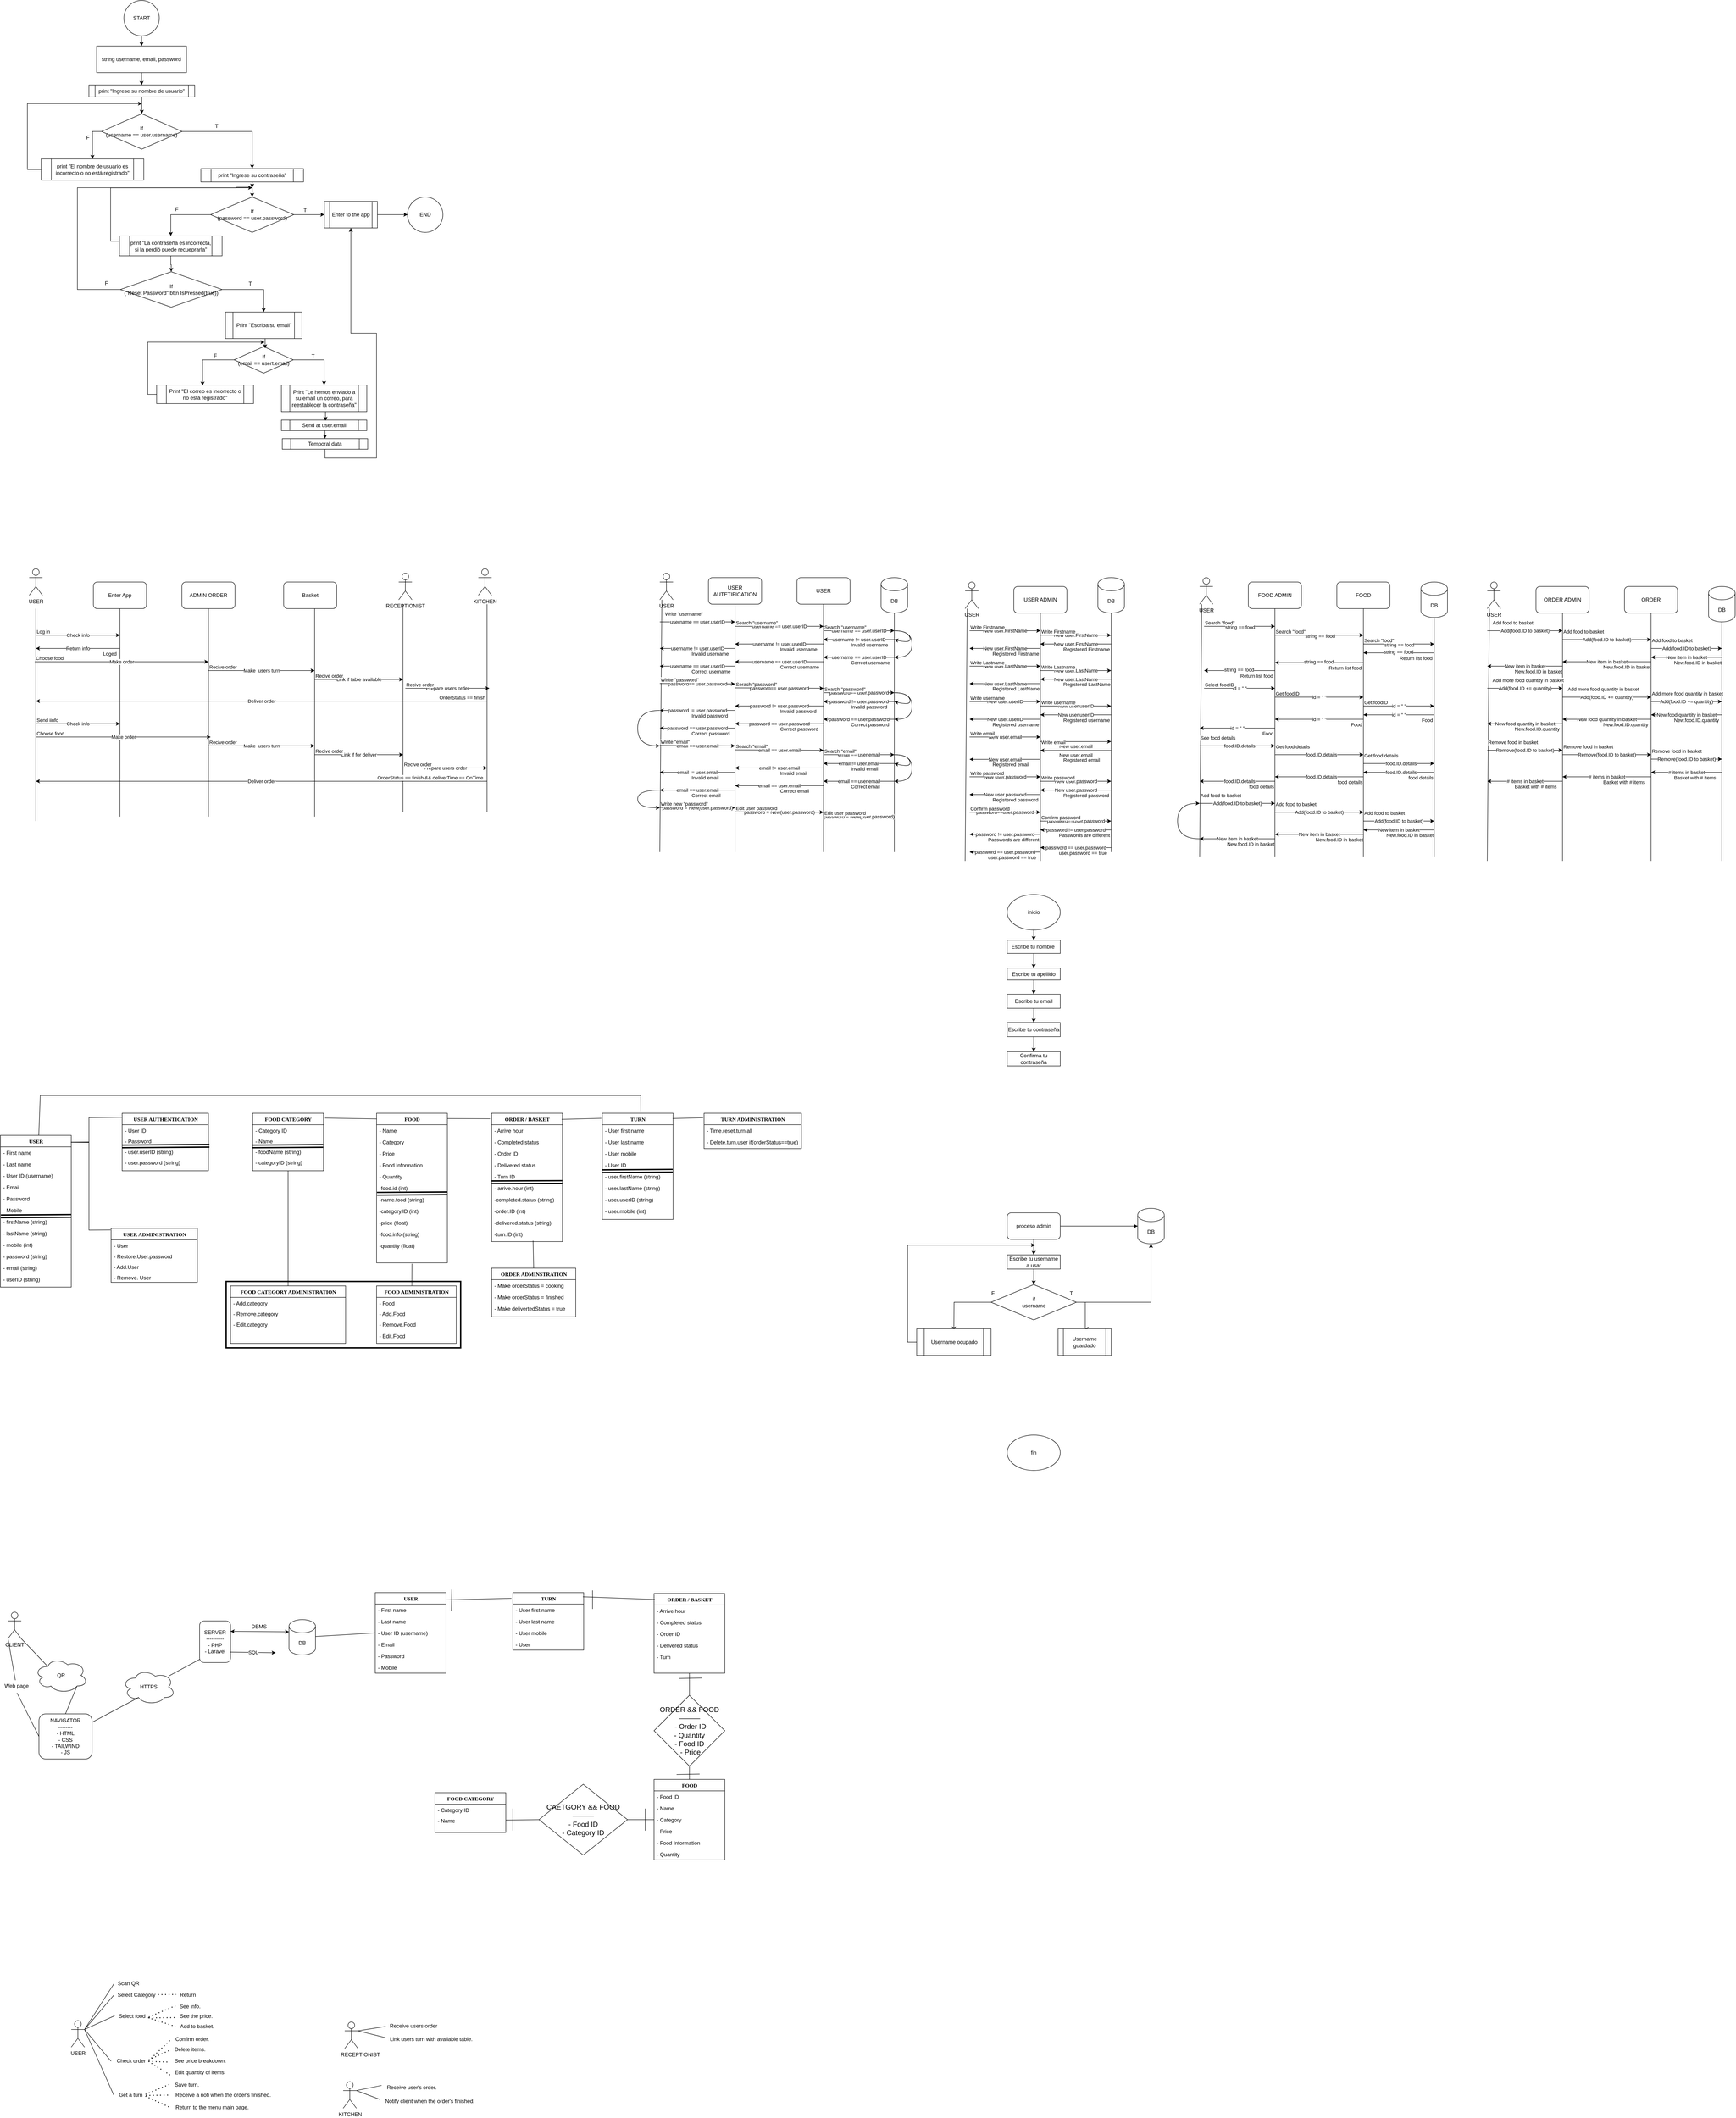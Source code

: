 <mxfile version="22.0.2" type="github">
  <diagram name="Page-1" id="6133507b-19e7-1e82-6fc7-422aa6c4b21f">
    <mxGraphModel dx="1324" dy="4045" grid="0" gridSize="10" guides="1" tooltips="1" connect="1" arrows="0" fold="1" page="1" pageScale="1" pageWidth="850" pageHeight="1100" background="none" math="0" shadow="0">
      <root>
        <mxCell id="0" />
        <mxCell id="1" parent="0" />
        <mxCell id="I0qqI5XusfE8nYUbzfX7-13" value="FOOD" style="swimlane;html=1;fontStyle=1;align=center;verticalAlign=top;childLayout=stackLayout;horizontal=1;startSize=26;horizontalStack=0;resizeParent=1;resizeLast=0;collapsible=1;marginBottom=0;swimlaneFillColor=#ffffff;rounded=0;shadow=0;comic=0;labelBackgroundColor=none;strokeWidth=1;fillColor=none;fontFamily=Verdana;fontSize=12" parent="1" vertex="1">
          <mxGeometry x="1507" y="785" width="160" height="182" as="geometry" />
        </mxCell>
        <mxCell id="I0qqI5XusfE8nYUbzfX7-14" value="- Food ID" style="text;html=1;strokeColor=none;fillColor=none;align=left;verticalAlign=top;spacingLeft=4;spacingRight=4;whiteSpace=wrap;overflow=hidden;rotatable=0;points=[[0,0.5],[1,0.5]];portConstraint=eastwest;" parent="I0qqI5XusfE8nYUbzfX7-13" vertex="1">
          <mxGeometry y="26" width="160" height="26" as="geometry" />
        </mxCell>
        <mxCell id="I0qqI5XusfE8nYUbzfX7-16" value="- Name" style="text;html=1;strokeColor=none;fillColor=none;align=left;verticalAlign=top;spacingLeft=4;spacingRight=4;whiteSpace=wrap;overflow=hidden;rotatable=0;points=[[0,0.5],[1,0.5]];portConstraint=eastwest;" parent="I0qqI5XusfE8nYUbzfX7-13" vertex="1">
          <mxGeometry y="52" width="160" height="26" as="geometry" />
        </mxCell>
        <mxCell id="I0qqI5XusfE8nYUbzfX7-54" value="- Category" style="text;html=1;strokeColor=none;fillColor=none;align=left;verticalAlign=top;spacingLeft=4;spacingRight=4;whiteSpace=wrap;overflow=hidden;rotatable=0;points=[[0,0.5],[1,0.5]];portConstraint=eastwest;" parent="I0qqI5XusfE8nYUbzfX7-13" vertex="1">
          <mxGeometry y="78" width="160" height="26" as="geometry" />
        </mxCell>
        <mxCell id="I0qqI5XusfE8nYUbzfX7-55" value="- Price" style="text;html=1;strokeColor=none;fillColor=none;align=left;verticalAlign=top;spacingLeft=4;spacingRight=4;whiteSpace=wrap;overflow=hidden;rotatable=0;points=[[0,0.5],[1,0.5]];portConstraint=eastwest;" parent="I0qqI5XusfE8nYUbzfX7-13" vertex="1">
          <mxGeometry y="104" width="160" height="26" as="geometry" />
        </mxCell>
        <mxCell id="V8HqpkSFx4EVLyuixHh1-19" value="- Food Information" style="text;html=1;strokeColor=none;fillColor=none;align=left;verticalAlign=top;spacingLeft=4;spacingRight=4;whiteSpace=wrap;overflow=hidden;rotatable=0;points=[[0,0.5],[1,0.5]];portConstraint=eastwest;" parent="I0qqI5XusfE8nYUbzfX7-13" vertex="1">
          <mxGeometry y="130" width="160" height="26" as="geometry" />
        </mxCell>
        <mxCell id="V8HqpkSFx4EVLyuixHh1-20" value="- Quantity" style="text;html=1;strokeColor=none;fillColor=none;align=left;verticalAlign=top;spacingLeft=4;spacingRight=4;whiteSpace=wrap;overflow=hidden;rotatable=0;points=[[0,0.5],[1,0.5]];portConstraint=eastwest;" parent="I0qqI5XusfE8nYUbzfX7-13" vertex="1">
          <mxGeometry y="156" width="160" height="26" as="geometry" />
        </mxCell>
        <mxCell id="I0qqI5XusfE8nYUbzfX7-45" value="ORDER / BASKET" style="swimlane;html=1;fontStyle=1;align=center;verticalAlign=top;childLayout=stackLayout;horizontal=1;startSize=26;horizontalStack=0;resizeParent=1;resizeLast=0;collapsible=1;marginBottom=0;swimlaneFillColor=#ffffff;rounded=0;shadow=0;comic=0;labelBackgroundColor=none;strokeWidth=1;fillColor=none;fontFamily=Verdana;fontSize=12" parent="1" vertex="1">
          <mxGeometry x="1507" y="365" width="160" height="180" as="geometry">
            <mxRectangle x="510" y="60" width="90" height="30" as="alternateBounds" />
          </mxGeometry>
        </mxCell>
        <mxCell id="I0qqI5XusfE8nYUbzfX7-46" value="- Arrive hour" style="text;html=1;strokeColor=none;fillColor=none;align=left;verticalAlign=top;spacingLeft=4;spacingRight=4;whiteSpace=wrap;overflow=hidden;rotatable=0;points=[[0,0.5],[1,0.5]];portConstraint=eastwest;" parent="I0qqI5XusfE8nYUbzfX7-45" vertex="1">
          <mxGeometry y="26" width="160" height="26" as="geometry" />
        </mxCell>
        <mxCell id="I0qqI5XusfE8nYUbzfX7-47" value="- Completed status" style="text;html=1;strokeColor=none;fillColor=none;align=left;verticalAlign=top;spacingLeft=4;spacingRight=4;whiteSpace=wrap;overflow=hidden;rotatable=0;points=[[0,0.5],[1,0.5]];portConstraint=eastwest;" parent="I0qqI5XusfE8nYUbzfX7-45" vertex="1">
          <mxGeometry y="52" width="160" height="26" as="geometry" />
        </mxCell>
        <mxCell id="I0qqI5XusfE8nYUbzfX7-49" value="- Order ID" style="text;html=1;strokeColor=none;fillColor=none;align=left;verticalAlign=top;spacingLeft=4;spacingRight=4;whiteSpace=wrap;overflow=hidden;rotatable=0;points=[[0,0.5],[1,0.5]];portConstraint=eastwest;" parent="I0qqI5XusfE8nYUbzfX7-45" vertex="1">
          <mxGeometry y="78" width="160" height="26" as="geometry" />
        </mxCell>
        <mxCell id="I0qqI5XusfE8nYUbzfX7-62" value="- Delivered status" style="text;html=1;strokeColor=none;fillColor=none;align=left;verticalAlign=top;spacingLeft=4;spacingRight=4;whiteSpace=wrap;overflow=hidden;rotatable=0;points=[[0,0.5],[1,0.5]];portConstraint=eastwest;" parent="I0qqI5XusfE8nYUbzfX7-45" vertex="1">
          <mxGeometry y="104" width="160" height="26" as="geometry" />
        </mxCell>
        <mxCell id="V8HqpkSFx4EVLyuixHh1-18" value="- Turn&lt;br&gt;" style="text;html=1;strokeColor=none;fillColor=none;align=left;verticalAlign=top;spacingLeft=4;spacingRight=4;whiteSpace=wrap;overflow=hidden;rotatable=0;points=[[0,0.5],[1,0.5]];portConstraint=eastwest;" parent="I0qqI5XusfE8nYUbzfX7-45" vertex="1">
          <mxGeometry y="130" width="160" height="26" as="geometry" />
        </mxCell>
        <mxCell id="V8HqpkSFx4EVLyuixHh1-1" value="USER" style="swimlane;html=1;fontStyle=1;align=center;verticalAlign=top;childLayout=stackLayout;horizontal=1;startSize=26;horizontalStack=0;resizeParent=1;resizeLast=0;collapsible=1;marginBottom=0;swimlaneFillColor=#ffffff;rounded=0;shadow=0;comic=0;labelBackgroundColor=none;strokeWidth=1;fillColor=none;fontFamily=Verdana;fontSize=12" parent="1" vertex="1">
          <mxGeometry x="877" y="363" width="160" height="182" as="geometry" />
        </mxCell>
        <mxCell id="V8HqpkSFx4EVLyuixHh1-2" value="- First name" style="text;html=1;strokeColor=none;fillColor=none;align=left;verticalAlign=top;spacingLeft=4;spacingRight=4;whiteSpace=wrap;overflow=hidden;rotatable=0;points=[[0,0.5],[1,0.5]];portConstraint=eastwest;" parent="V8HqpkSFx4EVLyuixHh1-1" vertex="1">
          <mxGeometry y="26" width="160" height="26" as="geometry" />
        </mxCell>
        <mxCell id="V8HqpkSFx4EVLyuixHh1-3" value="- Last name" style="text;html=1;strokeColor=none;fillColor=none;align=left;verticalAlign=top;spacingLeft=4;spacingRight=4;whiteSpace=wrap;overflow=hidden;rotatable=0;points=[[0,0.5],[1,0.5]];portConstraint=eastwest;" parent="V8HqpkSFx4EVLyuixHh1-1" vertex="1">
          <mxGeometry y="52" width="160" height="26" as="geometry" />
        </mxCell>
        <mxCell id="V8HqpkSFx4EVLyuixHh1-4" value="- User ID (username)" style="text;html=1;strokeColor=none;fillColor=none;align=left;verticalAlign=top;spacingLeft=4;spacingRight=4;whiteSpace=wrap;overflow=hidden;rotatable=0;points=[[0,0.5],[1,0.5]];portConstraint=eastwest;" parent="V8HqpkSFx4EVLyuixHh1-1" vertex="1">
          <mxGeometry y="78" width="160" height="26" as="geometry" />
        </mxCell>
        <mxCell id="V8HqpkSFx4EVLyuixHh1-5" value="- Email" style="text;html=1;strokeColor=none;fillColor=none;align=left;verticalAlign=top;spacingLeft=4;spacingRight=4;whiteSpace=wrap;overflow=hidden;rotatable=0;points=[[0,0.5],[1,0.5]];portConstraint=eastwest;" parent="V8HqpkSFx4EVLyuixHh1-1" vertex="1">
          <mxGeometry y="104" width="160" height="26" as="geometry" />
        </mxCell>
        <mxCell id="V8HqpkSFx4EVLyuixHh1-6" value="- Password" style="text;html=1;strokeColor=none;fillColor=none;align=left;verticalAlign=top;spacingLeft=4;spacingRight=4;whiteSpace=wrap;overflow=hidden;rotatable=0;points=[[0,0.5],[1,0.5]];portConstraint=eastwest;" parent="V8HqpkSFx4EVLyuixHh1-1" vertex="1">
          <mxGeometry y="130" width="160" height="26" as="geometry" />
        </mxCell>
        <mxCell id="V8HqpkSFx4EVLyuixHh1-7" value="- Mobile" style="text;html=1;strokeColor=none;fillColor=none;align=left;verticalAlign=top;spacingLeft=4;spacingRight=4;whiteSpace=wrap;overflow=hidden;rotatable=0;points=[[0,0.5],[1,0.5]];portConstraint=eastwest;" parent="V8HqpkSFx4EVLyuixHh1-1" vertex="1">
          <mxGeometry y="156" width="160" height="26" as="geometry" />
        </mxCell>
        <mxCell id="V8HqpkSFx4EVLyuixHh1-8" value="TURN" style="swimlane;html=1;fontStyle=1;align=center;verticalAlign=top;childLayout=stackLayout;horizontal=1;startSize=26;horizontalStack=0;resizeParent=1;resizeLast=0;collapsible=1;marginBottom=0;swimlaneFillColor=#ffffff;rounded=0;shadow=0;comic=0;labelBackgroundColor=none;strokeWidth=1;fillColor=none;fontFamily=Verdana;fontSize=12" parent="1" vertex="1">
          <mxGeometry x="1188" y="363" width="160" height="130" as="geometry">
            <mxRectangle x="520" y="285" width="80" height="30" as="alternateBounds" />
          </mxGeometry>
        </mxCell>
        <mxCell id="V8HqpkSFx4EVLyuixHh1-9" value="- User first name" style="text;html=1;strokeColor=none;fillColor=none;align=left;verticalAlign=top;spacingLeft=4;spacingRight=4;whiteSpace=wrap;overflow=hidden;rotatable=0;points=[[0,0.5],[1,0.5]];portConstraint=eastwest;" parent="V8HqpkSFx4EVLyuixHh1-8" vertex="1">
          <mxGeometry y="26" width="160" height="26" as="geometry" />
        </mxCell>
        <mxCell id="V8HqpkSFx4EVLyuixHh1-10" value="- User last name" style="text;html=1;strokeColor=none;fillColor=none;align=left;verticalAlign=top;spacingLeft=4;spacingRight=4;whiteSpace=wrap;overflow=hidden;rotatable=0;points=[[0,0.5],[1,0.5]];portConstraint=eastwest;" parent="V8HqpkSFx4EVLyuixHh1-8" vertex="1">
          <mxGeometry y="52" width="160" height="26" as="geometry" />
        </mxCell>
        <mxCell id="V8HqpkSFx4EVLyuixHh1-11" value="- User mobile" style="text;html=1;strokeColor=none;fillColor=none;align=left;verticalAlign=top;spacingLeft=4;spacingRight=4;whiteSpace=wrap;overflow=hidden;rotatable=0;points=[[0,0.5],[1,0.5]];portConstraint=eastwest;" parent="V8HqpkSFx4EVLyuixHh1-8" vertex="1">
          <mxGeometry y="78" width="160" height="26" as="geometry" />
        </mxCell>
        <mxCell id="V8HqpkSFx4EVLyuixHh1-15" value="- User" style="text;html=1;strokeColor=none;fillColor=none;align=left;verticalAlign=top;spacingLeft=4;spacingRight=4;whiteSpace=wrap;overflow=hidden;rotatable=0;points=[[0,0.5],[1,0.5]];portConstraint=eastwest;" parent="V8HqpkSFx4EVLyuixHh1-8" vertex="1">
          <mxGeometry y="104" width="160" height="26" as="geometry" />
        </mxCell>
        <mxCell id="V8HqpkSFx4EVLyuixHh1-12" value="FOOD CATEGORY" style="swimlane;html=1;fontStyle=1;align=center;verticalAlign=top;childLayout=stackLayout;horizontal=1;startSize=26;horizontalStack=0;resizeParent=1;resizeLast=0;collapsible=1;marginBottom=0;swimlaneFillColor=#ffffff;rounded=0;shadow=0;comic=0;labelBackgroundColor=none;strokeWidth=1;fillColor=none;fontFamily=Verdana;fontSize=12" parent="1" vertex="1">
          <mxGeometry x="1012" y="815" width="160" height="90" as="geometry">
            <mxRectangle x="510" y="260" width="80" height="30" as="alternateBounds" />
          </mxGeometry>
        </mxCell>
        <mxCell id="V8HqpkSFx4EVLyuixHh1-13" value="&lt;span style=&quot;text-align: center;&quot;&gt;- Category ID&lt;/span&gt;" style="text;html=1;strokeColor=none;fillColor=none;align=left;verticalAlign=top;spacingLeft=4;spacingRight=4;whiteSpace=wrap;overflow=hidden;rotatable=0;points=[[0,0.5],[1,0.5]];portConstraint=eastwest;" parent="V8HqpkSFx4EVLyuixHh1-12" vertex="1">
          <mxGeometry y="26" width="160" height="24" as="geometry" />
        </mxCell>
        <mxCell id="V8HqpkSFx4EVLyuixHh1-14" value="&lt;span style=&quot;text-align: center;&quot;&gt;- Name&lt;/span&gt;" style="text;html=1;strokeColor=none;fillColor=none;align=left;verticalAlign=top;spacingLeft=4;spacingRight=4;whiteSpace=wrap;overflow=hidden;rotatable=0;points=[[0,0.5],[1,0.5]];portConstraint=eastwest;" parent="V8HqpkSFx4EVLyuixHh1-12" vertex="1">
          <mxGeometry y="50" width="160" height="24" as="geometry" />
        </mxCell>
        <mxCell id="V8HqpkSFx4EVLyuixHh1-21" value="ORDER &amp;amp;&amp;amp; FOOD———&lt;br&gt;&amp;nbsp;- Order ID&lt;br&gt;- Quantity&lt;br&gt;- Food ID&lt;br&gt;&amp;nbsp;- Price" style="rhombus;whiteSpace=wrap;html=1;fontSize=16;" parent="1" vertex="1">
          <mxGeometry x="1507" y="595" width="160" height="160" as="geometry" />
        </mxCell>
        <mxCell id="V8HqpkSFx4EVLyuixHh1-24" value="CAETGORY &amp;amp;&amp;amp; FOOD&lt;br&gt;———&lt;br&gt;- Food ID&lt;br&gt;- Category ID" style="rhombus;whiteSpace=wrap;html=1;fontSize=16;" parent="1" vertex="1">
          <mxGeometry x="1247" y="796" width="200" height="160" as="geometry" />
        </mxCell>
        <mxCell id="V8HqpkSFx4EVLyuixHh1-29" value="USER" style="swimlane;html=1;fontStyle=1;align=center;verticalAlign=top;childLayout=stackLayout;horizontal=1;startSize=26;horizontalStack=0;resizeParent=1;resizeLast=0;collapsible=1;marginBottom=0;swimlaneFillColor=#ffffff;rounded=0;shadow=0;comic=0;labelBackgroundColor=none;strokeWidth=1;fillColor=none;fontFamily=Verdana;fontSize=12" parent="1" vertex="1">
          <mxGeometry x="30" y="-670" width="160" height="342.914" as="geometry" />
        </mxCell>
        <mxCell id="V8HqpkSFx4EVLyuixHh1-30" value="- First name" style="text;html=1;strokeColor=none;fillColor=none;align=left;verticalAlign=top;spacingLeft=4;spacingRight=4;whiteSpace=wrap;overflow=hidden;rotatable=0;points=[[0,0.5],[1,0.5]];portConstraint=eastwest;" parent="V8HqpkSFx4EVLyuixHh1-29" vertex="1">
          <mxGeometry y="26" width="160" height="26" as="geometry" />
        </mxCell>
        <mxCell id="V8HqpkSFx4EVLyuixHh1-31" value="- Last name" style="text;html=1;strokeColor=none;fillColor=none;align=left;verticalAlign=top;spacingLeft=4;spacingRight=4;whiteSpace=wrap;overflow=hidden;rotatable=0;points=[[0,0.5],[1,0.5]];portConstraint=eastwest;" parent="V8HqpkSFx4EVLyuixHh1-29" vertex="1">
          <mxGeometry y="52" width="160" height="26" as="geometry" />
        </mxCell>
        <mxCell id="V8HqpkSFx4EVLyuixHh1-32" value="- User ID (username)" style="text;html=1;strokeColor=none;fillColor=none;align=left;verticalAlign=top;spacingLeft=4;spacingRight=4;whiteSpace=wrap;overflow=hidden;rotatable=0;points=[[0,0.5],[1,0.5]];portConstraint=eastwest;" parent="V8HqpkSFx4EVLyuixHh1-29" vertex="1">
          <mxGeometry y="78" width="160" height="26" as="geometry" />
        </mxCell>
        <mxCell id="V8HqpkSFx4EVLyuixHh1-33" value="- Email" style="text;html=1;strokeColor=none;fillColor=none;align=left;verticalAlign=top;spacingLeft=4;spacingRight=4;whiteSpace=wrap;overflow=hidden;rotatable=0;points=[[0,0.5],[1,0.5]];portConstraint=eastwest;" parent="V8HqpkSFx4EVLyuixHh1-29" vertex="1">
          <mxGeometry y="104" width="160" height="26" as="geometry" />
        </mxCell>
        <mxCell id="V8HqpkSFx4EVLyuixHh1-34" value="- Password" style="text;html=1;strokeColor=none;fillColor=none;align=left;verticalAlign=top;spacingLeft=4;spacingRight=4;whiteSpace=wrap;overflow=hidden;rotatable=0;points=[[0,0.5],[1,0.5]];portConstraint=eastwest;" parent="V8HqpkSFx4EVLyuixHh1-29" vertex="1">
          <mxGeometry y="130" width="160" height="26" as="geometry" />
        </mxCell>
        <mxCell id="V8HqpkSFx4EVLyuixHh1-35" value="- Mobile" style="text;html=1;strokeColor=none;fillColor=none;align=left;verticalAlign=top;spacingLeft=4;spacingRight=4;whiteSpace=wrap;overflow=hidden;rotatable=0;points=[[0,0.5],[1,0.5]];portConstraint=eastwest;" parent="V8HqpkSFx4EVLyuixHh1-29" vertex="1">
          <mxGeometry y="156" width="160" height="26" as="geometry" />
        </mxCell>
        <mxCell id="NxPwZrn8tIDm6cM4T6ja-19" value="" style="shape=link;html=1;rounded=0;entryX=0.995;entryY=-0.023;entryDx=0;entryDy=0;entryPerimeter=0;strokeColor=#000000;strokeWidth=3;" parent="V8HqpkSFx4EVLyuixHh1-29" edge="1">
          <mxGeometry width="100" relative="1" as="geometry">
            <mxPoint x="1" y="183" as="sourcePoint" />
            <mxPoint x="160" y="182" as="targetPoint" />
          </mxGeometry>
        </mxCell>
        <mxCell id="V8HqpkSFx4EVLyuixHh1-43" value="- firstName (string)" style="text;html=1;strokeColor=none;fillColor=none;align=left;verticalAlign=top;spacingLeft=4;spacingRight=4;whiteSpace=wrap;overflow=hidden;rotatable=0;points=[[0,0.5],[1,0.5]];portConstraint=eastwest;" parent="V8HqpkSFx4EVLyuixHh1-29" vertex="1">
          <mxGeometry y="182" width="160" height="26" as="geometry" />
        </mxCell>
        <mxCell id="V8HqpkSFx4EVLyuixHh1-44" value="- lastName (string)" style="text;html=1;strokeColor=none;fillColor=none;align=left;verticalAlign=top;spacingLeft=4;spacingRight=4;whiteSpace=wrap;overflow=hidden;rotatable=0;points=[[0,0.5],[1,0.5]];portConstraint=eastwest;" parent="V8HqpkSFx4EVLyuixHh1-29" vertex="1">
          <mxGeometry y="208" width="160" height="26" as="geometry" />
        </mxCell>
        <mxCell id="V8HqpkSFx4EVLyuixHh1-48" value="- mobile (int)" style="text;html=1;strokeColor=none;fillColor=none;align=left;verticalAlign=top;spacingLeft=4;spacingRight=4;whiteSpace=wrap;overflow=hidden;rotatable=0;points=[[0,0.5],[1,0.5]];portConstraint=eastwest;" parent="V8HqpkSFx4EVLyuixHh1-29" vertex="1">
          <mxGeometry y="234" width="160" height="26" as="geometry" />
        </mxCell>
        <mxCell id="V8HqpkSFx4EVLyuixHh1-47" value="- password (string)" style="text;html=1;strokeColor=none;fillColor=none;align=left;verticalAlign=top;spacingLeft=4;spacingRight=4;whiteSpace=wrap;overflow=hidden;rotatable=0;points=[[0,0.5],[1,0.5]];portConstraint=eastwest;" parent="V8HqpkSFx4EVLyuixHh1-29" vertex="1">
          <mxGeometry y="260" width="160" height="26" as="geometry" />
        </mxCell>
        <mxCell id="V8HqpkSFx4EVLyuixHh1-46" value="- email (string)" style="text;html=1;strokeColor=none;fillColor=none;align=left;verticalAlign=top;spacingLeft=4;spacingRight=4;whiteSpace=wrap;overflow=hidden;rotatable=0;points=[[0,0.5],[1,0.5]];portConstraint=eastwest;" parent="V8HqpkSFx4EVLyuixHh1-29" vertex="1">
          <mxGeometry y="286" width="160" height="26" as="geometry" />
        </mxCell>
        <mxCell id="V8HqpkSFx4EVLyuixHh1-45" value="- userID (string)" style="text;html=1;strokeColor=none;fillColor=none;align=left;verticalAlign=top;spacingLeft=4;spacingRight=4;whiteSpace=wrap;overflow=hidden;rotatable=0;points=[[0,0.5],[1,0.5]];portConstraint=eastwest;" parent="V8HqpkSFx4EVLyuixHh1-29" vertex="1">
          <mxGeometry y="312" width="160" height="26" as="geometry" />
        </mxCell>
        <mxCell id="V8HqpkSFx4EVLyuixHh1-49" value="TURN" style="swimlane;html=1;fontStyle=1;align=center;verticalAlign=top;childLayout=stackLayout;horizontal=1;startSize=26;horizontalStack=0;resizeParent=1;resizeLast=0;collapsible=1;marginBottom=0;swimlaneFillColor=#ffffff;rounded=0;shadow=0;comic=0;labelBackgroundColor=none;strokeWidth=1;fillColor=none;fontFamily=Verdana;fontSize=12" parent="1" vertex="1">
          <mxGeometry x="1390" y="-720" width="160" height="240" as="geometry">
            <mxRectangle x="520" y="285" width="80" height="30" as="alternateBounds" />
          </mxGeometry>
        </mxCell>
        <mxCell id="V8HqpkSFx4EVLyuixHh1-50" value="- User first name" style="text;html=1;strokeColor=none;fillColor=none;align=left;verticalAlign=top;spacingLeft=4;spacingRight=4;whiteSpace=wrap;overflow=hidden;rotatable=0;points=[[0,0.5],[1,0.5]];portConstraint=eastwest;" parent="V8HqpkSFx4EVLyuixHh1-49" vertex="1">
          <mxGeometry y="26" width="160" height="26" as="geometry" />
        </mxCell>
        <mxCell id="V8HqpkSFx4EVLyuixHh1-51" value="- User last name" style="text;html=1;strokeColor=none;fillColor=none;align=left;verticalAlign=top;spacingLeft=4;spacingRight=4;whiteSpace=wrap;overflow=hidden;rotatable=0;points=[[0,0.5],[1,0.5]];portConstraint=eastwest;" parent="V8HqpkSFx4EVLyuixHh1-49" vertex="1">
          <mxGeometry y="52" width="160" height="26" as="geometry" />
        </mxCell>
        <mxCell id="V8HqpkSFx4EVLyuixHh1-52" value="- User mobile" style="text;html=1;strokeColor=none;fillColor=none;align=left;verticalAlign=top;spacingLeft=4;spacingRight=4;whiteSpace=wrap;overflow=hidden;rotatable=0;points=[[0,0.5],[1,0.5]];portConstraint=eastwest;" parent="V8HqpkSFx4EVLyuixHh1-49" vertex="1">
          <mxGeometry y="78" width="160" height="26" as="geometry" />
        </mxCell>
        <mxCell id="V8HqpkSFx4EVLyuixHh1-53" value="- User ID" style="text;html=1;strokeColor=none;fillColor=none;align=left;verticalAlign=top;spacingLeft=4;spacingRight=4;whiteSpace=wrap;overflow=hidden;rotatable=0;points=[[0,0.5],[1,0.5]];portConstraint=eastwest;" parent="V8HqpkSFx4EVLyuixHh1-49" vertex="1">
          <mxGeometry y="104" width="160" height="26" as="geometry" />
        </mxCell>
        <mxCell id="NxPwZrn8tIDm6cM4T6ja-18" value="" style="shape=link;html=1;rounded=0;entryX=0.995;entryY=-0.023;entryDx=0;entryDy=0;entryPerimeter=0;strokeColor=#000000;strokeWidth=3;" parent="V8HqpkSFx4EVLyuixHh1-49" edge="1">
          <mxGeometry width="100" relative="1" as="geometry">
            <mxPoint y="131" as="sourcePoint" />
            <mxPoint x="159" y="130" as="targetPoint" />
          </mxGeometry>
        </mxCell>
        <mxCell id="V8HqpkSFx4EVLyuixHh1-54" value="- user.firstName (string)" style="text;html=1;strokeColor=none;fillColor=none;align=left;verticalAlign=top;spacingLeft=4;spacingRight=4;whiteSpace=wrap;overflow=hidden;rotatable=0;points=[[0,0.5],[1,0.5]];portConstraint=eastwest;" parent="V8HqpkSFx4EVLyuixHh1-49" vertex="1">
          <mxGeometry y="130" width="160" height="26" as="geometry" />
        </mxCell>
        <mxCell id="V8HqpkSFx4EVLyuixHh1-56" value="- user.lastName (string)" style="text;html=1;strokeColor=none;fillColor=none;align=left;verticalAlign=top;spacingLeft=4;spacingRight=4;whiteSpace=wrap;overflow=hidden;rotatable=0;points=[[0,0.5],[1,0.5]];portConstraint=eastwest;" parent="V8HqpkSFx4EVLyuixHh1-49" vertex="1">
          <mxGeometry y="156" width="160" height="26" as="geometry" />
        </mxCell>
        <mxCell id="V8HqpkSFx4EVLyuixHh1-57" value="- user.userID (string)" style="text;html=1;strokeColor=none;fillColor=none;align=left;verticalAlign=top;spacingLeft=4;spacingRight=4;whiteSpace=wrap;overflow=hidden;rotatable=0;points=[[0,0.5],[1,0.5]];portConstraint=eastwest;" parent="V8HqpkSFx4EVLyuixHh1-49" vertex="1">
          <mxGeometry y="182" width="160" height="26" as="geometry" />
        </mxCell>
        <mxCell id="V8HqpkSFx4EVLyuixHh1-55" value="- user.mobile (int)" style="text;html=1;strokeColor=none;fillColor=none;align=left;verticalAlign=top;spacingLeft=4;spacingRight=4;whiteSpace=wrap;overflow=hidden;rotatable=0;points=[[0,0.5],[1,0.5]];portConstraint=eastwest;" parent="V8HqpkSFx4EVLyuixHh1-49" vertex="1">
          <mxGeometry y="208" width="160" height="26" as="geometry" />
        </mxCell>
        <mxCell id="V8HqpkSFx4EVLyuixHh1-59" value="FOOD CATEGORY" style="swimlane;html=1;fontStyle=1;align=center;verticalAlign=top;childLayout=stackLayout;horizontal=1;startSize=26;horizontalStack=0;resizeParent=1;resizeLast=0;collapsible=1;marginBottom=0;swimlaneFillColor=#ffffff;rounded=0;shadow=0;comic=0;labelBackgroundColor=none;strokeWidth=1;fillColor=none;fontFamily=Verdana;fontSize=12" parent="1" vertex="1">
          <mxGeometry x="600" y="-720" width="160" height="130" as="geometry">
            <mxRectangle x="510" y="260" width="80" height="30" as="alternateBounds" />
          </mxGeometry>
        </mxCell>
        <mxCell id="V8HqpkSFx4EVLyuixHh1-60" value="&lt;span style=&quot;text-align: center;&quot;&gt;- Category ID&lt;/span&gt;" style="text;html=1;strokeColor=none;fillColor=none;align=left;verticalAlign=top;spacingLeft=4;spacingRight=4;whiteSpace=wrap;overflow=hidden;rotatable=0;points=[[0,0.5],[1,0.5]];portConstraint=eastwest;" parent="V8HqpkSFx4EVLyuixHh1-59" vertex="1">
          <mxGeometry y="26" width="160" height="24" as="geometry" />
        </mxCell>
        <mxCell id="V8HqpkSFx4EVLyuixHh1-61" value="&lt;span style=&quot;text-align: center;&quot;&gt;- Name&lt;/span&gt;" style="text;html=1;strokeColor=none;fillColor=none;align=left;verticalAlign=top;spacingLeft=4;spacingRight=4;whiteSpace=wrap;overflow=hidden;rotatable=0;points=[[0,0.5],[1,0.5]];portConstraint=eastwest;" parent="V8HqpkSFx4EVLyuixHh1-59" vertex="1">
          <mxGeometry y="50" width="160" height="24" as="geometry" />
        </mxCell>
        <mxCell id="NxPwZrn8tIDm6cM4T6ja-21" value="" style="shape=link;html=1;rounded=0;entryX=0.995;entryY=-0.023;entryDx=0;entryDy=0;entryPerimeter=0;strokeColor=#000000;strokeWidth=3;" parent="V8HqpkSFx4EVLyuixHh1-59" edge="1">
          <mxGeometry width="100" relative="1" as="geometry">
            <mxPoint y="75" as="sourcePoint" />
            <mxPoint x="159" y="74" as="targetPoint" />
          </mxGeometry>
        </mxCell>
        <mxCell id="V8HqpkSFx4EVLyuixHh1-64" value="&lt;span style=&quot;text-align: center;&quot;&gt;- foodName (string)&lt;/span&gt;" style="text;html=1;strokeColor=none;fillColor=none;align=left;verticalAlign=top;spacingLeft=4;spacingRight=4;whiteSpace=wrap;overflow=hidden;rotatable=0;points=[[0,0.5],[1,0.5]];portConstraint=eastwest;" parent="V8HqpkSFx4EVLyuixHh1-59" vertex="1">
          <mxGeometry y="74" width="160" height="24" as="geometry" />
        </mxCell>
        <mxCell id="V8HqpkSFx4EVLyuixHh1-63" value="&lt;span style=&quot;text-align: center;&quot;&gt;- categoryID (string)&lt;/span&gt;" style="text;html=1;strokeColor=none;fillColor=none;align=left;verticalAlign=top;spacingLeft=4;spacingRight=4;whiteSpace=wrap;overflow=hidden;rotatable=0;points=[[0,0.5],[1,0.5]];portConstraint=eastwest;" parent="V8HqpkSFx4EVLyuixHh1-59" vertex="1">
          <mxGeometry y="98" width="160" height="24" as="geometry" />
        </mxCell>
        <mxCell id="5gyPYeoW1LZMkjKKsvoC-3" value="ORDER / BASKET" style="swimlane;html=1;fontStyle=1;align=center;verticalAlign=top;childLayout=stackLayout;horizontal=1;startSize=26;horizontalStack=0;resizeParent=1;resizeLast=0;collapsible=1;marginBottom=0;swimlaneFillColor=#ffffff;rounded=0;shadow=0;comic=0;labelBackgroundColor=none;strokeWidth=1;fillColor=none;fontFamily=Verdana;fontSize=12" parent="1" vertex="1">
          <mxGeometry x="1140" y="-720" width="160" height="290" as="geometry">
            <mxRectangle x="510" y="60" width="90" height="30" as="alternateBounds" />
          </mxGeometry>
        </mxCell>
        <mxCell id="5gyPYeoW1LZMkjKKsvoC-4" value="- Arrive hour" style="text;html=1;strokeColor=none;fillColor=none;align=left;verticalAlign=top;spacingLeft=4;spacingRight=4;whiteSpace=wrap;overflow=hidden;rotatable=0;points=[[0,0.5],[1,0.5]];portConstraint=eastwest;" parent="5gyPYeoW1LZMkjKKsvoC-3" vertex="1">
          <mxGeometry y="26" width="160" height="26" as="geometry" />
        </mxCell>
        <mxCell id="5gyPYeoW1LZMkjKKsvoC-5" value="- Completed status" style="text;html=1;strokeColor=none;fillColor=none;align=left;verticalAlign=top;spacingLeft=4;spacingRight=4;whiteSpace=wrap;overflow=hidden;rotatable=0;points=[[0,0.5],[1,0.5]];portConstraint=eastwest;" parent="5gyPYeoW1LZMkjKKsvoC-3" vertex="1">
          <mxGeometry y="52" width="160" height="26" as="geometry" />
        </mxCell>
        <mxCell id="5gyPYeoW1LZMkjKKsvoC-6" value="- Order ID" style="text;html=1;strokeColor=none;fillColor=none;align=left;verticalAlign=top;spacingLeft=4;spacingRight=4;whiteSpace=wrap;overflow=hidden;rotatable=0;points=[[0,0.5],[1,0.5]];portConstraint=eastwest;" parent="5gyPYeoW1LZMkjKKsvoC-3" vertex="1">
          <mxGeometry y="78" width="160" height="26" as="geometry" />
        </mxCell>
        <mxCell id="5gyPYeoW1LZMkjKKsvoC-7" value="- Delivered status" style="text;html=1;strokeColor=none;fillColor=none;align=left;verticalAlign=top;spacingLeft=4;spacingRight=4;whiteSpace=wrap;overflow=hidden;rotatable=0;points=[[0,0.5],[1,0.5]];portConstraint=eastwest;" parent="5gyPYeoW1LZMkjKKsvoC-3" vertex="1">
          <mxGeometry y="104" width="160" height="26" as="geometry" />
        </mxCell>
        <mxCell id="5gyPYeoW1LZMkjKKsvoC-8" value="- Turn ID" style="text;html=1;strokeColor=none;fillColor=none;align=left;verticalAlign=top;spacingLeft=4;spacingRight=4;whiteSpace=wrap;overflow=hidden;rotatable=0;points=[[0,0.5],[1,0.5]];portConstraint=eastwest;" parent="5gyPYeoW1LZMkjKKsvoC-3" vertex="1">
          <mxGeometry y="130" width="160" height="26" as="geometry" />
        </mxCell>
        <mxCell id="5gyPYeoW1LZMkjKKsvoC-17" value="" style="shape=link;html=1;rounded=0;entryX=0.995;entryY=-0.023;entryDx=0;entryDy=0;entryPerimeter=0;strokeColor=#000000;strokeWidth=3;" parent="5gyPYeoW1LZMkjKKsvoC-3" target="5gyPYeoW1LZMkjKKsvoC-9" edge="1">
          <mxGeometry width="100" relative="1" as="geometry">
            <mxPoint y="156" as="sourcePoint" />
            <mxPoint x="100" y="156" as="targetPoint" />
          </mxGeometry>
        </mxCell>
        <mxCell id="5gyPYeoW1LZMkjKKsvoC-9" value="- arrive.hour (int)" style="text;html=1;strokeColor=none;fillColor=none;align=left;verticalAlign=top;spacingLeft=4;spacingRight=4;whiteSpace=wrap;overflow=hidden;rotatable=0;points=[[0,0.5],[1,0.5]];portConstraint=eastwest;" parent="5gyPYeoW1LZMkjKKsvoC-3" vertex="1">
          <mxGeometry y="156" width="160" height="26" as="geometry" />
        </mxCell>
        <mxCell id="5gyPYeoW1LZMkjKKsvoC-10" value="-completed.status (string)" style="text;html=1;strokeColor=none;fillColor=none;align=left;verticalAlign=top;spacingLeft=4;spacingRight=4;whiteSpace=wrap;overflow=hidden;rotatable=0;points=[[0,0.5],[1,0.5]];portConstraint=eastwest;" parent="5gyPYeoW1LZMkjKKsvoC-3" vertex="1">
          <mxGeometry y="182" width="160" height="26" as="geometry" />
        </mxCell>
        <mxCell id="5gyPYeoW1LZMkjKKsvoC-11" value="-order.ID (int)" style="text;html=1;strokeColor=none;fillColor=none;align=left;verticalAlign=top;spacingLeft=4;spacingRight=4;whiteSpace=wrap;overflow=hidden;rotatable=0;points=[[0,0.5],[1,0.5]];portConstraint=eastwest;" parent="5gyPYeoW1LZMkjKKsvoC-3" vertex="1">
          <mxGeometry y="208" width="160" height="26" as="geometry" />
        </mxCell>
        <mxCell id="5gyPYeoW1LZMkjKKsvoC-12" value="-delivered.status (string)" style="text;html=1;strokeColor=none;fillColor=none;align=left;verticalAlign=top;spacingLeft=4;spacingRight=4;whiteSpace=wrap;overflow=hidden;rotatable=0;points=[[0,0.5],[1,0.5]];portConstraint=eastwest;" parent="5gyPYeoW1LZMkjKKsvoC-3" vertex="1">
          <mxGeometry y="234" width="160" height="26" as="geometry" />
        </mxCell>
        <mxCell id="5gyPYeoW1LZMkjKKsvoC-13" value="-turn.ID (int)" style="text;html=1;strokeColor=none;fillColor=none;align=left;verticalAlign=top;spacingLeft=4;spacingRight=4;whiteSpace=wrap;overflow=hidden;rotatable=0;points=[[0,0.5],[1,0.5]];portConstraint=eastwest;" parent="5gyPYeoW1LZMkjKKsvoC-3" vertex="1">
          <mxGeometry y="260" width="160" height="26" as="geometry" />
        </mxCell>
        <mxCell id="5gyPYeoW1LZMkjKKsvoC-18" value="FOOD" style="swimlane;html=1;fontStyle=1;align=center;verticalAlign=top;childLayout=stackLayout;horizontal=1;startSize=26;horizontalStack=0;resizeParent=1;resizeLast=0;collapsible=1;marginBottom=0;swimlaneFillColor=#ffffff;rounded=0;shadow=0;comic=0;labelBackgroundColor=none;strokeWidth=1;fillColor=none;fontFamily=Verdana;fontSize=12" parent="1" vertex="1">
          <mxGeometry x="880" y="-720" width="160" height="338" as="geometry" />
        </mxCell>
        <mxCell id="5gyPYeoW1LZMkjKKsvoC-20" value="- Name" style="text;html=1;strokeColor=none;fillColor=none;align=left;verticalAlign=top;spacingLeft=4;spacingRight=4;whiteSpace=wrap;overflow=hidden;rotatable=0;points=[[0,0.5],[1,0.5]];portConstraint=eastwest;" parent="5gyPYeoW1LZMkjKKsvoC-18" vertex="1">
          <mxGeometry y="26" width="160" height="26" as="geometry" />
        </mxCell>
        <mxCell id="5gyPYeoW1LZMkjKKsvoC-21" value="- Category" style="text;html=1;strokeColor=none;fillColor=none;align=left;verticalAlign=top;spacingLeft=4;spacingRight=4;whiteSpace=wrap;overflow=hidden;rotatable=0;points=[[0,0.5],[1,0.5]];portConstraint=eastwest;" parent="5gyPYeoW1LZMkjKKsvoC-18" vertex="1">
          <mxGeometry y="52" width="160" height="26" as="geometry" />
        </mxCell>
        <mxCell id="5gyPYeoW1LZMkjKKsvoC-22" value="- Price" style="text;html=1;strokeColor=none;fillColor=none;align=left;verticalAlign=top;spacingLeft=4;spacingRight=4;whiteSpace=wrap;overflow=hidden;rotatable=0;points=[[0,0.5],[1,0.5]];portConstraint=eastwest;" parent="5gyPYeoW1LZMkjKKsvoC-18" vertex="1">
          <mxGeometry y="78" width="160" height="26" as="geometry" />
        </mxCell>
        <mxCell id="5gyPYeoW1LZMkjKKsvoC-23" value="- Food Information" style="text;html=1;strokeColor=none;fillColor=none;align=left;verticalAlign=top;spacingLeft=4;spacingRight=4;whiteSpace=wrap;overflow=hidden;rotatable=0;points=[[0,0.5],[1,0.5]];portConstraint=eastwest;" parent="5gyPYeoW1LZMkjKKsvoC-18" vertex="1">
          <mxGeometry y="104" width="160" height="26" as="geometry" />
        </mxCell>
        <mxCell id="5gyPYeoW1LZMkjKKsvoC-24" value="- Quantity" style="text;html=1;strokeColor=none;fillColor=none;align=left;verticalAlign=top;spacingLeft=4;spacingRight=4;whiteSpace=wrap;overflow=hidden;rotatable=0;points=[[0,0.5],[1,0.5]];portConstraint=eastwest;" parent="5gyPYeoW1LZMkjKKsvoC-18" vertex="1">
          <mxGeometry y="130" width="160" height="26" as="geometry" />
        </mxCell>
        <mxCell id="NxPwZrn8tIDm6cM4T6ja-20" value="" style="shape=link;html=1;rounded=0;entryX=0.995;entryY=-0.023;entryDx=0;entryDy=0;entryPerimeter=0;strokeColor=#000000;strokeWidth=3;" parent="5gyPYeoW1LZMkjKKsvoC-18" edge="1">
          <mxGeometry width="100" relative="1" as="geometry">
            <mxPoint x="1" y="182" as="sourcePoint" />
            <mxPoint x="160" y="181" as="targetPoint" />
          </mxGeometry>
        </mxCell>
        <mxCell id="5gyPYeoW1LZMkjKKsvoC-33" value="-food.id (int)" style="text;html=1;strokeColor=none;fillColor=none;align=left;verticalAlign=top;spacingLeft=4;spacingRight=4;whiteSpace=wrap;overflow=hidden;rotatable=0;points=[[0,0.5],[1,0.5]];portConstraint=eastwest;strokeWidth=3;" parent="5gyPYeoW1LZMkjKKsvoC-18" vertex="1">
          <mxGeometry y="156" width="160" height="26" as="geometry" />
        </mxCell>
        <mxCell id="5gyPYeoW1LZMkjKKsvoC-34" value="-name.food (string)" style="text;html=1;strokeColor=none;fillColor=none;align=left;verticalAlign=top;spacingLeft=4;spacingRight=4;whiteSpace=wrap;overflow=hidden;rotatable=0;points=[[0,0.5],[1,0.5]];portConstraint=eastwest;" parent="5gyPYeoW1LZMkjKKsvoC-18" vertex="1">
          <mxGeometry y="182" width="160" height="26" as="geometry" />
        </mxCell>
        <mxCell id="5gyPYeoW1LZMkjKKsvoC-35" value="-category.ID (int)" style="text;html=1;strokeColor=none;fillColor=none;align=left;verticalAlign=top;spacingLeft=4;spacingRight=4;whiteSpace=wrap;overflow=hidden;rotatable=0;points=[[0,0.5],[1,0.5]];portConstraint=eastwest;" parent="5gyPYeoW1LZMkjKKsvoC-18" vertex="1">
          <mxGeometry y="208" width="160" height="26" as="geometry" />
        </mxCell>
        <mxCell id="5gyPYeoW1LZMkjKKsvoC-36" value="-price (float)" style="text;html=1;strokeColor=none;fillColor=none;align=left;verticalAlign=top;spacingLeft=4;spacingRight=4;whiteSpace=wrap;overflow=hidden;rotatable=0;points=[[0,0.5],[1,0.5]];portConstraint=eastwest;" parent="5gyPYeoW1LZMkjKKsvoC-18" vertex="1">
          <mxGeometry y="234" width="160" height="26" as="geometry" />
        </mxCell>
        <mxCell id="5gyPYeoW1LZMkjKKsvoC-37" value="-food.info (string)" style="text;html=1;strokeColor=none;fillColor=none;align=left;verticalAlign=top;spacingLeft=4;spacingRight=4;whiteSpace=wrap;overflow=hidden;rotatable=0;points=[[0,0.5],[1,0.5]];portConstraint=eastwest;" parent="5gyPYeoW1LZMkjKKsvoC-18" vertex="1">
          <mxGeometry y="260" width="160" height="26" as="geometry" />
        </mxCell>
        <mxCell id="5gyPYeoW1LZMkjKKsvoC-38" value="-quantity (float)" style="text;html=1;strokeColor=none;fillColor=none;align=left;verticalAlign=top;spacingLeft=4;spacingRight=4;whiteSpace=wrap;overflow=hidden;rotatable=0;points=[[0,0.5],[1,0.5]];portConstraint=eastwest;" parent="5gyPYeoW1LZMkjKKsvoC-18" vertex="1">
          <mxGeometry y="286" width="160" height="26" as="geometry" />
        </mxCell>
        <mxCell id="5gyPYeoW1LZMkjKKsvoC-39" value="" style="endArrow=none;html=1;rounded=0;entryX=1.008;entryY=0.091;entryDx=0;entryDy=0;exitX=-0.02;exitY=0.099;exitDx=0;exitDy=0;entryPerimeter=0;exitPerimeter=0;" parent="1" source="V8HqpkSFx4EVLyuixHh1-8" target="V8HqpkSFx4EVLyuixHh1-1" edge="1">
          <mxGeometry width="50" height="50" relative="1" as="geometry">
            <mxPoint x="1157.511" y="388.882" as="sourcePoint" />
            <mxPoint x="1057.0" y="504.73" as="targetPoint" />
          </mxGeometry>
        </mxCell>
        <mxCell id="NxPwZrn8tIDm6cM4T6ja-1" value="" style="endArrow=none;html=1;rounded=0;exitX=0.989;exitY=0.073;exitDx=0;exitDy=0;entryX=0.011;entryY=0.075;entryDx=0;entryDy=0;exitPerimeter=0;entryPerimeter=0;" parent="1" source="V8HqpkSFx4EVLyuixHh1-8" target="I0qqI5XusfE8nYUbzfX7-45" edge="1">
          <mxGeometry width="50" height="50" relative="1" as="geometry">
            <mxPoint x="1557" y="615" as="sourcePoint" />
            <mxPoint x="1607" y="565" as="targetPoint" />
          </mxGeometry>
        </mxCell>
        <mxCell id="NxPwZrn8tIDm6cM4T6ja-2" value="" style="endArrow=none;html=1;rounded=0;entryX=0.5;entryY=1;entryDx=0;entryDy=0;exitX=0.5;exitY=0;exitDx=0;exitDy=0;" parent="1" source="V8HqpkSFx4EVLyuixHh1-21" target="I0qqI5XusfE8nYUbzfX7-45" edge="1">
          <mxGeometry width="50" height="50" relative="1" as="geometry">
            <mxPoint x="1527" y="795" as="sourcePoint" />
            <mxPoint x="1577" y="745" as="targetPoint" />
          </mxGeometry>
        </mxCell>
        <mxCell id="NxPwZrn8tIDm6cM4T6ja-3" value="" style="endArrow=none;html=1;rounded=0;entryX=0.5;entryY=1;entryDx=0;entryDy=0;exitX=0.5;exitY=0;exitDx=0;exitDy=0;" parent="1" source="I0qqI5XusfE8nYUbzfX7-13" target="V8HqpkSFx4EVLyuixHh1-21" edge="1">
          <mxGeometry width="50" height="50" relative="1" as="geometry">
            <mxPoint x="1597" y="605" as="sourcePoint" />
            <mxPoint x="1597" y="555" as="targetPoint" />
          </mxGeometry>
        </mxCell>
        <mxCell id="NxPwZrn8tIDm6cM4T6ja-4" value="" style="endArrow=none;html=1;rounded=0;entryX=0;entryY=0.5;entryDx=0;entryDy=0;exitX=1;exitY=0.5;exitDx=0;exitDy=0;" parent="1" source="V8HqpkSFx4EVLyuixHh1-24" target="I0qqI5XusfE8nYUbzfX7-54" edge="1">
          <mxGeometry width="50" height="50" relative="1" as="geometry">
            <mxPoint x="1447" y="905" as="sourcePoint" />
            <mxPoint x="1407" y="855" as="targetPoint" />
          </mxGeometry>
        </mxCell>
        <mxCell id="NxPwZrn8tIDm6cM4T6ja-5" value="" style="endArrow=none;html=1;rounded=0;entryX=1;entryY=0.5;entryDx=0;entryDy=0;exitX=0;exitY=0.5;exitDx=0;exitDy=0;" parent="1" source="V8HqpkSFx4EVLyuixHh1-24" target="V8HqpkSFx4EVLyuixHh1-14" edge="1">
          <mxGeometry width="50" height="50" relative="1" as="geometry">
            <mxPoint x="1457" y="915" as="sourcePoint" />
            <mxPoint x="1517" y="886" as="targetPoint" />
          </mxGeometry>
        </mxCell>
        <mxCell id="NxPwZrn8tIDm6cM4T6ja-23" value="USER AUTHENTICATION" style="swimlane;html=1;fontStyle=1;align=center;verticalAlign=top;childLayout=stackLayout;horizontal=1;startSize=26;horizontalStack=0;resizeParent=1;resizeLast=0;collapsible=1;marginBottom=0;swimlaneFillColor=#ffffff;rounded=0;shadow=0;comic=0;labelBackgroundColor=none;strokeWidth=1;fillColor=none;fontFamily=Verdana;fontSize=12" parent="1" vertex="1">
          <mxGeometry x="305" y="-720" width="195" height="130" as="geometry">
            <mxRectangle x="510" y="260" width="80" height="30" as="alternateBounds" />
          </mxGeometry>
        </mxCell>
        <mxCell id="NxPwZrn8tIDm6cM4T6ja-24" value="&lt;span style=&quot;text-align: center;&quot;&gt;- User ID&lt;/span&gt;" style="text;html=1;strokeColor=none;fillColor=none;align=left;verticalAlign=top;spacingLeft=4;spacingRight=4;whiteSpace=wrap;overflow=hidden;rotatable=0;points=[[0,0.5],[1,0.5]];portConstraint=eastwest;" parent="NxPwZrn8tIDm6cM4T6ja-23" vertex="1">
          <mxGeometry y="26" width="195" height="24" as="geometry" />
        </mxCell>
        <mxCell id="NxPwZrn8tIDm6cM4T6ja-25" value="&lt;span style=&quot;text-align: center;&quot;&gt;- Password&lt;/span&gt;" style="text;html=1;strokeColor=none;fillColor=none;align=left;verticalAlign=top;spacingLeft=4;spacingRight=4;whiteSpace=wrap;overflow=hidden;rotatable=0;points=[[0,0.5],[1,0.5]];portConstraint=eastwest;" parent="NxPwZrn8tIDm6cM4T6ja-23" vertex="1">
          <mxGeometry y="50" width="195" height="24" as="geometry" />
        </mxCell>
        <mxCell id="NxPwZrn8tIDm6cM4T6ja-26" value="" style="shape=link;html=1;rounded=0;entryX=1.011;entryY=-0.017;entryDx=0;entryDy=0;entryPerimeter=0;strokeColor=#000000;strokeWidth=3;" parent="NxPwZrn8tIDm6cM4T6ja-23" target="NxPwZrn8tIDm6cM4T6ja-27" edge="1">
          <mxGeometry width="100" relative="1" as="geometry">
            <mxPoint y="75" as="sourcePoint" />
            <mxPoint x="159" y="74" as="targetPoint" />
          </mxGeometry>
        </mxCell>
        <mxCell id="NxPwZrn8tIDm6cM4T6ja-27" value="&lt;span style=&quot;text-align: center;&quot;&gt;- user.userID (string)&lt;/span&gt;" style="text;html=1;strokeColor=none;fillColor=none;align=left;verticalAlign=top;spacingLeft=4;spacingRight=4;whiteSpace=wrap;overflow=hidden;rotatable=0;points=[[0,0.5],[1,0.5]];portConstraint=eastwest;" parent="NxPwZrn8tIDm6cM4T6ja-23" vertex="1">
          <mxGeometry y="74" width="195" height="24" as="geometry" />
        </mxCell>
        <mxCell id="NxPwZrn8tIDm6cM4T6ja-28" value="&lt;span style=&quot;text-align: center;&quot;&gt;- user.password (string)&lt;/span&gt;" style="text;html=1;strokeColor=none;fillColor=none;align=left;verticalAlign=top;spacingLeft=4;spacingRight=4;whiteSpace=wrap;overflow=hidden;rotatable=0;points=[[0,0.5],[1,0.5]];portConstraint=eastwest;" parent="NxPwZrn8tIDm6cM4T6ja-23" vertex="1">
          <mxGeometry y="98" width="195" height="24" as="geometry" />
        </mxCell>
        <mxCell id="NxPwZrn8tIDm6cM4T6ja-29" value="USER ADMINISTRATION" style="swimlane;html=1;fontStyle=1;align=center;verticalAlign=top;childLayout=stackLayout;horizontal=1;startSize=26;horizontalStack=0;resizeParent=1;resizeLast=0;collapsible=1;marginBottom=0;swimlaneFillColor=#ffffff;rounded=0;shadow=0;comic=0;labelBackgroundColor=none;strokeWidth=1;fillColor=none;fontFamily=Verdana;fontSize=12" parent="1" vertex="1">
          <mxGeometry x="280" y="-460" width="195" height="122" as="geometry">
            <mxRectangle x="280" y="-470" width="80" height="30" as="alternateBounds" />
          </mxGeometry>
        </mxCell>
        <mxCell id="NxPwZrn8tIDm6cM4T6ja-30" value="&lt;div style=&quot;text-align: center;&quot;&gt;&lt;span style=&quot;background-color: initial;&quot;&gt;- User&lt;/span&gt;&lt;/div&gt;" style="text;html=1;strokeColor=none;fillColor=none;align=left;verticalAlign=top;spacingLeft=4;spacingRight=4;whiteSpace=wrap;overflow=hidden;rotatable=0;points=[[0,0.5],[1,0.5]];portConstraint=eastwest;" parent="NxPwZrn8tIDm6cM4T6ja-29" vertex="1">
          <mxGeometry y="26" width="195" height="24" as="geometry" />
        </mxCell>
        <mxCell id="NxPwZrn8tIDm6cM4T6ja-31" value="&lt;span style=&quot;text-align: center;&quot;&gt;- Restore.User.password&lt;/span&gt;" style="text;html=1;strokeColor=none;fillColor=none;align=left;verticalAlign=top;spacingLeft=4;spacingRight=4;whiteSpace=wrap;overflow=hidden;rotatable=0;points=[[0,0.5],[1,0.5]];portConstraint=eastwest;" parent="NxPwZrn8tIDm6cM4T6ja-29" vertex="1">
          <mxGeometry y="50" width="195" height="24" as="geometry" />
        </mxCell>
        <mxCell id="NxPwZrn8tIDm6cM4T6ja-34" value="&lt;span style=&quot;text-align: center;&quot;&gt;- Add.User&lt;/span&gt;" style="text;html=1;strokeColor=none;fillColor=none;align=left;verticalAlign=top;spacingLeft=4;spacingRight=4;whiteSpace=wrap;overflow=hidden;rotatable=0;points=[[0,0.5],[1,0.5]];portConstraint=eastwest;" parent="NxPwZrn8tIDm6cM4T6ja-29" vertex="1">
          <mxGeometry y="74" width="195" height="24" as="geometry" />
        </mxCell>
        <mxCell id="NxPwZrn8tIDm6cM4T6ja-33" value="&lt;span style=&quot;text-align: center;&quot;&gt;- Remove. User&lt;/span&gt;" style="text;html=1;strokeColor=none;fillColor=none;align=left;verticalAlign=top;spacingLeft=4;spacingRight=4;whiteSpace=wrap;overflow=hidden;rotatable=0;points=[[0,0.5],[1,0.5]];portConstraint=eastwest;" parent="NxPwZrn8tIDm6cM4T6ja-29" vertex="1">
          <mxGeometry y="98" width="195" height="24" as="geometry" />
        </mxCell>
        <mxCell id="NxPwZrn8tIDm6cM4T6ja-44" value="" style="endArrow=none;html=1;rounded=0;exitX=0.995;exitY=0.045;exitDx=0;exitDy=0;exitPerimeter=0;entryX=-0.006;entryY=0.03;entryDx=0;entryDy=0;entryPerimeter=0;" parent="1" source="V8HqpkSFx4EVLyuixHh1-29" target="NxPwZrn8tIDm6cM4T6ja-29" edge="1">
          <mxGeometry width="50" height="50" relative="1" as="geometry">
            <mxPoint x="390" y="-420" as="sourcePoint" />
            <mxPoint x="440" y="-470" as="targetPoint" />
            <Array as="points">
              <mxPoint x="230" y="-655" />
              <mxPoint x="230" y="-456" />
            </Array>
          </mxGeometry>
        </mxCell>
        <mxCell id="NxPwZrn8tIDm6cM4T6ja-45" value="" style="endArrow=none;html=1;rounded=0;exitX=0.995;exitY=0.046;exitDx=0;exitDy=0;exitPerimeter=0;entryX=0;entryY=0.07;entryDx=0;entryDy=0;entryPerimeter=0;" parent="1" source="V8HqpkSFx4EVLyuixHh1-29" target="NxPwZrn8tIDm6cM4T6ja-23" edge="1">
          <mxGeometry width="50" height="50" relative="1" as="geometry">
            <mxPoint x="230" y="-650" as="sourcePoint" />
            <mxPoint x="280" y="-670" as="targetPoint" />
            <Array as="points">
              <mxPoint x="230" y="-654" />
              <mxPoint x="230" y="-710" />
            </Array>
          </mxGeometry>
        </mxCell>
        <mxCell id="NxPwZrn8tIDm6cM4T6ja-55" value="FOOD ADMINISTRATION" style="swimlane;html=1;fontStyle=1;align=center;verticalAlign=top;childLayout=stackLayout;horizontal=1;startSize=26;horizontalStack=0;resizeParent=1;resizeLast=0;collapsible=1;marginBottom=0;swimlaneFillColor=#ffffff;rounded=0;shadow=0;comic=0;labelBackgroundColor=none;strokeWidth=1;fillColor=none;fontFamily=Verdana;fontSize=12" parent="1" vertex="1">
          <mxGeometry x="880" y="-330" width="180" height="130" as="geometry">
            <mxRectangle x="510" y="260" width="80" height="30" as="alternateBounds" />
          </mxGeometry>
        </mxCell>
        <mxCell id="NxPwZrn8tIDm6cM4T6ja-56" value="&lt;div style=&quot;text-align: center;&quot;&gt;&lt;span style=&quot;background-color: initial;&quot;&gt;- Food&lt;/span&gt;&lt;/div&gt;" style="text;html=1;strokeColor=none;fillColor=none;align=left;verticalAlign=top;spacingLeft=4;spacingRight=4;whiteSpace=wrap;overflow=hidden;rotatable=0;points=[[0,0.5],[1,0.5]];portConstraint=eastwest;" parent="NxPwZrn8tIDm6cM4T6ja-55" vertex="1">
          <mxGeometry y="26" width="180" height="24" as="geometry" />
        </mxCell>
        <mxCell id="NxPwZrn8tIDm6cM4T6ja-57" value="&lt;span style=&quot;text-align: center;&quot;&gt;- Add.Food&lt;/span&gt;" style="text;html=1;strokeColor=none;fillColor=none;align=left;verticalAlign=top;spacingLeft=4;spacingRight=4;whiteSpace=wrap;overflow=hidden;rotatable=0;points=[[0,0.5],[1,0.5]];portConstraint=eastwest;" parent="NxPwZrn8tIDm6cM4T6ja-55" vertex="1">
          <mxGeometry y="50" width="180" height="24" as="geometry" />
        </mxCell>
        <mxCell id="NxPwZrn8tIDm6cM4T6ja-61" value="&lt;span style=&quot;text-align: center;&quot;&gt;- Remove.Food&lt;/span&gt;" style="text;html=1;strokeColor=none;fillColor=none;align=left;verticalAlign=top;spacingLeft=4;spacingRight=4;whiteSpace=wrap;overflow=hidden;rotatable=0;points=[[0,0.5],[1,0.5]];portConstraint=eastwest;" parent="NxPwZrn8tIDm6cM4T6ja-55" vertex="1">
          <mxGeometry y="74" width="180" height="26" as="geometry" />
        </mxCell>
        <mxCell id="1gaYcO7zTgsK8Uvr2uTy-44" value="&lt;span style=&quot;text-align: center;&quot;&gt;- Edit.Food&lt;/span&gt;" style="text;html=1;strokeColor=none;fillColor=none;align=left;verticalAlign=top;spacingLeft=4;spacingRight=4;whiteSpace=wrap;overflow=hidden;rotatable=0;points=[[0,0.5],[1,0.5]];portConstraint=eastwest;" parent="NxPwZrn8tIDm6cM4T6ja-55" vertex="1">
          <mxGeometry y="100" width="180" height="24" as="geometry" />
        </mxCell>
        <mxCell id="1gaYcO7zTgsK8Uvr2uTy-21" value="ORDER ADMINSTRATION" style="swimlane;html=1;fontStyle=1;align=center;verticalAlign=top;childLayout=stackLayout;horizontal=1;startSize=26;horizontalStack=0;resizeParent=1;resizeLast=0;collapsible=1;marginBottom=0;swimlaneFillColor=#ffffff;rounded=0;shadow=0;comic=0;labelBackgroundColor=none;strokeWidth=1;fillColor=none;fontFamily=Verdana;fontSize=12" parent="1" vertex="1">
          <mxGeometry x="1140" y="-370" width="190" height="110" as="geometry">
            <mxRectangle x="510" y="60" width="90" height="30" as="alternateBounds" />
          </mxGeometry>
        </mxCell>
        <mxCell id="1gaYcO7zTgsK8Uvr2uTy-22" value="- Make orderStatus = cooking" style="text;html=1;strokeColor=none;fillColor=none;align=left;verticalAlign=top;spacingLeft=4;spacingRight=4;whiteSpace=wrap;overflow=hidden;rotatable=0;points=[[0,0.5],[1,0.5]];portConstraint=eastwest;" parent="1gaYcO7zTgsK8Uvr2uTy-21" vertex="1">
          <mxGeometry y="26" width="190" height="26" as="geometry" />
        </mxCell>
        <mxCell id="1gaYcO7zTgsK8Uvr2uTy-33" value="- Make orderStatus = finished" style="text;html=1;strokeColor=none;fillColor=none;align=left;verticalAlign=top;spacingLeft=4;spacingRight=4;whiteSpace=wrap;overflow=hidden;rotatable=0;points=[[0,0.5],[1,0.5]];portConstraint=eastwest;" parent="1gaYcO7zTgsK8Uvr2uTy-21" vertex="1">
          <mxGeometry y="52" width="190" height="26" as="geometry" />
        </mxCell>
        <mxCell id="1gaYcO7zTgsK8Uvr2uTy-34" value="- Make delivertedStatus = true" style="text;html=1;strokeColor=none;fillColor=none;align=left;verticalAlign=top;spacingLeft=4;spacingRight=4;whiteSpace=wrap;overflow=hidden;rotatable=0;points=[[0,0.5],[1,0.5]];portConstraint=eastwest;" parent="1gaYcO7zTgsK8Uvr2uTy-21" vertex="1">
          <mxGeometry y="78" width="190" height="22" as="geometry" />
        </mxCell>
        <mxCell id="1gaYcO7zTgsK8Uvr2uTy-37" value="FOOD CATEGORY ADMINISTRATION" style="swimlane;html=1;fontStyle=1;align=center;verticalAlign=top;childLayout=stackLayout;horizontal=1;startSize=26;horizontalStack=0;resizeParent=1;resizeLast=0;collapsible=1;marginBottom=0;swimlaneFillColor=#ffffff;rounded=0;shadow=0;comic=0;labelBackgroundColor=none;strokeWidth=1;fillColor=none;fontFamily=Verdana;fontSize=12" parent="1" vertex="1">
          <mxGeometry x="550" y="-330" width="260" height="130" as="geometry">
            <mxRectangle x="510" y="260" width="80" height="30" as="alternateBounds" />
          </mxGeometry>
        </mxCell>
        <mxCell id="1gaYcO7zTgsK8Uvr2uTy-38" value="&lt;div style=&quot;text-align: center;&quot;&gt;&lt;span style=&quot;background-color: initial;&quot;&gt;- Add.category&lt;/span&gt;&lt;/div&gt;" style="text;html=1;strokeColor=none;fillColor=none;align=left;verticalAlign=top;spacingLeft=4;spacingRight=4;whiteSpace=wrap;overflow=hidden;rotatable=0;points=[[0,0.5],[1,0.5]];portConstraint=eastwest;" parent="1gaYcO7zTgsK8Uvr2uTy-37" vertex="1">
          <mxGeometry y="26" width="260" height="24" as="geometry" />
        </mxCell>
        <mxCell id="1gaYcO7zTgsK8Uvr2uTy-39" value="&lt;span style=&quot;text-align: center;&quot;&gt;- Remove.category&lt;/span&gt;" style="text;html=1;strokeColor=none;fillColor=none;align=left;verticalAlign=top;spacingLeft=4;spacingRight=4;whiteSpace=wrap;overflow=hidden;rotatable=0;points=[[0,0.5],[1,0.5]];portConstraint=eastwest;" parent="1gaYcO7zTgsK8Uvr2uTy-37" vertex="1">
          <mxGeometry y="50" width="260" height="24" as="geometry" />
        </mxCell>
        <mxCell id="1gaYcO7zTgsK8Uvr2uTy-43" value="&lt;span style=&quot;text-align: center;&quot;&gt;- Edit.category&lt;/span&gt;" style="text;html=1;strokeColor=none;fillColor=none;align=left;verticalAlign=top;spacingLeft=4;spacingRight=4;whiteSpace=wrap;overflow=hidden;rotatable=0;points=[[0,0.5],[1,0.5]];portConstraint=eastwest;" parent="1gaYcO7zTgsK8Uvr2uTy-37" vertex="1">
          <mxGeometry y="74" width="260" height="24" as="geometry" />
        </mxCell>
        <mxCell id="1gaYcO7zTgsK8Uvr2uTy-45" value="" style="endArrow=none;html=1;rounded=0;entryX=-0.001;entryY=0.038;entryDx=0;entryDy=0;entryPerimeter=0;exitX=1.021;exitY=0.084;exitDx=0;exitDy=0;exitPerimeter=0;" parent="1" source="V8HqpkSFx4EVLyuixHh1-59" target="5gyPYeoW1LZMkjKKsvoC-18" edge="1">
          <mxGeometry width="50" height="50" relative="1" as="geometry">
            <mxPoint x="620" y="-530" as="sourcePoint" />
            <mxPoint x="670" y="-580" as="targetPoint" />
          </mxGeometry>
        </mxCell>
        <mxCell id="1gaYcO7zTgsK8Uvr2uTy-46" value="" style="endArrow=none;html=1;rounded=0;entryX=0.5;entryY=1;entryDx=0;entryDy=0;exitX=0.5;exitY=0;exitDx=0;exitDy=0;" parent="1" source="1gaYcO7zTgsK8Uvr2uTy-37" target="V8HqpkSFx4EVLyuixHh1-59" edge="1">
          <mxGeometry width="50" height="50" relative="1" as="geometry">
            <mxPoint x="620" y="-530" as="sourcePoint" />
            <mxPoint x="670" y="-580" as="targetPoint" />
          </mxGeometry>
        </mxCell>
        <mxCell id="1gaYcO7zTgsK8Uvr2uTy-48" value="" style="endArrow=none;html=1;rounded=0;exitX=0.443;exitY=-0.006;exitDx=0;exitDy=0;exitPerimeter=0;" parent="1" source="NxPwZrn8tIDm6cM4T6ja-55" edge="1">
          <mxGeometry width="50" height="50" relative="1" as="geometry">
            <mxPoint x="620" y="-340" as="sourcePoint" />
            <mxPoint x="960" y="-380" as="targetPoint" />
          </mxGeometry>
        </mxCell>
        <mxCell id="1gaYcO7zTgsK8Uvr2uTy-49" value="" style="endArrow=none;html=1;rounded=0;exitX=1.004;exitY=0.036;exitDx=0;exitDy=0;exitPerimeter=0;entryX=-0.022;entryY=0.043;entryDx=0;entryDy=0;entryPerimeter=0;" parent="1" source="5gyPYeoW1LZMkjKKsvoC-18" target="5gyPYeoW1LZMkjKKsvoC-3" edge="1">
          <mxGeometry width="50" height="50" relative="1" as="geometry">
            <mxPoint x="1400" y="-610" as="sourcePoint" />
            <mxPoint x="1450" y="-660" as="targetPoint" />
          </mxGeometry>
        </mxCell>
        <mxCell id="1gaYcO7zTgsK8Uvr2uTy-50" value="" style="endArrow=none;html=1;rounded=0;exitX=0.989;exitY=0.048;exitDx=0;exitDy=0;exitPerimeter=0;entryX=-0.011;entryY=0.048;entryDx=0;entryDy=0;entryPerimeter=0;" parent="1" source="5gyPYeoW1LZMkjKKsvoC-3" target="V8HqpkSFx4EVLyuixHh1-49" edge="1">
          <mxGeometry width="50" height="50" relative="1" as="geometry">
            <mxPoint x="1400" y="-610" as="sourcePoint" />
            <mxPoint x="1450" y="-660" as="targetPoint" />
          </mxGeometry>
        </mxCell>
        <mxCell id="1gaYcO7zTgsK8Uvr2uTy-51" value="" style="endArrow=none;html=1;rounded=0;exitX=0.585;exitY=1.077;exitDx=0;exitDy=0;exitPerimeter=0;entryX=0.5;entryY=0;entryDx=0;entryDy=0;" parent="1" source="5gyPYeoW1LZMkjKKsvoC-13" target="1gaYcO7zTgsK8Uvr2uTy-21" edge="1">
          <mxGeometry width="50" height="50" relative="1" as="geometry">
            <mxPoint x="1400" y="-610" as="sourcePoint" />
            <mxPoint x="1450" y="-660" as="targetPoint" />
          </mxGeometry>
        </mxCell>
        <mxCell id="1gaYcO7zTgsK8Uvr2uTy-52" value="TURN ADMINISTRATION" style="swimlane;html=1;fontStyle=1;align=center;verticalAlign=top;childLayout=stackLayout;horizontal=1;startSize=26;horizontalStack=0;resizeParent=1;resizeLast=0;collapsible=1;marginBottom=0;swimlaneFillColor=#ffffff;rounded=0;shadow=0;comic=0;labelBackgroundColor=none;strokeWidth=1;fillColor=none;fontFamily=Verdana;fontSize=12" parent="1" vertex="1">
          <mxGeometry x="1620" y="-720" width="220" height="80" as="geometry">
            <mxRectangle x="1830" y="-540" width="80" height="30" as="alternateBounds" />
          </mxGeometry>
        </mxCell>
        <mxCell id="1gaYcO7zTgsK8Uvr2uTy-53" value="- Time.reset.turn.all" style="text;html=1;strokeColor=none;fillColor=none;align=left;verticalAlign=top;spacingLeft=4;spacingRight=4;whiteSpace=wrap;overflow=hidden;rotatable=0;points=[[0,0.5],[1,0.5]];portConstraint=eastwest;" parent="1gaYcO7zTgsK8Uvr2uTy-52" vertex="1">
          <mxGeometry y="26" width="220" height="26" as="geometry" />
        </mxCell>
        <mxCell id="1gaYcO7zTgsK8Uvr2uTy-55" value="- Delete.turn.user if(orderStatus==true)" style="text;html=1;strokeColor=none;fillColor=none;align=left;verticalAlign=top;spacingLeft=4;spacingRight=4;whiteSpace=wrap;overflow=hidden;rotatable=0;points=[[0,0.5],[1,0.5]];portConstraint=eastwest;" parent="1gaYcO7zTgsK8Uvr2uTy-52" vertex="1">
          <mxGeometry y="52" width="220" height="26" as="geometry" />
        </mxCell>
        <mxCell id="1gaYcO7zTgsK8Uvr2uTy-64" value="" style="endArrow=none;html=1;rounded=0;exitX=0.994;exitY=0.05;exitDx=0;exitDy=0;exitPerimeter=0;entryX=-0.009;entryY=0.128;entryDx=0;entryDy=0;entryPerimeter=0;" parent="1" source="V8HqpkSFx4EVLyuixHh1-49" target="1gaYcO7zTgsK8Uvr2uTy-52" edge="1">
          <mxGeometry width="50" height="50" relative="1" as="geometry">
            <mxPoint x="1970" y="-580" as="sourcePoint" />
            <mxPoint x="2020" y="-630" as="targetPoint" />
          </mxGeometry>
        </mxCell>
        <mxCell id="0b3EeHPLSl8qr2C3AWyC-3" value="Enter App" style="rounded=1;whiteSpace=wrap;html=1;" parent="1" vertex="1">
          <mxGeometry x="240" y="-1920" width="120" height="60" as="geometry" />
        </mxCell>
        <mxCell id="0b3EeHPLSl8qr2C3AWyC-4" value="ADMIN ORDER" style="rounded=1;whiteSpace=wrap;html=1;" parent="1" vertex="1">
          <mxGeometry x="440" y="-1920" width="120" height="60" as="geometry" />
        </mxCell>
        <mxCell id="0b3EeHPLSl8qr2C3AWyC-6" value="" style="endArrow=none;html=1;rounded=0;entryX=0.5;entryY=1;entryDx=0;entryDy=0;" parent="1" edge="1">
          <mxGeometry width="50" height="50" relative="1" as="geometry">
            <mxPoint x="110" y="-1380" as="sourcePoint" />
            <mxPoint x="110" y="-1860" as="targetPoint" />
          </mxGeometry>
        </mxCell>
        <mxCell id="0b3EeHPLSl8qr2C3AWyC-7" value="" style="endArrow=none;html=1;rounded=0;entryX=0.5;entryY=1;entryDx=0;entryDy=0;" parent="1" target="0b3EeHPLSl8qr2C3AWyC-3" edge="1">
          <mxGeometry width="50" height="50" relative="1" as="geometry">
            <mxPoint x="300" y="-1390" as="sourcePoint" />
            <mxPoint x="500" y="-1700" as="targetPoint" />
          </mxGeometry>
        </mxCell>
        <mxCell id="0b3EeHPLSl8qr2C3AWyC-8" value="" style="endArrow=none;html=1;rounded=0;entryX=0.5;entryY=1;entryDx=0;entryDy=0;" parent="1" target="0b3EeHPLSl8qr2C3AWyC-4" edge="1">
          <mxGeometry width="50" height="50" relative="1" as="geometry">
            <mxPoint x="500" y="-1390" as="sourcePoint" />
            <mxPoint x="500" y="-1700" as="targetPoint" />
          </mxGeometry>
        </mxCell>
        <mxCell id="0b3EeHPLSl8qr2C3AWyC-11" value="" style="endArrow=classic;html=1;rounded=0;" parent="1" edge="1">
          <mxGeometry relative="1" as="geometry">
            <mxPoint x="110" y="-1800" as="sourcePoint" />
            <mxPoint x="300" y="-1800" as="targetPoint" />
          </mxGeometry>
        </mxCell>
        <mxCell id="0b3EeHPLSl8qr2C3AWyC-12" value="Check info" style="edgeLabel;resizable=0;html=1;align=center;verticalAlign=middle;" parent="0b3EeHPLSl8qr2C3AWyC-11" connectable="0" vertex="1">
          <mxGeometry relative="1" as="geometry" />
        </mxCell>
        <mxCell id="0b3EeHPLSl8qr2C3AWyC-13" value="Log in" style="edgeLabel;resizable=0;html=1;align=left;verticalAlign=bottom;" parent="0b3EeHPLSl8qr2C3AWyC-11" connectable="0" vertex="1">
          <mxGeometry x="-1" relative="1" as="geometry" />
        </mxCell>
        <mxCell id="0b3EeHPLSl8qr2C3AWyC-14" value="" style="endArrow=classic;html=1;rounded=0;" parent="1" edge="1">
          <mxGeometry relative="1" as="geometry">
            <mxPoint x="107.5" y="-1740" as="sourcePoint" />
            <mxPoint x="500" y="-1740" as="targetPoint" />
          </mxGeometry>
        </mxCell>
        <mxCell id="0b3EeHPLSl8qr2C3AWyC-15" value="Make order" style="edgeLabel;resizable=0;html=1;align=center;verticalAlign=middle;" parent="0b3EeHPLSl8qr2C3AWyC-14" connectable="0" vertex="1">
          <mxGeometry relative="1" as="geometry" />
        </mxCell>
        <mxCell id="0b3EeHPLSl8qr2C3AWyC-16" value="Choose food" style="edgeLabel;resizable=0;html=1;align=left;verticalAlign=bottom;" parent="0b3EeHPLSl8qr2C3AWyC-14" connectable="0" vertex="1">
          <mxGeometry x="-1" relative="1" as="geometry" />
        </mxCell>
        <mxCell id="0b3EeHPLSl8qr2C3AWyC-17" value="Basket" style="rounded=1;whiteSpace=wrap;html=1;" parent="1" vertex="1">
          <mxGeometry x="670" y="-1920" width="120" height="60" as="geometry" />
        </mxCell>
        <mxCell id="0b3EeHPLSl8qr2C3AWyC-18" value="" style="endArrow=classic;html=1;rounded=0;" parent="1" edge="1">
          <mxGeometry relative="1" as="geometry">
            <mxPoint x="500" y="-1720" as="sourcePoint" />
            <mxPoint x="740" y="-1720" as="targetPoint" />
          </mxGeometry>
        </mxCell>
        <mxCell id="0b3EeHPLSl8qr2C3AWyC-19" value="Make&amp;nbsp; users turn" style="edgeLabel;resizable=0;html=1;align=center;verticalAlign=middle;" parent="0b3EeHPLSl8qr2C3AWyC-18" connectable="0" vertex="1">
          <mxGeometry relative="1" as="geometry" />
        </mxCell>
        <mxCell id="0b3EeHPLSl8qr2C3AWyC-20" value="Recive order" style="edgeLabel;resizable=0;html=1;align=left;verticalAlign=bottom;" parent="0b3EeHPLSl8qr2C3AWyC-18" connectable="0" vertex="1">
          <mxGeometry x="-1" relative="1" as="geometry" />
        </mxCell>
        <mxCell id="0b3EeHPLSl8qr2C3AWyC-21" value="" style="endArrow=none;html=1;rounded=0;entryX=0.5;entryY=1;entryDx=0;entryDy=0;" parent="1" edge="1">
          <mxGeometry width="50" height="50" relative="1" as="geometry">
            <mxPoint x="740" y="-1390" as="sourcePoint" />
            <mxPoint x="740" y="-1860" as="targetPoint" />
          </mxGeometry>
        </mxCell>
        <mxCell id="0b3EeHPLSl8qr2C3AWyC-22" value="" style="endArrow=none;html=1;rounded=0;entryX=0.5;entryY=1;entryDx=0;entryDy=0;" parent="1" edge="1">
          <mxGeometry width="50" height="50" relative="1" as="geometry">
            <mxPoint x="939.6" y="-1400" as="sourcePoint" />
            <mxPoint x="939.6" y="-1870" as="targetPoint" />
          </mxGeometry>
        </mxCell>
        <mxCell id="0b3EeHPLSl8qr2C3AWyC-24" value="" style="endArrow=none;html=1;rounded=0;entryX=0.5;entryY=1;entryDx=0;entryDy=0;" parent="1" edge="1">
          <mxGeometry width="50" height="50" relative="1" as="geometry">
            <mxPoint x="1129.6" y="-1400" as="sourcePoint" />
            <mxPoint x="1129.6" y="-1870" as="targetPoint" />
          </mxGeometry>
        </mxCell>
        <mxCell id="0b3EeHPLSl8qr2C3AWyC-26" value="" style="endArrow=classic;html=1;rounded=0;" parent="1" edge="1">
          <mxGeometry relative="1" as="geometry">
            <mxPoint x="740" y="-1700" as="sourcePoint" />
            <mxPoint x="940" y="-1700" as="targetPoint" />
          </mxGeometry>
        </mxCell>
        <mxCell id="0b3EeHPLSl8qr2C3AWyC-27" value="Link if table available" style="edgeLabel;resizable=0;html=1;align=center;verticalAlign=middle;" parent="0b3EeHPLSl8qr2C3AWyC-26" connectable="0" vertex="1">
          <mxGeometry relative="1" as="geometry" />
        </mxCell>
        <mxCell id="0b3EeHPLSl8qr2C3AWyC-28" value="Recive order" style="edgeLabel;resizable=0;html=1;align=left;verticalAlign=bottom;" parent="0b3EeHPLSl8qr2C3AWyC-26" connectable="0" vertex="1">
          <mxGeometry x="-1" relative="1" as="geometry" />
        </mxCell>
        <mxCell id="0b3EeHPLSl8qr2C3AWyC-29" value="" style="endArrow=classic;html=1;rounded=0;" parent="1" edge="1">
          <mxGeometry relative="1" as="geometry">
            <mxPoint x="945" y="-1680" as="sourcePoint" />
            <mxPoint x="1135" y="-1680" as="targetPoint" />
          </mxGeometry>
        </mxCell>
        <mxCell id="0b3EeHPLSl8qr2C3AWyC-30" value="Prepare users order" style="edgeLabel;resizable=0;html=1;align=center;verticalAlign=middle;" parent="0b3EeHPLSl8qr2C3AWyC-29" connectable="0" vertex="1">
          <mxGeometry relative="1" as="geometry" />
        </mxCell>
        <mxCell id="0b3EeHPLSl8qr2C3AWyC-31" value="Recive order" style="edgeLabel;resizable=0;html=1;align=left;verticalAlign=bottom;" parent="0b3EeHPLSl8qr2C3AWyC-29" connectable="0" vertex="1">
          <mxGeometry x="-1" relative="1" as="geometry" />
        </mxCell>
        <mxCell id="0b3EeHPLSl8qr2C3AWyC-32" value="" style="endArrow=classic;html=1;rounded=0;" parent="1" edge="1">
          <mxGeometry relative="1" as="geometry">
            <mxPoint x="1130" y="-1651" as="sourcePoint" />
            <mxPoint x="110" y="-1651" as="targetPoint" />
          </mxGeometry>
        </mxCell>
        <mxCell id="0b3EeHPLSl8qr2C3AWyC-33" value="Deliver order" style="edgeLabel;resizable=0;html=1;align=center;verticalAlign=middle;" parent="0b3EeHPLSl8qr2C3AWyC-32" connectable="0" vertex="1">
          <mxGeometry relative="1" as="geometry" />
        </mxCell>
        <mxCell id="0b3EeHPLSl8qr2C3AWyC-34" value="OrderStatus == finish" style="edgeLabel;resizable=0;html=1;align=left;verticalAlign=bottom;" parent="0b3EeHPLSl8qr2C3AWyC-32" connectable="0" vertex="1">
          <mxGeometry x="-1" relative="1" as="geometry">
            <mxPoint x="-110" as="offset" />
          </mxGeometry>
        </mxCell>
        <mxCell id="0b3EeHPLSl8qr2C3AWyC-35" value="" style="endArrow=classic;html=1;rounded=0;" parent="1" edge="1">
          <mxGeometry relative="1" as="geometry">
            <mxPoint x="110" y="-1600" as="sourcePoint" />
            <mxPoint x="300" y="-1600" as="targetPoint" />
          </mxGeometry>
        </mxCell>
        <mxCell id="0b3EeHPLSl8qr2C3AWyC-36" value="Check info" style="edgeLabel;resizable=0;html=1;align=center;verticalAlign=middle;" parent="0b3EeHPLSl8qr2C3AWyC-35" connectable="0" vertex="1">
          <mxGeometry relative="1" as="geometry" />
        </mxCell>
        <mxCell id="0b3EeHPLSl8qr2C3AWyC-37" value="Send iinfo" style="edgeLabel;resizable=0;html=1;align=left;verticalAlign=bottom;" parent="0b3EeHPLSl8qr2C3AWyC-35" connectable="0" vertex="1">
          <mxGeometry x="-1" relative="1" as="geometry" />
        </mxCell>
        <mxCell id="0b3EeHPLSl8qr2C3AWyC-38" value="" style="endArrow=classic;html=1;rounded=0;" parent="1" edge="1">
          <mxGeometry relative="1" as="geometry">
            <mxPoint x="110" y="-1570" as="sourcePoint" />
            <mxPoint x="505" y="-1570" as="targetPoint" />
          </mxGeometry>
        </mxCell>
        <mxCell id="0b3EeHPLSl8qr2C3AWyC-39" value="Make order" style="edgeLabel;resizable=0;html=1;align=center;verticalAlign=middle;" parent="0b3EeHPLSl8qr2C3AWyC-38" connectable="0" vertex="1">
          <mxGeometry relative="1" as="geometry" />
        </mxCell>
        <mxCell id="0b3EeHPLSl8qr2C3AWyC-40" value="Choose food" style="edgeLabel;resizable=0;html=1;align=left;verticalAlign=bottom;" parent="0b3EeHPLSl8qr2C3AWyC-38" connectable="0" vertex="1">
          <mxGeometry x="-1" relative="1" as="geometry" />
        </mxCell>
        <mxCell id="0b3EeHPLSl8qr2C3AWyC-41" value="" style="endArrow=classic;html=1;rounded=0;" parent="1" edge="1">
          <mxGeometry relative="1" as="geometry">
            <mxPoint x="500" y="-1550" as="sourcePoint" />
            <mxPoint x="740" y="-1550" as="targetPoint" />
          </mxGeometry>
        </mxCell>
        <mxCell id="0b3EeHPLSl8qr2C3AWyC-42" value="Make&amp;nbsp; users turn" style="edgeLabel;resizable=0;html=1;align=center;verticalAlign=middle;" parent="0b3EeHPLSl8qr2C3AWyC-41" connectable="0" vertex="1">
          <mxGeometry relative="1" as="geometry" />
        </mxCell>
        <mxCell id="0b3EeHPLSl8qr2C3AWyC-43" value="Recive order" style="edgeLabel;resizable=0;html=1;align=left;verticalAlign=bottom;" parent="0b3EeHPLSl8qr2C3AWyC-41" connectable="0" vertex="1">
          <mxGeometry x="-1" relative="1" as="geometry" />
        </mxCell>
        <mxCell id="0b3EeHPLSl8qr2C3AWyC-44" value="" style="endArrow=classic;html=1;rounded=0;" parent="1" edge="1">
          <mxGeometry relative="1" as="geometry">
            <mxPoint x="740" y="-1530" as="sourcePoint" />
            <mxPoint x="940" y="-1530" as="targetPoint" />
          </mxGeometry>
        </mxCell>
        <mxCell id="0b3EeHPLSl8qr2C3AWyC-45" value="Link if for deliver" style="edgeLabel;resizable=0;html=1;align=center;verticalAlign=middle;" parent="0b3EeHPLSl8qr2C3AWyC-44" connectable="0" vertex="1">
          <mxGeometry relative="1" as="geometry" />
        </mxCell>
        <mxCell id="0b3EeHPLSl8qr2C3AWyC-46" value="Recive order" style="edgeLabel;resizable=0;html=1;align=left;verticalAlign=bottom;" parent="0b3EeHPLSl8qr2C3AWyC-44" connectable="0" vertex="1">
          <mxGeometry x="-1" relative="1" as="geometry" />
        </mxCell>
        <mxCell id="0b3EeHPLSl8qr2C3AWyC-47" value="" style="endArrow=classic;html=1;rounded=0;" parent="1" edge="1">
          <mxGeometry relative="1" as="geometry">
            <mxPoint x="940" y="-1500" as="sourcePoint" />
            <mxPoint x="1130" y="-1500" as="targetPoint" />
          </mxGeometry>
        </mxCell>
        <mxCell id="0b3EeHPLSl8qr2C3AWyC-48" value="Prepare users order" style="edgeLabel;resizable=0;html=1;align=center;verticalAlign=middle;" parent="0b3EeHPLSl8qr2C3AWyC-47" connectable="0" vertex="1">
          <mxGeometry relative="1" as="geometry" />
        </mxCell>
        <mxCell id="0b3EeHPLSl8qr2C3AWyC-49" value="Recive order" style="edgeLabel;resizable=0;html=1;align=left;verticalAlign=bottom;" parent="0b3EeHPLSl8qr2C3AWyC-47" connectable="0" vertex="1">
          <mxGeometry x="-1" relative="1" as="geometry" />
        </mxCell>
        <mxCell id="0b3EeHPLSl8qr2C3AWyC-50" value="" style="endArrow=classic;html=1;rounded=0;" parent="1" edge="1">
          <mxGeometry relative="1" as="geometry">
            <mxPoint x="1130" y="-1470" as="sourcePoint" />
            <mxPoint x="110" y="-1470" as="targetPoint" />
          </mxGeometry>
        </mxCell>
        <mxCell id="0b3EeHPLSl8qr2C3AWyC-51" value="Deliver order" style="edgeLabel;resizable=0;html=1;align=center;verticalAlign=middle;" parent="0b3EeHPLSl8qr2C3AWyC-50" connectable="0" vertex="1">
          <mxGeometry relative="1" as="geometry" />
        </mxCell>
        <mxCell id="0b3EeHPLSl8qr2C3AWyC-52" value="OrderStatus == finish &amp;amp;&amp;amp; deliverTime == OnTime" style="edgeLabel;resizable=0;html=1;align=left;verticalAlign=bottom;" parent="0b3EeHPLSl8qr2C3AWyC-50" connectable="0" vertex="1">
          <mxGeometry x="-1" relative="1" as="geometry">
            <mxPoint x="-250" as="offset" />
          </mxGeometry>
        </mxCell>
        <mxCell id="0b3EeHPLSl8qr2C3AWyC-54" value="" style="rounded=0;whiteSpace=wrap;html=1;fillColor=none;strokeWidth=3;" parent="1" vertex="1">
          <mxGeometry x="540" y="-340" width="530" height="150" as="geometry" />
        </mxCell>
        <mxCell id="0b3EeHPLSl8qr2C3AWyC-70" value="" style="endArrow=none;html=1;rounded=0;entryX=0.545;entryY=-0.02;entryDx=0;entryDy=0;entryPerimeter=0;" parent="1" source="V8HqpkSFx4EVLyuixHh1-29" target="V8HqpkSFx4EVLyuixHh1-49" edge="1">
          <mxGeometry width="50" height="50" relative="1" as="geometry">
            <mxPoint x="1330" y="-450" as="sourcePoint" />
            <mxPoint x="1380" y="-500" as="targetPoint" />
            <Array as="points">
              <mxPoint x="120" y="-760" />
              <mxPoint x="1477" y="-760" />
            </Array>
          </mxGeometry>
        </mxCell>
        <mxCell id="0b3EeHPLSl8qr2C3AWyC-71" value="" style="endArrow=classic;html=1;rounded=0;" parent="1" edge="1">
          <mxGeometry relative="1" as="geometry">
            <mxPoint x="300" y="-1770" as="sourcePoint" />
            <mxPoint x="110" y="-1770" as="targetPoint" />
          </mxGeometry>
        </mxCell>
        <mxCell id="0b3EeHPLSl8qr2C3AWyC-72" value="Return info" style="edgeLabel;resizable=0;html=1;align=center;verticalAlign=middle;" parent="0b3EeHPLSl8qr2C3AWyC-71" connectable="0" vertex="1">
          <mxGeometry relative="1" as="geometry" />
        </mxCell>
        <mxCell id="0b3EeHPLSl8qr2C3AWyC-73" value="Loged" style="edgeLabel;resizable=0;html=1;align=left;verticalAlign=bottom;" parent="0b3EeHPLSl8qr2C3AWyC-71" connectable="0" vertex="1">
          <mxGeometry x="-1" relative="1" as="geometry">
            <mxPoint x="-40" y="20" as="offset" />
          </mxGeometry>
        </mxCell>
        <mxCell id="0b3EeHPLSl8qr2C3AWyC-74" value="KITCHEN" style="shape=umlActor;verticalLabelPosition=bottom;verticalAlign=top;html=1;outlineConnect=0;" parent="1" vertex="1">
          <mxGeometry x="1110" y="-1950" width="30" height="60" as="geometry" />
        </mxCell>
        <mxCell id="0b3EeHPLSl8qr2C3AWyC-76" value="RECEPTIONIST" style="shape=umlActor;verticalLabelPosition=bottom;verticalAlign=top;html=1;outlineConnect=0;" parent="1" vertex="1">
          <mxGeometry x="930" y="-1940" width="30" height="60" as="geometry" />
        </mxCell>
        <mxCell id="T0YR8MX-vg3qSfp54hWT-2" value="USER" style="shape=umlActor;verticalLabelPosition=bottom;verticalAlign=top;html=1;outlineConnect=0;" parent="1" vertex="1">
          <mxGeometry x="2740" y="-1930" width="30" height="60" as="geometry" />
        </mxCell>
        <mxCell id="T0YR8MX-vg3qSfp54hWT-4" value="FOOD ADMIN" style="rounded=1;whiteSpace=wrap;html=1;" parent="1" vertex="1">
          <mxGeometry x="2850" y="-1920" width="120" height="60" as="geometry" />
        </mxCell>
        <mxCell id="T0YR8MX-vg3qSfp54hWT-5" value="FOOD" style="rounded=1;whiteSpace=wrap;html=1;" parent="1" vertex="1">
          <mxGeometry x="3050" y="-1920" width="120" height="60" as="geometry" />
        </mxCell>
        <mxCell id="T0YR8MX-vg3qSfp54hWT-7" value="" style="endArrow=none;html=1;rounded=0;" parent="1" edge="1">
          <mxGeometry width="50" height="50" relative="1" as="geometry">
            <mxPoint x="2740" y="-1300" as="sourcePoint" />
            <mxPoint x="2744.688" y="-1870" as="targetPoint" />
          </mxGeometry>
        </mxCell>
        <mxCell id="T0YR8MX-vg3qSfp54hWT-8" value="" style="endArrow=none;html=1;rounded=0;entryX=0.5;entryY=1;entryDx=0;entryDy=0;" parent="1" target="T0YR8MX-vg3qSfp54hWT-4" edge="1">
          <mxGeometry width="50" height="50" relative="1" as="geometry">
            <mxPoint x="2910" y="-1300" as="sourcePoint" />
            <mxPoint x="2930" y="-1710" as="targetPoint" />
          </mxGeometry>
        </mxCell>
        <mxCell id="T0YR8MX-vg3qSfp54hWT-9" value="" style="endArrow=none;html=1;rounded=0;entryX=0.5;entryY=1;entryDx=0;entryDy=0;" parent="1" target="T0YR8MX-vg3qSfp54hWT-5" edge="1">
          <mxGeometry width="50" height="50" relative="1" as="geometry">
            <mxPoint x="3110" y="-1300" as="sourcePoint" />
            <mxPoint x="2930" y="-1710" as="targetPoint" />
          </mxGeometry>
        </mxCell>
        <mxCell id="T0YR8MX-vg3qSfp54hWT-10" value="" style="endArrow=classic;html=1;rounded=0;" parent="1" edge="1">
          <mxGeometry relative="1" as="geometry">
            <mxPoint x="2750" y="-1820" as="sourcePoint" />
            <mxPoint x="2910" y="-1820" as="targetPoint" />
          </mxGeometry>
        </mxCell>
        <mxCell id="T0YR8MX-vg3qSfp54hWT-11" value="Label" style="edgeLabel;resizable=0;html=1;align=center;verticalAlign=middle;" parent="T0YR8MX-vg3qSfp54hWT-10" connectable="0" vertex="1">
          <mxGeometry relative="1" as="geometry" />
        </mxCell>
        <mxCell id="T0YR8MX-vg3qSfp54hWT-12" value="Search &quot;food&quot;" style="edgeLabel;resizable=0;html=1;align=left;verticalAlign=bottom;" parent="T0YR8MX-vg3qSfp54hWT-10" connectable="0" vertex="1">
          <mxGeometry x="-1" relative="1" as="geometry" />
        </mxCell>
        <mxCell id="T0YR8MX-vg3qSfp54hWT-13" value="string == food" style="edgeLabel;html=1;align=center;verticalAlign=middle;resizable=0;points=[];" parent="T0YR8MX-vg3qSfp54hWT-10" vertex="1" connectable="0">
          <mxGeometry x="0.014" y="-2" relative="1" as="geometry">
            <mxPoint as="offset" />
          </mxGeometry>
        </mxCell>
        <mxCell id="T0YR8MX-vg3qSfp54hWT-14" value="" style="endArrow=classic;html=1;rounded=0;" parent="1" edge="1">
          <mxGeometry relative="1" as="geometry">
            <mxPoint x="2910" y="-1800" as="sourcePoint" />
            <mxPoint x="3110" y="-1800" as="targetPoint" />
          </mxGeometry>
        </mxCell>
        <mxCell id="T0YR8MX-vg3qSfp54hWT-15" value="Label" style="edgeLabel;resizable=0;html=1;align=center;verticalAlign=middle;" parent="T0YR8MX-vg3qSfp54hWT-14" connectable="0" vertex="1">
          <mxGeometry relative="1" as="geometry" />
        </mxCell>
        <mxCell id="T0YR8MX-vg3qSfp54hWT-16" value="Search &quot;food&quot;" style="edgeLabel;resizable=0;html=1;align=left;verticalAlign=bottom;" parent="T0YR8MX-vg3qSfp54hWT-14" connectable="0" vertex="1">
          <mxGeometry x="-1" relative="1" as="geometry" />
        </mxCell>
        <mxCell id="T0YR8MX-vg3qSfp54hWT-17" value="string == food" style="edgeLabel;html=1;align=center;verticalAlign=middle;resizable=0;points=[];" parent="T0YR8MX-vg3qSfp54hWT-14" vertex="1" connectable="0">
          <mxGeometry x="0.014" y="-2" relative="1" as="geometry">
            <mxPoint as="offset" />
          </mxGeometry>
        </mxCell>
        <mxCell id="T0YR8MX-vg3qSfp54hWT-18" value="DB" style="shape=cylinder3;whiteSpace=wrap;html=1;boundedLbl=1;backgroundOutline=1;size=15;" parent="1" vertex="1">
          <mxGeometry x="3240" y="-1920" width="60" height="80" as="geometry" />
        </mxCell>
        <mxCell id="T0YR8MX-vg3qSfp54hWT-19" value="" style="endArrow=none;html=1;rounded=0;entryX=0.5;entryY=1;entryDx=0;entryDy=0;entryPerimeter=0;" parent="1" target="T0YR8MX-vg3qSfp54hWT-18" edge="1">
          <mxGeometry width="50" height="50" relative="1" as="geometry">
            <mxPoint x="3270" y="-1300" as="sourcePoint" />
            <mxPoint x="3220" y="-1690" as="targetPoint" />
          </mxGeometry>
        </mxCell>
        <mxCell id="T0YR8MX-vg3qSfp54hWT-20" value="" style="endArrow=classic;html=1;rounded=0;" parent="1" edge="1">
          <mxGeometry relative="1" as="geometry">
            <mxPoint x="3110" y="-1780" as="sourcePoint" />
            <mxPoint x="3270" y="-1780" as="targetPoint" />
          </mxGeometry>
        </mxCell>
        <mxCell id="T0YR8MX-vg3qSfp54hWT-21" value="Label" style="edgeLabel;resizable=0;html=1;align=center;verticalAlign=middle;" parent="T0YR8MX-vg3qSfp54hWT-20" connectable="0" vertex="1">
          <mxGeometry relative="1" as="geometry" />
        </mxCell>
        <mxCell id="T0YR8MX-vg3qSfp54hWT-22" value="Search &quot;food&quot;" style="edgeLabel;resizable=0;html=1;align=left;verticalAlign=bottom;" parent="T0YR8MX-vg3qSfp54hWT-20" connectable="0" vertex="1">
          <mxGeometry x="-1" relative="1" as="geometry" />
        </mxCell>
        <mxCell id="T0YR8MX-vg3qSfp54hWT-23" value="string == food" style="edgeLabel;html=1;align=center;verticalAlign=middle;resizable=0;points=[];" parent="T0YR8MX-vg3qSfp54hWT-20" vertex="1" connectable="0">
          <mxGeometry x="0.014" y="-2" relative="1" as="geometry">
            <mxPoint as="offset" />
          </mxGeometry>
        </mxCell>
        <mxCell id="T0YR8MX-vg3qSfp54hWT-24" value="" style="endArrow=classic;html=1;rounded=0;" parent="1" edge="1">
          <mxGeometry relative="1" as="geometry">
            <mxPoint x="3270" y="-1760" as="sourcePoint" />
            <mxPoint x="3110" y="-1760" as="targetPoint" />
          </mxGeometry>
        </mxCell>
        <mxCell id="T0YR8MX-vg3qSfp54hWT-25" value="Label" style="edgeLabel;resizable=0;html=1;align=center;verticalAlign=middle;" parent="T0YR8MX-vg3qSfp54hWT-24" connectable="0" vertex="1">
          <mxGeometry relative="1" as="geometry" />
        </mxCell>
        <mxCell id="T0YR8MX-vg3qSfp54hWT-26" value="Return list food" style="edgeLabel;resizable=0;html=1;align=left;verticalAlign=bottom;" parent="T0YR8MX-vg3qSfp54hWT-24" connectable="0" vertex="1">
          <mxGeometry x="-1" relative="1" as="geometry">
            <mxPoint x="-80" y="20" as="offset" />
          </mxGeometry>
        </mxCell>
        <mxCell id="T0YR8MX-vg3qSfp54hWT-27" value="string == food" style="edgeLabel;html=1;align=center;verticalAlign=middle;resizable=0;points=[];" parent="T0YR8MX-vg3qSfp54hWT-24" vertex="1" connectable="0">
          <mxGeometry x="0.014" y="-2" relative="1" as="geometry">
            <mxPoint as="offset" />
          </mxGeometry>
        </mxCell>
        <mxCell id="T0YR8MX-vg3qSfp54hWT-28" value="" style="endArrow=classic;html=1;rounded=0;" parent="1" edge="1">
          <mxGeometry relative="1" as="geometry">
            <mxPoint x="3110" y="-1738" as="sourcePoint" />
            <mxPoint x="2910" y="-1738" as="targetPoint" />
          </mxGeometry>
        </mxCell>
        <mxCell id="T0YR8MX-vg3qSfp54hWT-29" value="Label" style="edgeLabel;resizable=0;html=1;align=center;verticalAlign=middle;" parent="T0YR8MX-vg3qSfp54hWT-28" connectable="0" vertex="1">
          <mxGeometry relative="1" as="geometry" />
        </mxCell>
        <mxCell id="T0YR8MX-vg3qSfp54hWT-30" value="Return list food" style="edgeLabel;resizable=0;html=1;align=left;verticalAlign=bottom;" parent="T0YR8MX-vg3qSfp54hWT-28" connectable="0" vertex="1">
          <mxGeometry x="-1" relative="1" as="geometry">
            <mxPoint x="-80" y="20" as="offset" />
          </mxGeometry>
        </mxCell>
        <mxCell id="T0YR8MX-vg3qSfp54hWT-31" value="string == food" style="edgeLabel;html=1;align=center;verticalAlign=middle;resizable=0;points=[];" parent="T0YR8MX-vg3qSfp54hWT-28" vertex="1" connectable="0">
          <mxGeometry x="0.014" y="-2" relative="1" as="geometry">
            <mxPoint as="offset" />
          </mxGeometry>
        </mxCell>
        <mxCell id="T0YR8MX-vg3qSfp54hWT-32" value="" style="endArrow=classic;html=1;rounded=0;" parent="1" edge="1">
          <mxGeometry relative="1" as="geometry">
            <mxPoint x="2910" y="-1720" as="sourcePoint" />
            <mxPoint x="2750" y="-1720" as="targetPoint" />
          </mxGeometry>
        </mxCell>
        <mxCell id="T0YR8MX-vg3qSfp54hWT-33" value="Label" style="edgeLabel;resizable=0;html=1;align=center;verticalAlign=middle;" parent="T0YR8MX-vg3qSfp54hWT-32" connectable="0" vertex="1">
          <mxGeometry relative="1" as="geometry" />
        </mxCell>
        <mxCell id="T0YR8MX-vg3qSfp54hWT-34" value="Return list food" style="edgeLabel;resizable=0;html=1;align=left;verticalAlign=bottom;" parent="T0YR8MX-vg3qSfp54hWT-32" connectable="0" vertex="1">
          <mxGeometry x="-1" relative="1" as="geometry">
            <mxPoint x="-80" y="20" as="offset" />
          </mxGeometry>
        </mxCell>
        <mxCell id="T0YR8MX-vg3qSfp54hWT-35" value="string == food" style="edgeLabel;html=1;align=center;verticalAlign=middle;resizable=0;points=[];" parent="T0YR8MX-vg3qSfp54hWT-32" vertex="1" connectable="0">
          <mxGeometry x="0.014" y="-2" relative="1" as="geometry">
            <mxPoint as="offset" />
          </mxGeometry>
        </mxCell>
        <mxCell id="T0YR8MX-vg3qSfp54hWT-40" value="" style="endArrow=classic;html=1;rounded=0;" parent="1" edge="1">
          <mxGeometry relative="1" as="geometry">
            <mxPoint x="2750" y="-1680" as="sourcePoint" />
            <mxPoint x="2910" y="-1680" as="targetPoint" />
          </mxGeometry>
        </mxCell>
        <mxCell id="T0YR8MX-vg3qSfp54hWT-41" value="id = &quot; &quot;" style="edgeLabel;resizable=0;html=1;align=center;verticalAlign=middle;" parent="T0YR8MX-vg3qSfp54hWT-40" connectable="0" vertex="1">
          <mxGeometry relative="1" as="geometry" />
        </mxCell>
        <mxCell id="T0YR8MX-vg3qSfp54hWT-42" value="Select foodID" style="edgeLabel;resizable=0;html=1;align=left;verticalAlign=bottom;" parent="T0YR8MX-vg3qSfp54hWT-40" connectable="0" vertex="1">
          <mxGeometry x="-1" relative="1" as="geometry" />
        </mxCell>
        <mxCell id="T0YR8MX-vg3qSfp54hWT-43" value="" style="endArrow=classic;html=1;rounded=0;" parent="1" edge="1">
          <mxGeometry relative="1" as="geometry">
            <mxPoint x="2910" y="-1660" as="sourcePoint" />
            <mxPoint x="3110" y="-1660" as="targetPoint" />
          </mxGeometry>
        </mxCell>
        <mxCell id="T0YR8MX-vg3qSfp54hWT-44" value="id = &quot; &quot;" style="edgeLabel;resizable=0;html=1;align=center;verticalAlign=middle;" parent="T0YR8MX-vg3qSfp54hWT-43" connectable="0" vertex="1">
          <mxGeometry relative="1" as="geometry" />
        </mxCell>
        <mxCell id="T0YR8MX-vg3qSfp54hWT-45" value="Get foodID" style="edgeLabel;resizable=0;html=1;align=left;verticalAlign=bottom;" parent="T0YR8MX-vg3qSfp54hWT-43" connectable="0" vertex="1">
          <mxGeometry x="-1" relative="1" as="geometry" />
        </mxCell>
        <mxCell id="T0YR8MX-vg3qSfp54hWT-46" value="" style="endArrow=classic;html=1;rounded=0;" parent="1" edge="1">
          <mxGeometry relative="1" as="geometry">
            <mxPoint x="3110" y="-1640" as="sourcePoint" />
            <mxPoint x="3270" y="-1640" as="targetPoint" />
          </mxGeometry>
        </mxCell>
        <mxCell id="T0YR8MX-vg3qSfp54hWT-47" value="id = &quot; &quot;" style="edgeLabel;resizable=0;html=1;align=center;verticalAlign=middle;" parent="T0YR8MX-vg3qSfp54hWT-46" connectable="0" vertex="1">
          <mxGeometry relative="1" as="geometry" />
        </mxCell>
        <mxCell id="T0YR8MX-vg3qSfp54hWT-48" value="Get foodID" style="edgeLabel;resizable=0;html=1;align=left;verticalAlign=bottom;" parent="T0YR8MX-vg3qSfp54hWT-46" connectable="0" vertex="1">
          <mxGeometry x="-1" relative="1" as="geometry" />
        </mxCell>
        <mxCell id="T0YR8MX-vg3qSfp54hWT-49" value="" style="endArrow=classic;html=1;rounded=0;" parent="1" edge="1">
          <mxGeometry relative="1" as="geometry">
            <mxPoint x="3270" y="-1620" as="sourcePoint" />
            <mxPoint x="3110" y="-1620" as="targetPoint" />
          </mxGeometry>
        </mxCell>
        <mxCell id="T0YR8MX-vg3qSfp54hWT-50" value="id = &quot; &quot;" style="edgeLabel;resizable=0;html=1;align=center;verticalAlign=middle;" parent="T0YR8MX-vg3qSfp54hWT-49" connectable="0" vertex="1">
          <mxGeometry relative="1" as="geometry" />
        </mxCell>
        <mxCell id="T0YR8MX-vg3qSfp54hWT-51" value="Food" style="edgeLabel;resizable=0;html=1;align=left;verticalAlign=bottom;" parent="T0YR8MX-vg3qSfp54hWT-49" connectable="0" vertex="1">
          <mxGeometry x="-1" relative="1" as="geometry">
            <mxPoint x="-30" y="20" as="offset" />
          </mxGeometry>
        </mxCell>
        <mxCell id="T0YR8MX-vg3qSfp54hWT-52" value="" style="endArrow=classic;html=1;rounded=0;" parent="1" edge="1">
          <mxGeometry relative="1" as="geometry">
            <mxPoint x="3110" y="-1610" as="sourcePoint" />
            <mxPoint x="2910" y="-1610" as="targetPoint" />
          </mxGeometry>
        </mxCell>
        <mxCell id="T0YR8MX-vg3qSfp54hWT-53" value="id = &quot; &quot;" style="edgeLabel;resizable=0;html=1;align=center;verticalAlign=middle;" parent="T0YR8MX-vg3qSfp54hWT-52" connectable="0" vertex="1">
          <mxGeometry relative="1" as="geometry" />
        </mxCell>
        <mxCell id="T0YR8MX-vg3qSfp54hWT-54" value="Food" style="edgeLabel;resizable=0;html=1;align=left;verticalAlign=bottom;" parent="T0YR8MX-vg3qSfp54hWT-52" connectable="0" vertex="1">
          <mxGeometry x="-1" relative="1" as="geometry">
            <mxPoint x="-30" y="20" as="offset" />
          </mxGeometry>
        </mxCell>
        <mxCell id="T0YR8MX-vg3qSfp54hWT-55" value="" style="endArrow=classic;html=1;rounded=0;" parent="1" edge="1">
          <mxGeometry relative="1" as="geometry">
            <mxPoint x="2910" y="-1590" as="sourcePoint" />
            <mxPoint x="2740" y="-1590" as="targetPoint" />
          </mxGeometry>
        </mxCell>
        <mxCell id="T0YR8MX-vg3qSfp54hWT-56" value="id = &quot; &quot;" style="edgeLabel;resizable=0;html=1;align=center;verticalAlign=middle;" parent="T0YR8MX-vg3qSfp54hWT-55" connectable="0" vertex="1">
          <mxGeometry relative="1" as="geometry" />
        </mxCell>
        <mxCell id="T0YR8MX-vg3qSfp54hWT-57" value="Food" style="edgeLabel;resizable=0;html=1;align=left;verticalAlign=bottom;" parent="T0YR8MX-vg3qSfp54hWT-55" connectable="0" vertex="1">
          <mxGeometry x="-1" relative="1" as="geometry">
            <mxPoint x="-30" y="20" as="offset" />
          </mxGeometry>
        </mxCell>
        <mxCell id="T0YR8MX-vg3qSfp54hWT-58" value="" style="endArrow=classic;html=1;rounded=0;" parent="1" edge="1">
          <mxGeometry relative="1" as="geometry">
            <mxPoint x="2740" y="-1550" as="sourcePoint" />
            <mxPoint x="2910" y="-1550" as="targetPoint" />
          </mxGeometry>
        </mxCell>
        <mxCell id="T0YR8MX-vg3qSfp54hWT-59" value="food.ID.details" style="edgeLabel;resizable=0;html=1;align=center;verticalAlign=middle;" parent="T0YR8MX-vg3qSfp54hWT-58" connectable="0" vertex="1">
          <mxGeometry relative="1" as="geometry">
            <mxPoint x="5" as="offset" />
          </mxGeometry>
        </mxCell>
        <mxCell id="T0YR8MX-vg3qSfp54hWT-60" value="See food details" style="edgeLabel;resizable=0;html=1;align=left;verticalAlign=bottom;" parent="T0YR8MX-vg3qSfp54hWT-58" connectable="0" vertex="1">
          <mxGeometry x="-1" relative="1" as="geometry">
            <mxPoint y="-10" as="offset" />
          </mxGeometry>
        </mxCell>
        <mxCell id="T0YR8MX-vg3qSfp54hWT-61" value="" style="endArrow=classic;html=1;rounded=0;" parent="1" edge="1">
          <mxGeometry relative="1" as="geometry">
            <mxPoint x="2910" y="-1530" as="sourcePoint" />
            <mxPoint x="3110" y="-1530" as="targetPoint" />
          </mxGeometry>
        </mxCell>
        <mxCell id="T0YR8MX-vg3qSfp54hWT-62" value="food.ID.details" style="edgeLabel;resizable=0;html=1;align=center;verticalAlign=middle;" parent="T0YR8MX-vg3qSfp54hWT-61" connectable="0" vertex="1">
          <mxGeometry relative="1" as="geometry">
            <mxPoint x="5" as="offset" />
          </mxGeometry>
        </mxCell>
        <mxCell id="T0YR8MX-vg3qSfp54hWT-63" value="Get food details" style="edgeLabel;resizable=0;html=1;align=left;verticalAlign=bottom;" parent="T0YR8MX-vg3qSfp54hWT-61" connectable="0" vertex="1">
          <mxGeometry x="-1" relative="1" as="geometry">
            <mxPoint y="-10" as="offset" />
          </mxGeometry>
        </mxCell>
        <mxCell id="T0YR8MX-vg3qSfp54hWT-64" value="" style="endArrow=classic;html=1;rounded=0;" parent="1" edge="1">
          <mxGeometry relative="1" as="geometry">
            <mxPoint x="3110" y="-1510" as="sourcePoint" />
            <mxPoint x="3270" y="-1510" as="targetPoint" />
          </mxGeometry>
        </mxCell>
        <mxCell id="T0YR8MX-vg3qSfp54hWT-65" value="food.ID.details" style="edgeLabel;resizable=0;html=1;align=center;verticalAlign=middle;" parent="T0YR8MX-vg3qSfp54hWT-64" connectable="0" vertex="1">
          <mxGeometry relative="1" as="geometry">
            <mxPoint x="5" as="offset" />
          </mxGeometry>
        </mxCell>
        <mxCell id="T0YR8MX-vg3qSfp54hWT-66" value="Get food details" style="edgeLabel;resizable=0;html=1;align=left;verticalAlign=bottom;" parent="T0YR8MX-vg3qSfp54hWT-64" connectable="0" vertex="1">
          <mxGeometry x="-1" relative="1" as="geometry">
            <mxPoint y="-10" as="offset" />
          </mxGeometry>
        </mxCell>
        <mxCell id="T0YR8MX-vg3qSfp54hWT-67" value="" style="endArrow=classic;html=1;rounded=0;" parent="1" edge="1">
          <mxGeometry relative="1" as="geometry">
            <mxPoint x="3270" y="-1490" as="sourcePoint" />
            <mxPoint x="3110" y="-1490" as="targetPoint" />
          </mxGeometry>
        </mxCell>
        <mxCell id="T0YR8MX-vg3qSfp54hWT-68" value="food.ID.details" style="edgeLabel;resizable=0;html=1;align=center;verticalAlign=middle;" parent="T0YR8MX-vg3qSfp54hWT-67" connectable="0" vertex="1">
          <mxGeometry relative="1" as="geometry">
            <mxPoint x="5" as="offset" />
          </mxGeometry>
        </mxCell>
        <mxCell id="T0YR8MX-vg3qSfp54hWT-69" value="food details" style="edgeLabel;resizable=0;html=1;align=left;verticalAlign=bottom;" parent="T0YR8MX-vg3qSfp54hWT-67" connectable="0" vertex="1">
          <mxGeometry x="-1" relative="1" as="geometry">
            <mxPoint x="-60" y="20" as="offset" />
          </mxGeometry>
        </mxCell>
        <mxCell id="T0YR8MX-vg3qSfp54hWT-70" value="" style="endArrow=classic;html=1;rounded=0;" parent="1" edge="1">
          <mxGeometry relative="1" as="geometry">
            <mxPoint x="3110" y="-1480" as="sourcePoint" />
            <mxPoint x="2910" y="-1480" as="targetPoint" />
          </mxGeometry>
        </mxCell>
        <mxCell id="T0YR8MX-vg3qSfp54hWT-71" value="food.ID.details" style="edgeLabel;resizable=0;html=1;align=center;verticalAlign=middle;" parent="T0YR8MX-vg3qSfp54hWT-70" connectable="0" vertex="1">
          <mxGeometry relative="1" as="geometry">
            <mxPoint x="5" as="offset" />
          </mxGeometry>
        </mxCell>
        <mxCell id="T0YR8MX-vg3qSfp54hWT-72" value="food details" style="edgeLabel;resizable=0;html=1;align=left;verticalAlign=bottom;" parent="T0YR8MX-vg3qSfp54hWT-70" connectable="0" vertex="1">
          <mxGeometry x="-1" relative="1" as="geometry">
            <mxPoint x="-60" y="20" as="offset" />
          </mxGeometry>
        </mxCell>
        <mxCell id="T0YR8MX-vg3qSfp54hWT-73" value="" style="endArrow=classic;html=1;rounded=0;" parent="1" edge="1">
          <mxGeometry relative="1" as="geometry">
            <mxPoint x="2910" y="-1470" as="sourcePoint" />
            <mxPoint x="2740" y="-1470" as="targetPoint" />
          </mxGeometry>
        </mxCell>
        <mxCell id="T0YR8MX-vg3qSfp54hWT-74" value="food.ID.details" style="edgeLabel;resizable=0;html=1;align=center;verticalAlign=middle;" parent="T0YR8MX-vg3qSfp54hWT-73" connectable="0" vertex="1">
          <mxGeometry relative="1" as="geometry">
            <mxPoint x="5" as="offset" />
          </mxGeometry>
        </mxCell>
        <mxCell id="T0YR8MX-vg3qSfp54hWT-75" value="food details" style="edgeLabel;resizable=0;html=1;align=left;verticalAlign=bottom;" parent="T0YR8MX-vg3qSfp54hWT-73" connectable="0" vertex="1">
          <mxGeometry x="-1" relative="1" as="geometry">
            <mxPoint x="-60" y="20" as="offset" />
          </mxGeometry>
        </mxCell>
        <mxCell id="T0YR8MX-vg3qSfp54hWT-76" value="" style="endArrow=classic;html=1;rounded=0;" parent="1" edge="1">
          <mxGeometry relative="1" as="geometry">
            <mxPoint x="2740" y="-1420" as="sourcePoint" />
            <mxPoint x="2910" y="-1420" as="targetPoint" />
          </mxGeometry>
        </mxCell>
        <mxCell id="T0YR8MX-vg3qSfp54hWT-77" value="Add(food.ID to basket)" style="edgeLabel;resizable=0;html=1;align=center;verticalAlign=middle;" parent="T0YR8MX-vg3qSfp54hWT-76" connectable="0" vertex="1">
          <mxGeometry relative="1" as="geometry" />
        </mxCell>
        <mxCell id="T0YR8MX-vg3qSfp54hWT-78" value="Add food to basket" style="edgeLabel;resizable=0;html=1;align=left;verticalAlign=bottom;" parent="T0YR8MX-vg3qSfp54hWT-76" connectable="0" vertex="1">
          <mxGeometry x="-1" relative="1" as="geometry">
            <mxPoint y="-10" as="offset" />
          </mxGeometry>
        </mxCell>
        <mxCell id="T0YR8MX-vg3qSfp54hWT-79" value="" style="endArrow=classic;html=1;rounded=0;" parent="1" edge="1">
          <mxGeometry relative="1" as="geometry">
            <mxPoint x="2910" y="-1400" as="sourcePoint" />
            <mxPoint x="3110" y="-1400" as="targetPoint" />
          </mxGeometry>
        </mxCell>
        <mxCell id="T0YR8MX-vg3qSfp54hWT-80" value="Add(food.ID to basket)" style="edgeLabel;resizable=0;html=1;align=center;verticalAlign=middle;" parent="T0YR8MX-vg3qSfp54hWT-79" connectable="0" vertex="1">
          <mxGeometry relative="1" as="geometry" />
        </mxCell>
        <mxCell id="T0YR8MX-vg3qSfp54hWT-81" value="Add food to basket" style="edgeLabel;resizable=0;html=1;align=left;verticalAlign=bottom;" parent="T0YR8MX-vg3qSfp54hWT-79" connectable="0" vertex="1">
          <mxGeometry x="-1" relative="1" as="geometry">
            <mxPoint y="-10" as="offset" />
          </mxGeometry>
        </mxCell>
        <mxCell id="T0YR8MX-vg3qSfp54hWT-82" value="" style="endArrow=classic;html=1;rounded=0;" parent="1" edge="1">
          <mxGeometry relative="1" as="geometry">
            <mxPoint x="3110" y="-1380" as="sourcePoint" />
            <mxPoint x="3270" y="-1380" as="targetPoint" />
          </mxGeometry>
        </mxCell>
        <mxCell id="T0YR8MX-vg3qSfp54hWT-83" value="Add(food.ID to basket)" style="edgeLabel;resizable=0;html=1;align=center;verticalAlign=middle;" parent="T0YR8MX-vg3qSfp54hWT-82" connectable="0" vertex="1">
          <mxGeometry relative="1" as="geometry" />
        </mxCell>
        <mxCell id="T0YR8MX-vg3qSfp54hWT-84" value="Add food to basket" style="edgeLabel;resizable=0;html=1;align=left;verticalAlign=bottom;" parent="T0YR8MX-vg3qSfp54hWT-82" connectable="0" vertex="1">
          <mxGeometry x="-1" relative="1" as="geometry">
            <mxPoint y="-10" as="offset" />
          </mxGeometry>
        </mxCell>
        <mxCell id="T0YR8MX-vg3qSfp54hWT-85" value="" style="endArrow=classic;html=1;rounded=0;" parent="1" edge="1">
          <mxGeometry relative="1" as="geometry">
            <mxPoint x="3270" y="-1360" as="sourcePoint" />
            <mxPoint x="3110" y="-1360" as="targetPoint" />
          </mxGeometry>
        </mxCell>
        <mxCell id="T0YR8MX-vg3qSfp54hWT-86" value="New item in basket" style="edgeLabel;resizable=0;html=1;align=center;verticalAlign=middle;" parent="T0YR8MX-vg3qSfp54hWT-85" connectable="0" vertex="1">
          <mxGeometry relative="1" as="geometry" />
        </mxCell>
        <mxCell id="T0YR8MX-vg3qSfp54hWT-87" value="New.food.ID in basket" style="edgeLabel;resizable=0;html=1;align=left;verticalAlign=bottom;" parent="T0YR8MX-vg3qSfp54hWT-85" connectable="0" vertex="1">
          <mxGeometry x="-1" relative="1" as="geometry">
            <mxPoint x="-110" y="20" as="offset" />
          </mxGeometry>
        </mxCell>
        <mxCell id="T0YR8MX-vg3qSfp54hWT-88" value="" style="endArrow=classic;html=1;rounded=0;" parent="1" edge="1">
          <mxGeometry relative="1" as="geometry">
            <mxPoint x="3110" y="-1350" as="sourcePoint" />
            <mxPoint x="2910" y="-1350" as="targetPoint" />
          </mxGeometry>
        </mxCell>
        <mxCell id="T0YR8MX-vg3qSfp54hWT-89" value="New item in basket" style="edgeLabel;resizable=0;html=1;align=center;verticalAlign=middle;" parent="T0YR8MX-vg3qSfp54hWT-88" connectable="0" vertex="1">
          <mxGeometry relative="1" as="geometry" />
        </mxCell>
        <mxCell id="T0YR8MX-vg3qSfp54hWT-90" value="New.food.ID in basket" style="edgeLabel;resizable=0;html=1;align=left;verticalAlign=bottom;" parent="T0YR8MX-vg3qSfp54hWT-88" connectable="0" vertex="1">
          <mxGeometry x="-1" relative="1" as="geometry">
            <mxPoint x="-110" y="20" as="offset" />
          </mxGeometry>
        </mxCell>
        <mxCell id="T0YR8MX-vg3qSfp54hWT-91" value="" style="endArrow=classic;html=1;rounded=0;" parent="1" edge="1">
          <mxGeometry relative="1" as="geometry">
            <mxPoint x="2910" y="-1340" as="sourcePoint" />
            <mxPoint x="2740" y="-1340" as="targetPoint" />
          </mxGeometry>
        </mxCell>
        <mxCell id="T0YR8MX-vg3qSfp54hWT-92" value="New item in basket" style="edgeLabel;resizable=0;html=1;align=center;verticalAlign=middle;" parent="T0YR8MX-vg3qSfp54hWT-91" connectable="0" vertex="1">
          <mxGeometry relative="1" as="geometry" />
        </mxCell>
        <mxCell id="T0YR8MX-vg3qSfp54hWT-93" value="New.food.ID in basket" style="edgeLabel;resizable=0;html=1;align=left;verticalAlign=bottom;" parent="T0YR8MX-vg3qSfp54hWT-91" connectable="0" vertex="1">
          <mxGeometry x="-1" relative="1" as="geometry">
            <mxPoint x="-110" y="20" as="offset" />
          </mxGeometry>
        </mxCell>
        <mxCell id="T0YR8MX-vg3qSfp54hWT-94" value="USER" style="shape=umlActor;verticalLabelPosition=bottom;verticalAlign=top;html=1;outlineConnect=0;" parent="1" vertex="1">
          <mxGeometry x="3390" y="-1920" width="30" height="60" as="geometry" />
        </mxCell>
        <mxCell id="T0YR8MX-vg3qSfp54hWT-95" value="ORDER ADMIN" style="rounded=1;whiteSpace=wrap;html=1;" parent="1" vertex="1">
          <mxGeometry x="3500" y="-1910" width="120" height="60" as="geometry" />
        </mxCell>
        <mxCell id="T0YR8MX-vg3qSfp54hWT-96" value="ORDER" style="rounded=1;whiteSpace=wrap;html=1;" parent="1" vertex="1">
          <mxGeometry x="3700" y="-1910" width="120" height="60" as="geometry" />
        </mxCell>
        <mxCell id="T0YR8MX-vg3qSfp54hWT-97" value="" style="endArrow=none;html=1;rounded=0;" parent="1" edge="1">
          <mxGeometry width="50" height="50" relative="1" as="geometry">
            <mxPoint x="3390" y="-1290" as="sourcePoint" />
            <mxPoint x="3394.688" y="-1860" as="targetPoint" />
          </mxGeometry>
        </mxCell>
        <mxCell id="T0YR8MX-vg3qSfp54hWT-98" value="" style="endArrow=none;html=1;rounded=0;entryX=0.5;entryY=1;entryDx=0;entryDy=0;" parent="1" target="T0YR8MX-vg3qSfp54hWT-95" edge="1">
          <mxGeometry width="50" height="50" relative="1" as="geometry">
            <mxPoint x="3560" y="-1290" as="sourcePoint" />
            <mxPoint x="3580" y="-1700" as="targetPoint" />
          </mxGeometry>
        </mxCell>
        <mxCell id="T0YR8MX-vg3qSfp54hWT-99" value="" style="endArrow=none;html=1;rounded=0;entryX=0.5;entryY=1;entryDx=0;entryDy=0;" parent="1" target="T0YR8MX-vg3qSfp54hWT-96" edge="1">
          <mxGeometry width="50" height="50" relative="1" as="geometry">
            <mxPoint x="3760" y="-1290" as="sourcePoint" />
            <mxPoint x="3580" y="-1700" as="targetPoint" />
          </mxGeometry>
        </mxCell>
        <mxCell id="T0YR8MX-vg3qSfp54hWT-108" value="DB" style="shape=cylinder3;whiteSpace=wrap;html=1;boundedLbl=1;backgroundOutline=1;size=15;" parent="1" vertex="1">
          <mxGeometry x="3890" y="-1910" width="60" height="80" as="geometry" />
        </mxCell>
        <mxCell id="T0YR8MX-vg3qSfp54hWT-109" value="" style="endArrow=none;html=1;rounded=0;entryX=0.5;entryY=1;entryDx=0;entryDy=0;entryPerimeter=0;" parent="1" target="T0YR8MX-vg3qSfp54hWT-108" edge="1">
          <mxGeometry width="50" height="50" relative="1" as="geometry">
            <mxPoint x="3920" y="-1290" as="sourcePoint" />
            <mxPoint x="3870" y="-1680" as="targetPoint" />
          </mxGeometry>
        </mxCell>
        <mxCell id="T0YR8MX-vg3qSfp54hWT-162" value="" style="endArrow=classic;html=1;rounded=0;" parent="1" edge="1">
          <mxGeometry relative="1" as="geometry">
            <mxPoint x="3390" y="-1810" as="sourcePoint" />
            <mxPoint x="3560" y="-1810" as="targetPoint" />
          </mxGeometry>
        </mxCell>
        <mxCell id="T0YR8MX-vg3qSfp54hWT-163" value="Add(food.ID to basket)" style="edgeLabel;resizable=0;html=1;align=center;verticalAlign=middle;" parent="T0YR8MX-vg3qSfp54hWT-162" connectable="0" vertex="1">
          <mxGeometry relative="1" as="geometry" />
        </mxCell>
        <mxCell id="T0YR8MX-vg3qSfp54hWT-165" value="" style="endArrow=classic;html=1;rounded=0;" parent="1" edge="1">
          <mxGeometry relative="1" as="geometry">
            <mxPoint x="3560" y="-1790" as="sourcePoint" />
            <mxPoint x="3760" y="-1790" as="targetPoint" />
          </mxGeometry>
        </mxCell>
        <mxCell id="T0YR8MX-vg3qSfp54hWT-166" value="Add(food.ID to basket)" style="edgeLabel;resizable=0;html=1;align=center;verticalAlign=middle;" parent="T0YR8MX-vg3qSfp54hWT-165" connectable="0" vertex="1">
          <mxGeometry relative="1" as="geometry" />
        </mxCell>
        <mxCell id="T0YR8MX-vg3qSfp54hWT-167" value="Add food to basket" style="edgeLabel;resizable=0;html=1;align=left;verticalAlign=bottom;" parent="T0YR8MX-vg3qSfp54hWT-165" connectable="0" vertex="1">
          <mxGeometry x="-1" relative="1" as="geometry">
            <mxPoint y="-10" as="offset" />
          </mxGeometry>
        </mxCell>
        <mxCell id="T0YR8MX-vg3qSfp54hWT-168" value="" style="endArrow=classic;html=1;rounded=0;" parent="1" edge="1">
          <mxGeometry relative="1" as="geometry">
            <mxPoint x="3760" y="-1770" as="sourcePoint" />
            <mxPoint x="3920" y="-1770" as="targetPoint" />
          </mxGeometry>
        </mxCell>
        <mxCell id="T0YR8MX-vg3qSfp54hWT-169" value="Add(food.ID to basket)" style="edgeLabel;resizable=0;html=1;align=center;verticalAlign=middle;" parent="T0YR8MX-vg3qSfp54hWT-168" connectable="0" vertex="1">
          <mxGeometry relative="1" as="geometry" />
        </mxCell>
        <mxCell id="T0YR8MX-vg3qSfp54hWT-170" value="Add food to basket" style="edgeLabel;resizable=0;html=1;align=left;verticalAlign=bottom;" parent="T0YR8MX-vg3qSfp54hWT-168" connectable="0" vertex="1">
          <mxGeometry x="-1" relative="1" as="geometry">
            <mxPoint y="-10" as="offset" />
          </mxGeometry>
        </mxCell>
        <mxCell id="T0YR8MX-vg3qSfp54hWT-171" value="" style="endArrow=classic;html=1;rounded=0;" parent="1" edge="1">
          <mxGeometry relative="1" as="geometry">
            <mxPoint x="3920" y="-1750" as="sourcePoint" />
            <mxPoint x="3760" y="-1750" as="targetPoint" />
          </mxGeometry>
        </mxCell>
        <mxCell id="T0YR8MX-vg3qSfp54hWT-172" value="New item in basket" style="edgeLabel;resizable=0;html=1;align=center;verticalAlign=middle;" parent="T0YR8MX-vg3qSfp54hWT-171" connectable="0" vertex="1">
          <mxGeometry relative="1" as="geometry" />
        </mxCell>
        <mxCell id="T0YR8MX-vg3qSfp54hWT-173" value="New.food.ID in basket" style="edgeLabel;resizable=0;html=1;align=left;verticalAlign=bottom;" parent="T0YR8MX-vg3qSfp54hWT-171" connectable="0" vertex="1">
          <mxGeometry x="-1" relative="1" as="geometry">
            <mxPoint x="-110" y="20" as="offset" />
          </mxGeometry>
        </mxCell>
        <mxCell id="T0YR8MX-vg3qSfp54hWT-174" value="" style="endArrow=classic;html=1;rounded=0;" parent="1" edge="1">
          <mxGeometry relative="1" as="geometry">
            <mxPoint x="3760" y="-1740" as="sourcePoint" />
            <mxPoint x="3560" y="-1740" as="targetPoint" />
          </mxGeometry>
        </mxCell>
        <mxCell id="T0YR8MX-vg3qSfp54hWT-175" value="New item in basket" style="edgeLabel;resizable=0;html=1;align=center;verticalAlign=middle;" parent="T0YR8MX-vg3qSfp54hWT-174" connectable="0" vertex="1">
          <mxGeometry relative="1" as="geometry" />
        </mxCell>
        <mxCell id="T0YR8MX-vg3qSfp54hWT-176" value="New.food.ID in basket" style="edgeLabel;resizable=0;html=1;align=left;verticalAlign=bottom;" parent="T0YR8MX-vg3qSfp54hWT-174" connectable="0" vertex="1">
          <mxGeometry x="-1" relative="1" as="geometry">
            <mxPoint x="-110" y="20" as="offset" />
          </mxGeometry>
        </mxCell>
        <mxCell id="T0YR8MX-vg3qSfp54hWT-177" value="" style="endArrow=classic;html=1;rounded=0;" parent="1" edge="1">
          <mxGeometry relative="1" as="geometry">
            <mxPoint x="3560" y="-1730" as="sourcePoint" />
            <mxPoint x="3390" y="-1730" as="targetPoint" />
          </mxGeometry>
        </mxCell>
        <mxCell id="T0YR8MX-vg3qSfp54hWT-178" value="New item in basket" style="edgeLabel;resizable=0;html=1;align=center;verticalAlign=middle;" parent="T0YR8MX-vg3qSfp54hWT-177" connectable="0" vertex="1">
          <mxGeometry relative="1" as="geometry" />
        </mxCell>
        <mxCell id="T0YR8MX-vg3qSfp54hWT-179" value="New.food.ID in basket" style="edgeLabel;resizable=0;html=1;align=left;verticalAlign=bottom;" parent="T0YR8MX-vg3qSfp54hWT-177" connectable="0" vertex="1">
          <mxGeometry x="-1" relative="1" as="geometry">
            <mxPoint x="-110" y="20" as="offset" />
          </mxGeometry>
        </mxCell>
        <mxCell id="T0YR8MX-vg3qSfp54hWT-197" value="Add food to basket" style="edgeLabel;resizable=0;html=1;align=left;verticalAlign=bottom;" parent="1" connectable="0" vertex="1">
          <mxGeometry x="3400" y="-1820" as="geometry" />
        </mxCell>
        <mxCell id="T0YR8MX-vg3qSfp54hWT-198" value="" style="endArrow=classic;html=1;rounded=0;" parent="1" edge="1">
          <mxGeometry relative="1" as="geometry">
            <mxPoint x="3390" y="-1680" as="sourcePoint" />
            <mxPoint x="3560" y="-1680" as="targetPoint" />
          </mxGeometry>
        </mxCell>
        <mxCell id="T0YR8MX-vg3qSfp54hWT-199" value="Add(food.ID += quantity)" style="edgeLabel;resizable=0;html=1;align=center;verticalAlign=middle;" parent="T0YR8MX-vg3qSfp54hWT-198" connectable="0" vertex="1">
          <mxGeometry relative="1" as="geometry" />
        </mxCell>
        <mxCell id="T0YR8MX-vg3qSfp54hWT-206" value="" style="endArrow=classic;html=1;rounded=0;" parent="1" edge="1">
          <mxGeometry relative="1" as="geometry">
            <mxPoint x="3920" y="-1620" as="sourcePoint" />
            <mxPoint x="3760" y="-1620" as="targetPoint" />
          </mxGeometry>
        </mxCell>
        <mxCell id="T0YR8MX-vg3qSfp54hWT-207" value="New food quantity in basket" style="edgeLabel;resizable=0;html=1;align=center;verticalAlign=middle;" parent="T0YR8MX-vg3qSfp54hWT-206" connectable="0" vertex="1">
          <mxGeometry relative="1" as="geometry" />
        </mxCell>
        <mxCell id="T0YR8MX-vg3qSfp54hWT-208" value="New.food.ID.quantity" style="edgeLabel;resizable=0;html=1;align=left;verticalAlign=bottom;" parent="T0YR8MX-vg3qSfp54hWT-206" connectable="0" vertex="1">
          <mxGeometry x="-1" relative="1" as="geometry">
            <mxPoint x="-110" y="20" as="offset" />
          </mxGeometry>
        </mxCell>
        <mxCell id="T0YR8MX-vg3qSfp54hWT-215" value="Add more food quantity in basket" style="edgeLabel;resizable=0;html=1;align=left;verticalAlign=bottom;" parent="1" connectable="0" vertex="1">
          <mxGeometry x="3400" y="-1690" as="geometry" />
        </mxCell>
        <mxCell id="T0YR8MX-vg3qSfp54hWT-216" value="" style="curved=1;endArrow=classic;html=1;rounded=0;" parent="1" edge="1">
          <mxGeometry width="50" height="50" relative="1" as="geometry">
            <mxPoint x="2740" y="-1340" as="sourcePoint" />
            <mxPoint x="2740" y="-1420" as="targetPoint" />
            <Array as="points">
              <mxPoint x="2690" y="-1340" />
              <mxPoint x="2690" y="-1420" />
            </Array>
          </mxGeometry>
        </mxCell>
        <mxCell id="T0YR8MX-vg3qSfp54hWT-219" value="" style="endArrow=classic;html=1;rounded=0;" parent="1" edge="1">
          <mxGeometry relative="1" as="geometry">
            <mxPoint x="3560" y="-1660" as="sourcePoint" />
            <mxPoint x="3760" y="-1660" as="targetPoint" />
          </mxGeometry>
        </mxCell>
        <mxCell id="T0YR8MX-vg3qSfp54hWT-220" value="Add(food.ID += quantity)" style="edgeLabel;resizable=0;html=1;align=center;verticalAlign=middle;" parent="T0YR8MX-vg3qSfp54hWT-219" connectable="0" vertex="1">
          <mxGeometry relative="1" as="geometry" />
        </mxCell>
        <mxCell id="T0YR8MX-vg3qSfp54hWT-221" value="Add more food quantity in basket" style="edgeLabel;resizable=0;html=1;align=left;verticalAlign=bottom;" parent="1" connectable="0" vertex="1">
          <mxGeometry x="3570" y="-1670" as="geometry" />
        </mxCell>
        <mxCell id="T0YR8MX-vg3qSfp54hWT-222" value="" style="endArrow=classic;html=1;rounded=0;" parent="1" edge="1">
          <mxGeometry relative="1" as="geometry">
            <mxPoint x="3760" y="-1650" as="sourcePoint" />
            <mxPoint x="3920" y="-1650" as="targetPoint" />
          </mxGeometry>
        </mxCell>
        <mxCell id="T0YR8MX-vg3qSfp54hWT-223" value="Add(food.ID += quantity)" style="edgeLabel;resizable=0;html=1;align=center;verticalAlign=middle;" parent="T0YR8MX-vg3qSfp54hWT-222" connectable="0" vertex="1">
          <mxGeometry relative="1" as="geometry" />
        </mxCell>
        <mxCell id="T0YR8MX-vg3qSfp54hWT-224" value="Add more food quantity in basket" style="edgeLabel;resizable=0;html=1;align=left;verticalAlign=bottom;" parent="1" connectable="0" vertex="1">
          <mxGeometry x="3760" y="-1660" as="geometry" />
        </mxCell>
        <mxCell id="T0YR8MX-vg3qSfp54hWT-225" value="" style="endArrow=classic;html=1;rounded=0;" parent="1" edge="1">
          <mxGeometry relative="1" as="geometry">
            <mxPoint x="3760" y="-1610" as="sourcePoint" />
            <mxPoint x="3560" y="-1610" as="targetPoint" />
          </mxGeometry>
        </mxCell>
        <mxCell id="T0YR8MX-vg3qSfp54hWT-226" value="New food quantity in basket" style="edgeLabel;resizable=0;html=1;align=center;verticalAlign=middle;" parent="T0YR8MX-vg3qSfp54hWT-225" connectable="0" vertex="1">
          <mxGeometry relative="1" as="geometry" />
        </mxCell>
        <mxCell id="T0YR8MX-vg3qSfp54hWT-227" value="New.food.ID.quantity" style="edgeLabel;resizable=0;html=1;align=left;verticalAlign=bottom;" parent="T0YR8MX-vg3qSfp54hWT-225" connectable="0" vertex="1">
          <mxGeometry x="-1" relative="1" as="geometry">
            <mxPoint x="-110" y="20" as="offset" />
          </mxGeometry>
        </mxCell>
        <mxCell id="T0YR8MX-vg3qSfp54hWT-228" value="" style="endArrow=classic;html=1;rounded=0;" parent="1" edge="1">
          <mxGeometry relative="1" as="geometry">
            <mxPoint x="3560" y="-1600" as="sourcePoint" />
            <mxPoint x="3390" y="-1600" as="targetPoint" />
          </mxGeometry>
        </mxCell>
        <mxCell id="T0YR8MX-vg3qSfp54hWT-229" value="New food quantity in basket" style="edgeLabel;resizable=0;html=1;align=center;verticalAlign=middle;" parent="T0YR8MX-vg3qSfp54hWT-228" connectable="0" vertex="1">
          <mxGeometry relative="1" as="geometry" />
        </mxCell>
        <mxCell id="T0YR8MX-vg3qSfp54hWT-230" value="New.food.ID.quantity" style="edgeLabel;resizable=0;html=1;align=left;verticalAlign=bottom;" parent="T0YR8MX-vg3qSfp54hWT-228" connectable="0" vertex="1">
          <mxGeometry x="-1" relative="1" as="geometry">
            <mxPoint x="-110" y="20" as="offset" />
          </mxGeometry>
        </mxCell>
        <mxCell id="T0YR8MX-vg3qSfp54hWT-236" value="" style="endArrow=classic;html=1;rounded=0;" parent="1" edge="1">
          <mxGeometry relative="1" as="geometry">
            <mxPoint x="3390" y="-1540" as="sourcePoint" />
            <mxPoint x="3560" y="-1540" as="targetPoint" />
          </mxGeometry>
        </mxCell>
        <mxCell id="T0YR8MX-vg3qSfp54hWT-237" value="Remove(food.ID to basket)" style="edgeLabel;resizable=0;html=1;align=center;verticalAlign=middle;" parent="T0YR8MX-vg3qSfp54hWT-236" connectable="0" vertex="1">
          <mxGeometry relative="1" as="geometry" />
        </mxCell>
        <mxCell id="T0YR8MX-vg3qSfp54hWT-238" value="Remove food in basket" style="edgeLabel;resizable=0;html=1;align=left;verticalAlign=bottom;" parent="T0YR8MX-vg3qSfp54hWT-236" connectable="0" vertex="1">
          <mxGeometry x="-1" relative="1" as="geometry">
            <mxPoint y="-10" as="offset" />
          </mxGeometry>
        </mxCell>
        <mxCell id="T0YR8MX-vg3qSfp54hWT-239" value="" style="endArrow=classic;html=1;rounded=0;" parent="1" edge="1">
          <mxGeometry relative="1" as="geometry">
            <mxPoint x="3920" y="-1490" as="sourcePoint" />
            <mxPoint x="3760" y="-1490" as="targetPoint" />
          </mxGeometry>
        </mxCell>
        <mxCell id="T0YR8MX-vg3qSfp54hWT-240" value="# items in basket" style="edgeLabel;resizable=0;html=1;align=center;verticalAlign=middle;" parent="T0YR8MX-vg3qSfp54hWT-239" connectable="0" vertex="1">
          <mxGeometry relative="1" as="geometry" />
        </mxCell>
        <mxCell id="T0YR8MX-vg3qSfp54hWT-241" value="Basket with # items" style="edgeLabel;resizable=0;html=1;align=left;verticalAlign=bottom;" parent="T0YR8MX-vg3qSfp54hWT-239" connectable="0" vertex="1">
          <mxGeometry x="-1" relative="1" as="geometry">
            <mxPoint x="-110" y="20" as="offset" />
          </mxGeometry>
        </mxCell>
        <mxCell id="T0YR8MX-vg3qSfp54hWT-251" value="" style="endArrow=classic;html=1;rounded=0;" parent="1" edge="1">
          <mxGeometry relative="1" as="geometry">
            <mxPoint x="3560" y="-1530" as="sourcePoint" />
            <mxPoint x="3760" y="-1530" as="targetPoint" />
          </mxGeometry>
        </mxCell>
        <mxCell id="T0YR8MX-vg3qSfp54hWT-252" value="Remove(food.ID to basket)" style="edgeLabel;resizable=0;html=1;align=center;verticalAlign=middle;" parent="T0YR8MX-vg3qSfp54hWT-251" connectable="0" vertex="1">
          <mxGeometry relative="1" as="geometry" />
        </mxCell>
        <mxCell id="T0YR8MX-vg3qSfp54hWT-253" value="Remove food in basket" style="edgeLabel;resizable=0;html=1;align=left;verticalAlign=bottom;" parent="T0YR8MX-vg3qSfp54hWT-251" connectable="0" vertex="1">
          <mxGeometry x="-1" relative="1" as="geometry">
            <mxPoint y="-10" as="offset" />
          </mxGeometry>
        </mxCell>
        <mxCell id="T0YR8MX-vg3qSfp54hWT-254" value="" style="endArrow=classic;html=1;rounded=0;" parent="1" edge="1">
          <mxGeometry relative="1" as="geometry">
            <mxPoint x="3760" y="-1520" as="sourcePoint" />
            <mxPoint x="3920" y="-1520" as="targetPoint" />
          </mxGeometry>
        </mxCell>
        <mxCell id="T0YR8MX-vg3qSfp54hWT-255" value="Remove(food.ID to basket)" style="edgeLabel;resizable=0;html=1;align=center;verticalAlign=middle;" parent="T0YR8MX-vg3qSfp54hWT-254" connectable="0" vertex="1">
          <mxGeometry relative="1" as="geometry" />
        </mxCell>
        <mxCell id="T0YR8MX-vg3qSfp54hWT-256" value="Remove food in basket" style="edgeLabel;resizable=0;html=1;align=left;verticalAlign=bottom;" parent="T0YR8MX-vg3qSfp54hWT-254" connectable="0" vertex="1">
          <mxGeometry x="-1" relative="1" as="geometry">
            <mxPoint y="-10" as="offset" />
          </mxGeometry>
        </mxCell>
        <mxCell id="T0YR8MX-vg3qSfp54hWT-257" value="" style="endArrow=classic;html=1;rounded=0;" parent="1" edge="1">
          <mxGeometry relative="1" as="geometry">
            <mxPoint x="3760" y="-1480" as="sourcePoint" />
            <mxPoint x="3560" y="-1480" as="targetPoint" />
          </mxGeometry>
        </mxCell>
        <mxCell id="T0YR8MX-vg3qSfp54hWT-258" value="# items in basket" style="edgeLabel;resizable=0;html=1;align=center;verticalAlign=middle;" parent="T0YR8MX-vg3qSfp54hWT-257" connectable="0" vertex="1">
          <mxGeometry relative="1" as="geometry" />
        </mxCell>
        <mxCell id="T0YR8MX-vg3qSfp54hWT-259" value="Basket with # items" style="edgeLabel;resizable=0;html=1;align=left;verticalAlign=bottom;" parent="T0YR8MX-vg3qSfp54hWT-257" connectable="0" vertex="1">
          <mxGeometry x="-1" relative="1" as="geometry">
            <mxPoint x="-110" y="20" as="offset" />
          </mxGeometry>
        </mxCell>
        <mxCell id="T0YR8MX-vg3qSfp54hWT-260" value="" style="endArrow=classic;html=1;rounded=0;" parent="1" edge="1">
          <mxGeometry relative="1" as="geometry">
            <mxPoint x="3560" y="-1470" as="sourcePoint" />
            <mxPoint x="3390" y="-1470" as="targetPoint" />
          </mxGeometry>
        </mxCell>
        <mxCell id="T0YR8MX-vg3qSfp54hWT-261" value="# items in basket" style="edgeLabel;resizable=0;html=1;align=center;verticalAlign=middle;" parent="T0YR8MX-vg3qSfp54hWT-260" connectable="0" vertex="1">
          <mxGeometry relative="1" as="geometry" />
        </mxCell>
        <mxCell id="T0YR8MX-vg3qSfp54hWT-262" value="Basket with # items" style="edgeLabel;resizable=0;html=1;align=left;verticalAlign=bottom;" parent="T0YR8MX-vg3qSfp54hWT-260" connectable="0" vertex="1">
          <mxGeometry x="-1" relative="1" as="geometry">
            <mxPoint x="-110" y="20" as="offset" />
          </mxGeometry>
        </mxCell>
        <mxCell id="T0YR8MX-vg3qSfp54hWT-263" value="USER" style="shape=umlActor;verticalLabelPosition=bottom;verticalAlign=top;html=1;outlineConnect=0;" parent="1" vertex="1">
          <mxGeometry x="1520" y="-1940" width="30" height="60" as="geometry" />
        </mxCell>
        <mxCell id="T0YR8MX-vg3qSfp54hWT-264" value="USER AUTETIFICATION" style="rounded=1;whiteSpace=wrap;html=1;" parent="1" vertex="1">
          <mxGeometry x="1630" y="-1930" width="120" height="60" as="geometry" />
        </mxCell>
        <mxCell id="T0YR8MX-vg3qSfp54hWT-265" value="USER" style="rounded=1;whiteSpace=wrap;html=1;" parent="1" vertex="1">
          <mxGeometry x="1830" y="-1930" width="120" height="60" as="geometry" />
        </mxCell>
        <mxCell id="T0YR8MX-vg3qSfp54hWT-266" value="" style="endArrow=none;html=1;rounded=0;" parent="1" edge="1">
          <mxGeometry width="50" height="50" relative="1" as="geometry">
            <mxPoint x="1520" y="-1310" as="sourcePoint" />
            <mxPoint x="1524.688" y="-1880" as="targetPoint" />
          </mxGeometry>
        </mxCell>
        <mxCell id="T0YR8MX-vg3qSfp54hWT-267" value="" style="endArrow=none;html=1;rounded=0;entryX=0.5;entryY=1;entryDx=0;entryDy=0;" parent="1" target="T0YR8MX-vg3qSfp54hWT-264" edge="1">
          <mxGeometry width="50" height="50" relative="1" as="geometry">
            <mxPoint x="1690" y="-1310" as="sourcePoint" />
            <mxPoint x="1710" y="-1720" as="targetPoint" />
          </mxGeometry>
        </mxCell>
        <mxCell id="T0YR8MX-vg3qSfp54hWT-268" value="" style="endArrow=none;html=1;rounded=0;entryX=0.5;entryY=1;entryDx=0;entryDy=0;" parent="1" target="T0YR8MX-vg3qSfp54hWT-265" edge="1">
          <mxGeometry width="50" height="50" relative="1" as="geometry">
            <mxPoint x="1890" y="-1310" as="sourcePoint" />
            <mxPoint x="1710" y="-1720" as="targetPoint" />
          </mxGeometry>
        </mxCell>
        <mxCell id="T0YR8MX-vg3qSfp54hWT-269" value="DB" style="shape=cylinder3;whiteSpace=wrap;html=1;boundedLbl=1;backgroundOutline=1;size=15;" parent="1" vertex="1">
          <mxGeometry x="2020" y="-1930" width="60" height="80" as="geometry" />
        </mxCell>
        <mxCell id="T0YR8MX-vg3qSfp54hWT-270" value="" style="endArrow=none;html=1;rounded=0;entryX=0.5;entryY=1;entryDx=0;entryDy=0;entryPerimeter=0;" parent="1" target="T0YR8MX-vg3qSfp54hWT-269" edge="1">
          <mxGeometry width="50" height="50" relative="1" as="geometry">
            <mxPoint x="2050" y="-1310" as="sourcePoint" />
            <mxPoint x="2000" y="-1700" as="targetPoint" />
          </mxGeometry>
        </mxCell>
        <mxCell id="T0YR8MX-vg3qSfp54hWT-271" value="" style="endArrow=classic;html=1;rounded=0;" parent="1" edge="1">
          <mxGeometry relative="1" as="geometry">
            <mxPoint x="1520" y="-1830" as="sourcePoint" />
            <mxPoint x="1690" y="-1830" as="targetPoint" />
          </mxGeometry>
        </mxCell>
        <mxCell id="T0YR8MX-vg3qSfp54hWT-272" value="username == user.userID" style="edgeLabel;resizable=0;html=1;align=center;verticalAlign=middle;" parent="T0YR8MX-vg3qSfp54hWT-271" connectable="0" vertex="1">
          <mxGeometry relative="1" as="geometry" />
        </mxCell>
        <mxCell id="T0YR8MX-vg3qSfp54hWT-288" value="Write &quot;username&quot;" style="edgeLabel;resizable=0;html=1;align=left;verticalAlign=bottom;" parent="1" connectable="0" vertex="1">
          <mxGeometry x="1530" y="-1840" as="geometry" />
        </mxCell>
        <mxCell id="T0YR8MX-vg3qSfp54hWT-327" value="" style="endArrow=classic;html=1;rounded=0;" parent="1" edge="1">
          <mxGeometry relative="1" as="geometry">
            <mxPoint x="1690" y="-1820" as="sourcePoint" />
            <mxPoint x="1890" y="-1820" as="targetPoint" />
          </mxGeometry>
        </mxCell>
        <mxCell id="T0YR8MX-vg3qSfp54hWT-328" value="username == user.userID" style="edgeLabel;resizable=0;html=1;align=center;verticalAlign=middle;" parent="T0YR8MX-vg3qSfp54hWT-327" connectable="0" vertex="1">
          <mxGeometry relative="1" as="geometry" />
        </mxCell>
        <mxCell id="T0YR8MX-vg3qSfp54hWT-329" value="Search &quot;username&quot;" style="edgeLabel;resizable=0;html=1;align=left;verticalAlign=bottom;" parent="T0YR8MX-vg3qSfp54hWT-327" connectable="0" vertex="1">
          <mxGeometry x="-1" relative="1" as="geometry" />
        </mxCell>
        <mxCell id="T0YR8MX-vg3qSfp54hWT-330" value="" style="endArrow=classic;html=1;rounded=0;" parent="1" edge="1">
          <mxGeometry relative="1" as="geometry">
            <mxPoint x="1890" y="-1810" as="sourcePoint" />
            <mxPoint x="2050" y="-1810" as="targetPoint" />
          </mxGeometry>
        </mxCell>
        <mxCell id="T0YR8MX-vg3qSfp54hWT-331" value="username == user.userID" style="edgeLabel;resizable=0;html=1;align=center;verticalAlign=middle;" parent="T0YR8MX-vg3qSfp54hWT-330" connectable="0" vertex="1">
          <mxGeometry relative="1" as="geometry" />
        </mxCell>
        <mxCell id="T0YR8MX-vg3qSfp54hWT-332" value="Search &quot;username&quot;" style="edgeLabel;resizable=0;html=1;align=left;verticalAlign=bottom;" parent="T0YR8MX-vg3qSfp54hWT-330" connectable="0" vertex="1">
          <mxGeometry x="-1" relative="1" as="geometry" />
        </mxCell>
        <mxCell id="T0YR8MX-vg3qSfp54hWT-334" value="" style="endArrow=classic;html=1;rounded=0;" parent="1" edge="1">
          <mxGeometry relative="1" as="geometry">
            <mxPoint x="2050" y="-1790" as="sourcePoint" />
            <mxPoint x="1890" y="-1790" as="targetPoint" />
          </mxGeometry>
        </mxCell>
        <mxCell id="T0YR8MX-vg3qSfp54hWT-335" value="username != user.userID" style="edgeLabel;resizable=0;html=1;align=center;verticalAlign=middle;" parent="T0YR8MX-vg3qSfp54hWT-334" connectable="0" vertex="1">
          <mxGeometry relative="1" as="geometry" />
        </mxCell>
        <mxCell id="T0YR8MX-vg3qSfp54hWT-336" value="Invalid username" style="edgeLabel;resizable=0;html=1;align=left;verticalAlign=bottom;" parent="T0YR8MX-vg3qSfp54hWT-334" connectable="0" vertex="1">
          <mxGeometry x="-1" relative="1" as="geometry">
            <mxPoint x="-100" y="20" as="offset" />
          </mxGeometry>
        </mxCell>
        <mxCell id="T0YR8MX-vg3qSfp54hWT-338" value="" style="endArrow=classic;html=1;rounded=0;" parent="1" edge="1">
          <mxGeometry relative="1" as="geometry">
            <mxPoint x="1890" y="-1780" as="sourcePoint" />
            <mxPoint x="1690" y="-1780" as="targetPoint" />
          </mxGeometry>
        </mxCell>
        <mxCell id="T0YR8MX-vg3qSfp54hWT-339" value="username != user.userID" style="edgeLabel;resizable=0;html=1;align=center;verticalAlign=middle;" parent="T0YR8MX-vg3qSfp54hWT-338" connectable="0" vertex="1">
          <mxGeometry relative="1" as="geometry" />
        </mxCell>
        <mxCell id="T0YR8MX-vg3qSfp54hWT-340" value="Invalid username" style="edgeLabel;resizable=0;html=1;align=left;verticalAlign=bottom;" parent="T0YR8MX-vg3qSfp54hWT-338" connectable="0" vertex="1">
          <mxGeometry x="-1" relative="1" as="geometry">
            <mxPoint x="-100" y="20" as="offset" />
          </mxGeometry>
        </mxCell>
        <mxCell id="T0YR8MX-vg3qSfp54hWT-341" value="" style="endArrow=classic;html=1;rounded=0;" parent="1" edge="1">
          <mxGeometry relative="1" as="geometry">
            <mxPoint x="1690" y="-1770" as="sourcePoint" />
            <mxPoint x="1520" y="-1770" as="targetPoint" />
          </mxGeometry>
        </mxCell>
        <mxCell id="T0YR8MX-vg3qSfp54hWT-342" value="username != user.userID" style="edgeLabel;resizable=0;html=1;align=center;verticalAlign=middle;" parent="T0YR8MX-vg3qSfp54hWT-341" connectable="0" vertex="1">
          <mxGeometry relative="1" as="geometry" />
        </mxCell>
        <mxCell id="T0YR8MX-vg3qSfp54hWT-343" value="Invalid username" style="edgeLabel;resizable=0;html=1;align=left;verticalAlign=bottom;" parent="T0YR8MX-vg3qSfp54hWT-341" connectable="0" vertex="1">
          <mxGeometry x="-1" relative="1" as="geometry">
            <mxPoint x="-100" y="20" as="offset" />
          </mxGeometry>
        </mxCell>
        <mxCell id="T0YR8MX-vg3qSfp54hWT-344" value="" style="endArrow=classic;html=1;rounded=0;" parent="1" edge="1">
          <mxGeometry relative="1" as="geometry">
            <mxPoint x="2050" y="-1750" as="sourcePoint" />
            <mxPoint x="1890" y="-1750" as="targetPoint" />
          </mxGeometry>
        </mxCell>
        <mxCell id="T0YR8MX-vg3qSfp54hWT-345" value="username == user.userID" style="edgeLabel;resizable=0;html=1;align=center;verticalAlign=middle;" parent="T0YR8MX-vg3qSfp54hWT-344" connectable="0" vertex="1">
          <mxGeometry relative="1" as="geometry" />
        </mxCell>
        <mxCell id="T0YR8MX-vg3qSfp54hWT-346" value="Correct username" style="edgeLabel;resizable=0;html=1;align=left;verticalAlign=bottom;" parent="T0YR8MX-vg3qSfp54hWT-344" connectable="0" vertex="1">
          <mxGeometry x="-1" relative="1" as="geometry">
            <mxPoint x="-100" y="20" as="offset" />
          </mxGeometry>
        </mxCell>
        <mxCell id="T0YR8MX-vg3qSfp54hWT-347" value="" style="curved=1;endArrow=classic;html=1;rounded=0;" parent="1" edge="1">
          <mxGeometry width="50" height="50" relative="1" as="geometry">
            <mxPoint x="2050" y="-1810" as="sourcePoint" />
            <mxPoint x="2050" y="-1790" as="targetPoint" />
            <Array as="points">
              <mxPoint x="2080" y="-1810" />
              <mxPoint x="2090" y="-1780" />
            </Array>
          </mxGeometry>
        </mxCell>
        <mxCell id="T0YR8MX-vg3qSfp54hWT-348" value="" style="curved=1;endArrow=classic;html=1;rounded=0;" parent="1" edge="1">
          <mxGeometry width="50" height="50" relative="1" as="geometry">
            <mxPoint x="2050" y="-1810" as="sourcePoint" />
            <mxPoint x="2050" y="-1750" as="targetPoint" />
            <Array as="points">
              <mxPoint x="2090" y="-1810" />
              <mxPoint x="2090" y="-1750" />
            </Array>
          </mxGeometry>
        </mxCell>
        <mxCell id="T0YR8MX-vg3qSfp54hWT-349" value="" style="endArrow=classic;html=1;rounded=0;" parent="1" edge="1">
          <mxGeometry relative="1" as="geometry">
            <mxPoint x="1890" y="-1740" as="sourcePoint" />
            <mxPoint x="1690" y="-1740" as="targetPoint" />
          </mxGeometry>
        </mxCell>
        <mxCell id="T0YR8MX-vg3qSfp54hWT-350" value="username == user.userID" style="edgeLabel;resizable=0;html=1;align=center;verticalAlign=middle;" parent="T0YR8MX-vg3qSfp54hWT-349" connectable="0" vertex="1">
          <mxGeometry relative="1" as="geometry" />
        </mxCell>
        <mxCell id="T0YR8MX-vg3qSfp54hWT-351" value="Correct username" style="edgeLabel;resizable=0;html=1;align=left;verticalAlign=bottom;" parent="T0YR8MX-vg3qSfp54hWT-349" connectable="0" vertex="1">
          <mxGeometry x="-1" relative="1" as="geometry">
            <mxPoint x="-100" y="20" as="offset" />
          </mxGeometry>
        </mxCell>
        <mxCell id="T0YR8MX-vg3qSfp54hWT-352" value="" style="endArrow=classic;html=1;rounded=0;" parent="1" edge="1">
          <mxGeometry relative="1" as="geometry">
            <mxPoint x="1690" y="-1730" as="sourcePoint" />
            <mxPoint x="1520" y="-1730" as="targetPoint" />
          </mxGeometry>
        </mxCell>
        <mxCell id="T0YR8MX-vg3qSfp54hWT-353" value="username == user.userID" style="edgeLabel;resizable=0;html=1;align=center;verticalAlign=middle;" parent="T0YR8MX-vg3qSfp54hWT-352" connectable="0" vertex="1">
          <mxGeometry relative="1" as="geometry" />
        </mxCell>
        <mxCell id="T0YR8MX-vg3qSfp54hWT-354" value="Correct username" style="edgeLabel;resizable=0;html=1;align=left;verticalAlign=bottom;" parent="T0YR8MX-vg3qSfp54hWT-352" connectable="0" vertex="1">
          <mxGeometry x="-1" relative="1" as="geometry">
            <mxPoint x="-100" y="20" as="offset" />
          </mxGeometry>
        </mxCell>
        <mxCell id="T0YR8MX-vg3qSfp54hWT-355" value="" style="endArrow=classic;html=1;rounded=0;" parent="1" edge="1">
          <mxGeometry relative="1" as="geometry">
            <mxPoint x="1520" y="-1690.83" as="sourcePoint" />
            <mxPoint x="1690" y="-1690" as="targetPoint" />
          </mxGeometry>
        </mxCell>
        <mxCell id="T0YR8MX-vg3qSfp54hWT-356" value="password== user.password" style="edgeLabel;resizable=0;html=1;align=center;verticalAlign=middle;" parent="T0YR8MX-vg3qSfp54hWT-355" connectable="0" vertex="1">
          <mxGeometry relative="1" as="geometry" />
        </mxCell>
        <mxCell id="T0YR8MX-vg3qSfp54hWT-357" value="Wirite &quot;password&quot;" style="edgeLabel;resizable=0;html=1;align=left;verticalAlign=bottom;" parent="T0YR8MX-vg3qSfp54hWT-355" connectable="0" vertex="1">
          <mxGeometry x="-1" relative="1" as="geometry" />
        </mxCell>
        <mxCell id="T0YR8MX-vg3qSfp54hWT-358" value="" style="endArrow=classic;html=1;rounded=0;" parent="1" edge="1">
          <mxGeometry relative="1" as="geometry">
            <mxPoint x="1690" y="-1680.83" as="sourcePoint" />
            <mxPoint x="1890" y="-1680" as="targetPoint" />
          </mxGeometry>
        </mxCell>
        <mxCell id="T0YR8MX-vg3qSfp54hWT-359" value="password== user.password" style="edgeLabel;resizable=0;html=1;align=center;verticalAlign=middle;" parent="T0YR8MX-vg3qSfp54hWT-358" connectable="0" vertex="1">
          <mxGeometry relative="1" as="geometry" />
        </mxCell>
        <mxCell id="T0YR8MX-vg3qSfp54hWT-360" value="Serach &quot;password&quot;" style="edgeLabel;resizable=0;html=1;align=left;verticalAlign=bottom;" parent="T0YR8MX-vg3qSfp54hWT-358" connectable="0" vertex="1">
          <mxGeometry x="-1" relative="1" as="geometry" />
        </mxCell>
        <mxCell id="T0YR8MX-vg3qSfp54hWT-361" value="" style="endArrow=classic;html=1;rounded=0;" parent="1" edge="1">
          <mxGeometry relative="1" as="geometry">
            <mxPoint x="1890" y="-1670" as="sourcePoint" />
            <mxPoint x="2050" y="-1670" as="targetPoint" />
          </mxGeometry>
        </mxCell>
        <mxCell id="T0YR8MX-vg3qSfp54hWT-362" value="password== user.password" style="edgeLabel;resizable=0;html=1;align=center;verticalAlign=middle;" parent="T0YR8MX-vg3qSfp54hWT-361" connectable="0" vertex="1">
          <mxGeometry relative="1" as="geometry" />
        </mxCell>
        <mxCell id="T0YR8MX-vg3qSfp54hWT-363" value="Search &quot;password&quot;" style="edgeLabel;resizable=0;html=1;align=left;verticalAlign=bottom;" parent="T0YR8MX-vg3qSfp54hWT-361" connectable="0" vertex="1">
          <mxGeometry x="-1" relative="1" as="geometry" />
        </mxCell>
        <mxCell id="T0YR8MX-vg3qSfp54hWT-364" value="" style="endArrow=classic;html=1;rounded=0;" parent="1" edge="1">
          <mxGeometry relative="1" as="geometry">
            <mxPoint x="2050" y="-1650" as="sourcePoint" />
            <mxPoint x="1890" y="-1650" as="targetPoint" />
          </mxGeometry>
        </mxCell>
        <mxCell id="T0YR8MX-vg3qSfp54hWT-365" value="password != user.password" style="edgeLabel;resizable=0;html=1;align=center;verticalAlign=middle;" parent="T0YR8MX-vg3qSfp54hWT-364" connectable="0" vertex="1">
          <mxGeometry relative="1" as="geometry" />
        </mxCell>
        <mxCell id="T0YR8MX-vg3qSfp54hWT-366" value="Invalid password" style="edgeLabel;resizable=0;html=1;align=left;verticalAlign=bottom;" parent="T0YR8MX-vg3qSfp54hWT-364" connectable="0" vertex="1">
          <mxGeometry x="-1" relative="1" as="geometry">
            <mxPoint x="-100" y="20" as="offset" />
          </mxGeometry>
        </mxCell>
        <mxCell id="T0YR8MX-vg3qSfp54hWT-367" value="" style="endArrow=classic;html=1;rounded=0;" parent="1" edge="1">
          <mxGeometry relative="1" as="geometry">
            <mxPoint x="1890" y="-1640" as="sourcePoint" />
            <mxPoint x="1690" y="-1640" as="targetPoint" />
          </mxGeometry>
        </mxCell>
        <mxCell id="T0YR8MX-vg3qSfp54hWT-368" value="password != user.password" style="edgeLabel;resizable=0;html=1;align=center;verticalAlign=middle;" parent="T0YR8MX-vg3qSfp54hWT-367" connectable="0" vertex="1">
          <mxGeometry relative="1" as="geometry" />
        </mxCell>
        <mxCell id="T0YR8MX-vg3qSfp54hWT-369" value="Invalid password" style="edgeLabel;resizable=0;html=1;align=left;verticalAlign=bottom;" parent="T0YR8MX-vg3qSfp54hWT-367" connectable="0" vertex="1">
          <mxGeometry x="-1" relative="1" as="geometry">
            <mxPoint x="-100" y="20" as="offset" />
          </mxGeometry>
        </mxCell>
        <mxCell id="T0YR8MX-vg3qSfp54hWT-370" value="" style="endArrow=classic;html=1;rounded=0;" parent="1" edge="1">
          <mxGeometry relative="1" as="geometry">
            <mxPoint x="1690" y="-1630" as="sourcePoint" />
            <mxPoint x="1520" y="-1630" as="targetPoint" />
          </mxGeometry>
        </mxCell>
        <mxCell id="T0YR8MX-vg3qSfp54hWT-371" value="password != user.password" style="edgeLabel;resizable=0;html=1;align=center;verticalAlign=middle;" parent="T0YR8MX-vg3qSfp54hWT-370" connectable="0" vertex="1">
          <mxGeometry relative="1" as="geometry" />
        </mxCell>
        <mxCell id="T0YR8MX-vg3qSfp54hWT-372" value="Invalid password" style="edgeLabel;resizable=0;html=1;align=left;verticalAlign=bottom;" parent="T0YR8MX-vg3qSfp54hWT-370" connectable="0" vertex="1">
          <mxGeometry x="-1" relative="1" as="geometry">
            <mxPoint x="-100" y="20" as="offset" />
          </mxGeometry>
        </mxCell>
        <mxCell id="T0YR8MX-vg3qSfp54hWT-373" value="" style="endArrow=classic;html=1;rounded=0;" parent="1" edge="1">
          <mxGeometry relative="1" as="geometry">
            <mxPoint x="2050" y="-1610" as="sourcePoint" />
            <mxPoint x="1890" y="-1610" as="targetPoint" />
          </mxGeometry>
        </mxCell>
        <mxCell id="T0YR8MX-vg3qSfp54hWT-374" value="password == user.password" style="edgeLabel;resizable=0;html=1;align=center;verticalAlign=middle;" parent="T0YR8MX-vg3qSfp54hWT-373" connectable="0" vertex="1">
          <mxGeometry relative="1" as="geometry" />
        </mxCell>
        <mxCell id="T0YR8MX-vg3qSfp54hWT-375" value="Correct password" style="edgeLabel;resizable=0;html=1;align=left;verticalAlign=bottom;" parent="T0YR8MX-vg3qSfp54hWT-373" connectable="0" vertex="1">
          <mxGeometry x="-1" relative="1" as="geometry">
            <mxPoint x="-100" y="20" as="offset" />
          </mxGeometry>
        </mxCell>
        <mxCell id="T0YR8MX-vg3qSfp54hWT-376" value="" style="endArrow=classic;html=1;rounded=0;" parent="1" edge="1">
          <mxGeometry relative="1" as="geometry">
            <mxPoint x="1890" y="-1600" as="sourcePoint" />
            <mxPoint x="1690" y="-1600" as="targetPoint" />
          </mxGeometry>
        </mxCell>
        <mxCell id="T0YR8MX-vg3qSfp54hWT-377" value="password == user.password" style="edgeLabel;resizable=0;html=1;align=center;verticalAlign=middle;" parent="T0YR8MX-vg3qSfp54hWT-376" connectable="0" vertex="1">
          <mxGeometry relative="1" as="geometry" />
        </mxCell>
        <mxCell id="T0YR8MX-vg3qSfp54hWT-378" value="Correct password" style="edgeLabel;resizable=0;html=1;align=left;verticalAlign=bottom;" parent="T0YR8MX-vg3qSfp54hWT-376" connectable="0" vertex="1">
          <mxGeometry x="-1" relative="1" as="geometry">
            <mxPoint x="-100" y="20" as="offset" />
          </mxGeometry>
        </mxCell>
        <mxCell id="T0YR8MX-vg3qSfp54hWT-379" value="" style="endArrow=classic;html=1;rounded=0;" parent="1" edge="1">
          <mxGeometry relative="1" as="geometry">
            <mxPoint x="1690" y="-1590" as="sourcePoint" />
            <mxPoint x="1520" y="-1590" as="targetPoint" />
          </mxGeometry>
        </mxCell>
        <mxCell id="T0YR8MX-vg3qSfp54hWT-380" value="password == user.password" style="edgeLabel;resizable=0;html=1;align=center;verticalAlign=middle;" parent="T0YR8MX-vg3qSfp54hWT-379" connectable="0" vertex="1">
          <mxGeometry relative="1" as="geometry" />
        </mxCell>
        <mxCell id="T0YR8MX-vg3qSfp54hWT-381" value="Correct password" style="edgeLabel;resizable=0;html=1;align=left;verticalAlign=bottom;" parent="T0YR8MX-vg3qSfp54hWT-379" connectable="0" vertex="1">
          <mxGeometry x="-1" relative="1" as="geometry">
            <mxPoint x="-100" y="20" as="offset" />
          </mxGeometry>
        </mxCell>
        <mxCell id="T0YR8MX-vg3qSfp54hWT-382" value="" style="curved=1;endArrow=classic;html=1;rounded=0;" parent="1" edge="1">
          <mxGeometry width="50" height="50" relative="1" as="geometry">
            <mxPoint x="2050" y="-1670" as="sourcePoint" />
            <mxPoint x="2050" y="-1650" as="targetPoint" />
            <Array as="points">
              <mxPoint x="2080" y="-1670" />
              <mxPoint x="2090" y="-1640" />
            </Array>
          </mxGeometry>
        </mxCell>
        <mxCell id="T0YR8MX-vg3qSfp54hWT-383" value="" style="curved=1;endArrow=classic;html=1;rounded=0;" parent="1" edge="1">
          <mxGeometry width="50" height="50" relative="1" as="geometry">
            <mxPoint x="2050" y="-1670" as="sourcePoint" />
            <mxPoint x="2050" y="-1610" as="targetPoint" />
            <Array as="points">
              <mxPoint x="2090" y="-1670" />
              <mxPoint x="2090" y="-1610" />
            </Array>
          </mxGeometry>
        </mxCell>
        <mxCell id="T0YR8MX-vg3qSfp54hWT-385" value="" style="endArrow=classic;html=1;rounded=0;" parent="1" edge="1">
          <mxGeometry relative="1" as="geometry">
            <mxPoint x="1520" y="-1550.83" as="sourcePoint" />
            <mxPoint x="1690" y="-1550" as="targetPoint" />
          </mxGeometry>
        </mxCell>
        <mxCell id="T0YR8MX-vg3qSfp54hWT-386" value="email == user.email" style="edgeLabel;resizable=0;html=1;align=center;verticalAlign=middle;" parent="T0YR8MX-vg3qSfp54hWT-385" connectable="0" vertex="1">
          <mxGeometry relative="1" as="geometry" />
        </mxCell>
        <mxCell id="T0YR8MX-vg3qSfp54hWT-387" value="Wirite &quot;email&quot;" style="edgeLabel;resizable=0;html=1;align=left;verticalAlign=bottom;" parent="T0YR8MX-vg3qSfp54hWT-385" connectable="0" vertex="1">
          <mxGeometry x="-1" relative="1" as="geometry" />
        </mxCell>
        <mxCell id="T0YR8MX-vg3qSfp54hWT-388" value="" style="endArrow=classic;html=1;rounded=0;" parent="1" edge="1">
          <mxGeometry relative="1" as="geometry">
            <mxPoint x="1690" y="-1540.83" as="sourcePoint" />
            <mxPoint x="1890" y="-1540" as="targetPoint" />
          </mxGeometry>
        </mxCell>
        <mxCell id="T0YR8MX-vg3qSfp54hWT-389" value="email == user.email" style="edgeLabel;resizable=0;html=1;align=center;verticalAlign=middle;" parent="T0YR8MX-vg3qSfp54hWT-388" connectable="0" vertex="1">
          <mxGeometry relative="1" as="geometry" />
        </mxCell>
        <mxCell id="T0YR8MX-vg3qSfp54hWT-390" value="Search &quot;email&quot;" style="edgeLabel;resizable=0;html=1;align=left;verticalAlign=bottom;" parent="T0YR8MX-vg3qSfp54hWT-388" connectable="0" vertex="1">
          <mxGeometry x="-1" relative="1" as="geometry" />
        </mxCell>
        <mxCell id="T0YR8MX-vg3qSfp54hWT-391" value="" style="endArrow=classic;html=1;rounded=0;" parent="1" edge="1">
          <mxGeometry relative="1" as="geometry">
            <mxPoint x="1890" y="-1530" as="sourcePoint" />
            <mxPoint x="2050" y="-1530" as="targetPoint" />
          </mxGeometry>
        </mxCell>
        <mxCell id="T0YR8MX-vg3qSfp54hWT-392" value="email == user.email" style="edgeLabel;resizable=0;html=1;align=center;verticalAlign=middle;" parent="T0YR8MX-vg3qSfp54hWT-391" connectable="0" vertex="1">
          <mxGeometry relative="1" as="geometry" />
        </mxCell>
        <mxCell id="T0YR8MX-vg3qSfp54hWT-393" value="Search &quot;email&quot;" style="edgeLabel;resizable=0;html=1;align=left;verticalAlign=bottom;" parent="T0YR8MX-vg3qSfp54hWT-391" connectable="0" vertex="1">
          <mxGeometry x="-1" relative="1" as="geometry" />
        </mxCell>
        <mxCell id="T0YR8MX-vg3qSfp54hWT-395" value="" style="curved=1;endArrow=classic;html=1;rounded=0;" parent="1" edge="1">
          <mxGeometry width="50" height="50" relative="1" as="geometry">
            <mxPoint x="1520" y="-1630" as="sourcePoint" />
            <mxPoint x="1520" y="-1550" as="targetPoint" />
            <Array as="points">
              <mxPoint x="1470" y="-1630" />
              <mxPoint x="1470" y="-1550" />
            </Array>
          </mxGeometry>
        </mxCell>
        <mxCell id="T0YR8MX-vg3qSfp54hWT-396" value="" style="endArrow=classic;html=1;rounded=0;" parent="1" edge="1">
          <mxGeometry relative="1" as="geometry">
            <mxPoint x="2050" y="-1510" as="sourcePoint" />
            <mxPoint x="1890" y="-1510" as="targetPoint" />
          </mxGeometry>
        </mxCell>
        <mxCell id="T0YR8MX-vg3qSfp54hWT-397" value="email != user.email" style="edgeLabel;resizable=0;html=1;align=center;verticalAlign=middle;" parent="T0YR8MX-vg3qSfp54hWT-396" connectable="0" vertex="1">
          <mxGeometry relative="1" as="geometry" />
        </mxCell>
        <mxCell id="T0YR8MX-vg3qSfp54hWT-398" value="Invalid email" style="edgeLabel;resizable=0;html=1;align=left;verticalAlign=bottom;" parent="T0YR8MX-vg3qSfp54hWT-396" connectable="0" vertex="1">
          <mxGeometry x="-1" relative="1" as="geometry">
            <mxPoint x="-100" y="20" as="offset" />
          </mxGeometry>
        </mxCell>
        <mxCell id="T0YR8MX-vg3qSfp54hWT-399" value="" style="endArrow=classic;html=1;rounded=0;" parent="1" edge="1">
          <mxGeometry relative="1" as="geometry">
            <mxPoint x="1890" y="-1500" as="sourcePoint" />
            <mxPoint x="1690" y="-1500" as="targetPoint" />
          </mxGeometry>
        </mxCell>
        <mxCell id="T0YR8MX-vg3qSfp54hWT-400" value="email != user.email" style="edgeLabel;resizable=0;html=1;align=center;verticalAlign=middle;" parent="T0YR8MX-vg3qSfp54hWT-399" connectable="0" vertex="1">
          <mxGeometry relative="1" as="geometry" />
        </mxCell>
        <mxCell id="T0YR8MX-vg3qSfp54hWT-401" value="Invalid email" style="edgeLabel;resizable=0;html=1;align=left;verticalAlign=bottom;" parent="T0YR8MX-vg3qSfp54hWT-399" connectable="0" vertex="1">
          <mxGeometry x="-1" relative="1" as="geometry">
            <mxPoint x="-100" y="20" as="offset" />
          </mxGeometry>
        </mxCell>
        <mxCell id="T0YR8MX-vg3qSfp54hWT-402" value="" style="endArrow=classic;html=1;rounded=0;" parent="1" edge="1">
          <mxGeometry relative="1" as="geometry">
            <mxPoint x="1690" y="-1490" as="sourcePoint" />
            <mxPoint x="1520" y="-1490" as="targetPoint" />
          </mxGeometry>
        </mxCell>
        <mxCell id="T0YR8MX-vg3qSfp54hWT-403" value="email != user.email" style="edgeLabel;resizable=0;html=1;align=center;verticalAlign=middle;" parent="T0YR8MX-vg3qSfp54hWT-402" connectable="0" vertex="1">
          <mxGeometry relative="1" as="geometry" />
        </mxCell>
        <mxCell id="T0YR8MX-vg3qSfp54hWT-404" value="Invalid email" style="edgeLabel;resizable=0;html=1;align=left;verticalAlign=bottom;" parent="T0YR8MX-vg3qSfp54hWT-402" connectable="0" vertex="1">
          <mxGeometry x="-1" relative="1" as="geometry">
            <mxPoint x="-100" y="20" as="offset" />
          </mxGeometry>
        </mxCell>
        <mxCell id="T0YR8MX-vg3qSfp54hWT-405" value="" style="endArrow=classic;html=1;rounded=0;" parent="1" edge="1">
          <mxGeometry relative="1" as="geometry">
            <mxPoint x="2050" y="-1470" as="sourcePoint" />
            <mxPoint x="1890" y="-1470" as="targetPoint" />
          </mxGeometry>
        </mxCell>
        <mxCell id="T0YR8MX-vg3qSfp54hWT-406" value="email == user.email" style="edgeLabel;resizable=0;html=1;align=center;verticalAlign=middle;" parent="T0YR8MX-vg3qSfp54hWT-405" connectable="0" vertex="1">
          <mxGeometry relative="1" as="geometry" />
        </mxCell>
        <mxCell id="T0YR8MX-vg3qSfp54hWT-407" value="Correct email" style="edgeLabel;resizable=0;html=1;align=left;verticalAlign=bottom;" parent="T0YR8MX-vg3qSfp54hWT-405" connectable="0" vertex="1">
          <mxGeometry x="-1" relative="1" as="geometry">
            <mxPoint x="-100" y="20" as="offset" />
          </mxGeometry>
        </mxCell>
        <mxCell id="T0YR8MX-vg3qSfp54hWT-408" value="" style="endArrow=classic;html=1;rounded=0;" parent="1" edge="1">
          <mxGeometry relative="1" as="geometry">
            <mxPoint x="1890" y="-1460" as="sourcePoint" />
            <mxPoint x="1690" y="-1460" as="targetPoint" />
          </mxGeometry>
        </mxCell>
        <mxCell id="T0YR8MX-vg3qSfp54hWT-409" value="email == user.email" style="edgeLabel;resizable=0;html=1;align=center;verticalAlign=middle;" parent="T0YR8MX-vg3qSfp54hWT-408" connectable="0" vertex="1">
          <mxGeometry relative="1" as="geometry" />
        </mxCell>
        <mxCell id="T0YR8MX-vg3qSfp54hWT-410" value="Correct email" style="edgeLabel;resizable=0;html=1;align=left;verticalAlign=bottom;" parent="T0YR8MX-vg3qSfp54hWT-408" connectable="0" vertex="1">
          <mxGeometry x="-1" relative="1" as="geometry">
            <mxPoint x="-100" y="20" as="offset" />
          </mxGeometry>
        </mxCell>
        <mxCell id="T0YR8MX-vg3qSfp54hWT-411" value="" style="endArrow=classic;html=1;rounded=0;" parent="1" edge="1">
          <mxGeometry relative="1" as="geometry">
            <mxPoint x="1690" y="-1450" as="sourcePoint" />
            <mxPoint x="1520" y="-1450" as="targetPoint" />
          </mxGeometry>
        </mxCell>
        <mxCell id="T0YR8MX-vg3qSfp54hWT-412" value="email == user.email" style="edgeLabel;resizable=0;html=1;align=center;verticalAlign=middle;" parent="T0YR8MX-vg3qSfp54hWT-411" connectable="0" vertex="1">
          <mxGeometry relative="1" as="geometry" />
        </mxCell>
        <mxCell id="T0YR8MX-vg3qSfp54hWT-413" value="Correct email" style="edgeLabel;resizable=0;html=1;align=left;verticalAlign=bottom;" parent="T0YR8MX-vg3qSfp54hWT-411" connectable="0" vertex="1">
          <mxGeometry x="-1" relative="1" as="geometry">
            <mxPoint x="-100" y="20" as="offset" />
          </mxGeometry>
        </mxCell>
        <mxCell id="T0YR8MX-vg3qSfp54hWT-414" value="" style="curved=1;endArrow=classic;html=1;rounded=0;" parent="1" edge="1">
          <mxGeometry width="50" height="50" relative="1" as="geometry">
            <mxPoint x="2050" y="-1530" as="sourcePoint" />
            <mxPoint x="2050" y="-1510" as="targetPoint" />
            <Array as="points">
              <mxPoint x="2080" y="-1530" />
              <mxPoint x="2090" y="-1500" />
            </Array>
          </mxGeometry>
        </mxCell>
        <mxCell id="T0YR8MX-vg3qSfp54hWT-415" value="" style="curved=1;endArrow=classic;html=1;rounded=0;" parent="1" edge="1">
          <mxGeometry width="50" height="50" relative="1" as="geometry">
            <mxPoint x="2050" y="-1530" as="sourcePoint" />
            <mxPoint x="2050" y="-1470" as="targetPoint" />
            <Array as="points">
              <mxPoint x="2090" y="-1530" />
              <mxPoint x="2090" y="-1470" />
            </Array>
          </mxGeometry>
        </mxCell>
        <mxCell id="T0YR8MX-vg3qSfp54hWT-417" value="" style="endArrow=classic;html=1;rounded=0;" parent="1" edge="1">
          <mxGeometry relative="1" as="geometry">
            <mxPoint x="1520" y="-1410.83" as="sourcePoint" />
            <mxPoint x="1690" y="-1410" as="targetPoint" />
          </mxGeometry>
        </mxCell>
        <mxCell id="T0YR8MX-vg3qSfp54hWT-418" value="password = New(user.password)" style="edgeLabel;resizable=0;html=1;align=center;verticalAlign=middle;" parent="T0YR8MX-vg3qSfp54hWT-417" connectable="0" vertex="1">
          <mxGeometry relative="1" as="geometry" />
        </mxCell>
        <mxCell id="T0YR8MX-vg3qSfp54hWT-419" value="Write new &quot;password&quot;" style="edgeLabel;resizable=0;html=1;align=left;verticalAlign=bottom;" parent="T0YR8MX-vg3qSfp54hWT-417" connectable="0" vertex="1">
          <mxGeometry x="-1" relative="1" as="geometry" />
        </mxCell>
        <mxCell id="T0YR8MX-vg3qSfp54hWT-420" value="" style="endArrow=classic;html=1;rounded=0;" parent="1" edge="1">
          <mxGeometry relative="1" as="geometry">
            <mxPoint x="1690" y="-1400.83" as="sourcePoint" />
            <mxPoint x="1890" y="-1400" as="targetPoint" />
          </mxGeometry>
        </mxCell>
        <mxCell id="T0YR8MX-vg3qSfp54hWT-421" value="password = New(user.password)" style="edgeLabel;resizable=0;html=1;align=center;verticalAlign=middle;" parent="T0YR8MX-vg3qSfp54hWT-420" connectable="0" vertex="1">
          <mxGeometry relative="1" as="geometry" />
        </mxCell>
        <mxCell id="T0YR8MX-vg3qSfp54hWT-422" value="Edit user password" style="edgeLabel;resizable=0;html=1;align=left;verticalAlign=bottom;" parent="T0YR8MX-vg3qSfp54hWT-420" connectable="0" vertex="1">
          <mxGeometry x="-1" relative="1" as="geometry" />
        </mxCell>
        <mxCell id="T0YR8MX-vg3qSfp54hWT-423" value="" style="endArrow=classic;html=1;rounded=0;" parent="1" edge="1">
          <mxGeometry relative="1" as="geometry">
            <mxPoint x="1890" y="-1390" as="sourcePoint" />
            <mxPoint x="2050" y="-1390" as="targetPoint" />
          </mxGeometry>
        </mxCell>
        <mxCell id="T0YR8MX-vg3qSfp54hWT-424" value="password = New(user.password)" style="edgeLabel;resizable=0;html=1;align=center;verticalAlign=middle;" parent="T0YR8MX-vg3qSfp54hWT-423" connectable="0" vertex="1">
          <mxGeometry relative="1" as="geometry" />
        </mxCell>
        <mxCell id="T0YR8MX-vg3qSfp54hWT-425" value="Edit user password" style="edgeLabel;resizable=0;html=1;align=left;verticalAlign=bottom;" parent="T0YR8MX-vg3qSfp54hWT-423" connectable="0" vertex="1">
          <mxGeometry x="-1" relative="1" as="geometry" />
        </mxCell>
        <mxCell id="T0YR8MX-vg3qSfp54hWT-426" value="" style="curved=1;endArrow=classic;html=1;rounded=0;" parent="1" edge="1">
          <mxGeometry width="50" height="50" relative="1" as="geometry">
            <mxPoint x="1520" y="-1450" as="sourcePoint" />
            <mxPoint x="1520" y="-1410" as="targetPoint" />
            <Array as="points">
              <mxPoint x="1470" y="-1450" />
              <mxPoint x="1470" y="-1410" />
            </Array>
          </mxGeometry>
        </mxCell>
        <mxCell id="T0YR8MX-vg3qSfp54hWT-427" value="USER" style="shape=umlActor;verticalLabelPosition=bottom;verticalAlign=top;html=1;outlineConnect=0;" parent="1" vertex="1">
          <mxGeometry x="2210" y="-1920" width="30" height="60" as="geometry" />
        </mxCell>
        <mxCell id="T0YR8MX-vg3qSfp54hWT-428" value="USER ADMIN" style="rounded=1;whiteSpace=wrap;html=1;" parent="1" vertex="1">
          <mxGeometry x="2320" y="-1910" width="120" height="60" as="geometry" />
        </mxCell>
        <mxCell id="T0YR8MX-vg3qSfp54hWT-430" value="" style="endArrow=none;html=1;rounded=0;" parent="1" edge="1">
          <mxGeometry width="50" height="50" relative="1" as="geometry">
            <mxPoint x="2210" y="-1290" as="sourcePoint" />
            <mxPoint x="2214.688" y="-1860" as="targetPoint" />
          </mxGeometry>
        </mxCell>
        <mxCell id="T0YR8MX-vg3qSfp54hWT-431" value="" style="endArrow=none;html=1;rounded=0;entryX=0.5;entryY=1;entryDx=0;entryDy=0;" parent="1" target="T0YR8MX-vg3qSfp54hWT-428" edge="1">
          <mxGeometry width="50" height="50" relative="1" as="geometry">
            <mxPoint x="2380" y="-1290" as="sourcePoint" />
            <mxPoint x="2400" y="-1700" as="targetPoint" />
          </mxGeometry>
        </mxCell>
        <mxCell id="T0YR8MX-vg3qSfp54hWT-433" value="DB" style="shape=cylinder3;whiteSpace=wrap;html=1;boundedLbl=1;backgroundOutline=1;size=15;" parent="1" vertex="1">
          <mxGeometry x="2510" y="-1930" width="60" height="80" as="geometry" />
        </mxCell>
        <mxCell id="T0YR8MX-vg3qSfp54hWT-434" value="" style="endArrow=none;html=1;rounded=0;entryX=0.5;entryY=1;entryDx=0;entryDy=0;entryPerimeter=0;" parent="1" target="T0YR8MX-vg3qSfp54hWT-433" edge="1">
          <mxGeometry width="50" height="50" relative="1" as="geometry">
            <mxPoint x="2540" y="-1310" as="sourcePoint" />
            <mxPoint x="2490" y="-1700" as="targetPoint" />
          </mxGeometry>
        </mxCell>
        <mxCell id="T0YR8MX-vg3qSfp54hWT-489" value="" style="endArrow=classic;html=1;rounded=0;" parent="1" edge="1">
          <mxGeometry relative="1" as="geometry">
            <mxPoint x="2220" y="-1810" as="sourcePoint" />
            <mxPoint x="2380" y="-1810" as="targetPoint" />
          </mxGeometry>
        </mxCell>
        <mxCell id="T0YR8MX-vg3qSfp54hWT-490" value="New user.FirstName" style="edgeLabel;resizable=0;html=1;align=center;verticalAlign=middle;" parent="T0YR8MX-vg3qSfp54hWT-489" connectable="0" vertex="1">
          <mxGeometry relative="1" as="geometry" />
        </mxCell>
        <mxCell id="T0YR8MX-vg3qSfp54hWT-491" value="Write Firstname" style="edgeLabel;resizable=0;html=1;align=left;verticalAlign=bottom;" parent="T0YR8MX-vg3qSfp54hWT-489" connectable="0" vertex="1">
          <mxGeometry x="-1" relative="1" as="geometry" />
        </mxCell>
        <mxCell id="T0YR8MX-vg3qSfp54hWT-492" value="" style="endArrow=classic;html=1;rounded=0;" parent="1" edge="1">
          <mxGeometry relative="1" as="geometry">
            <mxPoint x="2380" y="-1800" as="sourcePoint" />
            <mxPoint x="2540" y="-1800" as="targetPoint" />
          </mxGeometry>
        </mxCell>
        <mxCell id="T0YR8MX-vg3qSfp54hWT-493" value="New user.FirstName" style="edgeLabel;resizable=0;html=1;align=center;verticalAlign=middle;" parent="T0YR8MX-vg3qSfp54hWT-492" connectable="0" vertex="1">
          <mxGeometry relative="1" as="geometry" />
        </mxCell>
        <mxCell id="T0YR8MX-vg3qSfp54hWT-494" value="Write Firstname" style="edgeLabel;resizable=0;html=1;align=left;verticalAlign=bottom;" parent="T0YR8MX-vg3qSfp54hWT-492" connectable="0" vertex="1">
          <mxGeometry x="-1" relative="1" as="geometry" />
        </mxCell>
        <mxCell id="T0YR8MX-vg3qSfp54hWT-495" value="" style="endArrow=classic;html=1;rounded=0;" parent="1" edge="1">
          <mxGeometry relative="1" as="geometry">
            <mxPoint x="2220" y="-1730" as="sourcePoint" />
            <mxPoint x="2380" y="-1730" as="targetPoint" />
          </mxGeometry>
        </mxCell>
        <mxCell id="T0YR8MX-vg3qSfp54hWT-496" value="New user.LastName" style="edgeLabel;resizable=0;html=1;align=center;verticalAlign=middle;" parent="T0YR8MX-vg3qSfp54hWT-495" connectable="0" vertex="1">
          <mxGeometry relative="1" as="geometry" />
        </mxCell>
        <mxCell id="T0YR8MX-vg3qSfp54hWT-497" value="Write Lastname" style="edgeLabel;resizable=0;html=1;align=left;verticalAlign=bottom;" parent="T0YR8MX-vg3qSfp54hWT-495" connectable="0" vertex="1">
          <mxGeometry x="-1" relative="1" as="geometry" />
        </mxCell>
        <mxCell id="T0YR8MX-vg3qSfp54hWT-498" value="" style="endArrow=classic;html=1;rounded=0;" parent="1" edge="1">
          <mxGeometry relative="1" as="geometry">
            <mxPoint x="2540" y="-1780" as="sourcePoint" />
            <mxPoint x="2380" y="-1780" as="targetPoint" />
          </mxGeometry>
        </mxCell>
        <mxCell id="T0YR8MX-vg3qSfp54hWT-499" value="New user.FirstName" style="edgeLabel;resizable=0;html=1;align=center;verticalAlign=middle;" parent="T0YR8MX-vg3qSfp54hWT-498" connectable="0" vertex="1">
          <mxGeometry relative="1" as="geometry" />
        </mxCell>
        <mxCell id="T0YR8MX-vg3qSfp54hWT-500" value="Registered Firstname" style="edgeLabel;resizable=0;html=1;align=left;verticalAlign=bottom;" parent="T0YR8MX-vg3qSfp54hWT-498" connectable="0" vertex="1">
          <mxGeometry x="-1" relative="1" as="geometry">
            <mxPoint x="-110" y="20" as="offset" />
          </mxGeometry>
        </mxCell>
        <mxCell id="T0YR8MX-vg3qSfp54hWT-501" value="" style="endArrow=classic;html=1;rounded=0;" parent="1" edge="1">
          <mxGeometry relative="1" as="geometry">
            <mxPoint x="2380" y="-1770" as="sourcePoint" />
            <mxPoint x="2220" y="-1770" as="targetPoint" />
          </mxGeometry>
        </mxCell>
        <mxCell id="T0YR8MX-vg3qSfp54hWT-502" value="New user.FirstName" style="edgeLabel;resizable=0;html=1;align=center;verticalAlign=middle;" parent="T0YR8MX-vg3qSfp54hWT-501" connectable="0" vertex="1">
          <mxGeometry relative="1" as="geometry" />
        </mxCell>
        <mxCell id="T0YR8MX-vg3qSfp54hWT-503" value="Registered Firstname" style="edgeLabel;resizable=0;html=1;align=left;verticalAlign=bottom;" parent="T0YR8MX-vg3qSfp54hWT-501" connectable="0" vertex="1">
          <mxGeometry x="-1" relative="1" as="geometry">
            <mxPoint x="-110" y="20" as="offset" />
          </mxGeometry>
        </mxCell>
        <mxCell id="T0YR8MX-vg3qSfp54hWT-504" value="" style="endArrow=classic;html=1;rounded=0;" parent="1" edge="1">
          <mxGeometry relative="1" as="geometry">
            <mxPoint x="2380" y="-1720" as="sourcePoint" />
            <mxPoint x="2540" y="-1720" as="targetPoint" />
          </mxGeometry>
        </mxCell>
        <mxCell id="T0YR8MX-vg3qSfp54hWT-505" value="New user.LastName" style="edgeLabel;resizable=0;html=1;align=center;verticalAlign=middle;" parent="T0YR8MX-vg3qSfp54hWT-504" connectable="0" vertex="1">
          <mxGeometry relative="1" as="geometry" />
        </mxCell>
        <mxCell id="T0YR8MX-vg3qSfp54hWT-506" value="Write Lastname" style="edgeLabel;resizable=0;html=1;align=left;verticalAlign=bottom;" parent="T0YR8MX-vg3qSfp54hWT-504" connectable="0" vertex="1">
          <mxGeometry x="-1" relative="1" as="geometry" />
        </mxCell>
        <mxCell id="T0YR8MX-vg3qSfp54hWT-513" value="" style="endArrow=classic;html=1;rounded=0;" parent="1" edge="1">
          <mxGeometry relative="1" as="geometry">
            <mxPoint x="2540" y="-1700.48" as="sourcePoint" />
            <mxPoint x="2380" y="-1700.48" as="targetPoint" />
          </mxGeometry>
        </mxCell>
        <mxCell id="T0YR8MX-vg3qSfp54hWT-514" value="New user.LastName" style="edgeLabel;resizable=0;html=1;align=center;verticalAlign=middle;" parent="T0YR8MX-vg3qSfp54hWT-513" connectable="0" vertex="1">
          <mxGeometry relative="1" as="geometry" />
        </mxCell>
        <mxCell id="T0YR8MX-vg3qSfp54hWT-515" value="Registered LastName" style="edgeLabel;resizable=0;html=1;align=left;verticalAlign=bottom;" parent="T0YR8MX-vg3qSfp54hWT-513" connectable="0" vertex="1">
          <mxGeometry x="-1" relative="1" as="geometry">
            <mxPoint x="-110" y="20" as="offset" />
          </mxGeometry>
        </mxCell>
        <mxCell id="T0YR8MX-vg3qSfp54hWT-516" value="" style="endArrow=classic;html=1;rounded=0;" parent="1" edge="1">
          <mxGeometry relative="1" as="geometry">
            <mxPoint x="2380" y="-1690.48" as="sourcePoint" />
            <mxPoint x="2220" y="-1690.48" as="targetPoint" />
          </mxGeometry>
        </mxCell>
        <mxCell id="T0YR8MX-vg3qSfp54hWT-517" value="New user.LastName" style="edgeLabel;resizable=0;html=1;align=center;verticalAlign=middle;" parent="T0YR8MX-vg3qSfp54hWT-516" connectable="0" vertex="1">
          <mxGeometry relative="1" as="geometry" />
        </mxCell>
        <mxCell id="T0YR8MX-vg3qSfp54hWT-518" value="Registered LastName" style="edgeLabel;resizable=0;html=1;align=left;verticalAlign=bottom;" parent="T0YR8MX-vg3qSfp54hWT-516" connectable="0" vertex="1">
          <mxGeometry x="-1" relative="1" as="geometry">
            <mxPoint x="-110" y="20" as="offset" />
          </mxGeometry>
        </mxCell>
        <mxCell id="T0YR8MX-vg3qSfp54hWT-519" value="" style="endArrow=classic;html=1;rounded=0;" parent="1" edge="1">
          <mxGeometry relative="1" as="geometry">
            <mxPoint x="2220" y="-1650" as="sourcePoint" />
            <mxPoint x="2380" y="-1650" as="targetPoint" />
          </mxGeometry>
        </mxCell>
        <mxCell id="T0YR8MX-vg3qSfp54hWT-520" value="New user.userID" style="edgeLabel;resizable=0;html=1;align=center;verticalAlign=middle;" parent="T0YR8MX-vg3qSfp54hWT-519" connectable="0" vertex="1">
          <mxGeometry relative="1" as="geometry" />
        </mxCell>
        <mxCell id="T0YR8MX-vg3qSfp54hWT-521" value="Write username" style="edgeLabel;resizable=0;html=1;align=left;verticalAlign=bottom;" parent="T0YR8MX-vg3qSfp54hWT-519" connectable="0" vertex="1">
          <mxGeometry x="-1" relative="1" as="geometry" />
        </mxCell>
        <mxCell id="T0YR8MX-vg3qSfp54hWT-522" value="" style="endArrow=classic;html=1;rounded=0;" parent="1" edge="1">
          <mxGeometry relative="1" as="geometry">
            <mxPoint x="2380" y="-1640" as="sourcePoint" />
            <mxPoint x="2540" y="-1640" as="targetPoint" />
          </mxGeometry>
        </mxCell>
        <mxCell id="T0YR8MX-vg3qSfp54hWT-523" value="New user.userID" style="edgeLabel;resizable=0;html=1;align=center;verticalAlign=middle;" parent="T0YR8MX-vg3qSfp54hWT-522" connectable="0" vertex="1">
          <mxGeometry relative="1" as="geometry" />
        </mxCell>
        <mxCell id="T0YR8MX-vg3qSfp54hWT-524" value="Write username" style="edgeLabel;resizable=0;html=1;align=left;verticalAlign=bottom;" parent="T0YR8MX-vg3qSfp54hWT-522" connectable="0" vertex="1">
          <mxGeometry x="-1" relative="1" as="geometry" />
        </mxCell>
        <mxCell id="T0YR8MX-vg3qSfp54hWT-525" value="" style="endArrow=classic;html=1;rounded=0;" parent="1" edge="1">
          <mxGeometry relative="1" as="geometry">
            <mxPoint x="2540" y="-1620" as="sourcePoint" />
            <mxPoint x="2380" y="-1620" as="targetPoint" />
          </mxGeometry>
        </mxCell>
        <mxCell id="T0YR8MX-vg3qSfp54hWT-526" value="New user.userID" style="edgeLabel;resizable=0;html=1;align=center;verticalAlign=middle;" parent="T0YR8MX-vg3qSfp54hWT-525" connectable="0" vertex="1">
          <mxGeometry relative="1" as="geometry" />
        </mxCell>
        <mxCell id="T0YR8MX-vg3qSfp54hWT-527" value="Registered username" style="edgeLabel;resizable=0;html=1;align=left;verticalAlign=bottom;" parent="T0YR8MX-vg3qSfp54hWT-525" connectable="0" vertex="1">
          <mxGeometry x="-1" relative="1" as="geometry">
            <mxPoint x="-110" y="20" as="offset" />
          </mxGeometry>
        </mxCell>
        <mxCell id="T0YR8MX-vg3qSfp54hWT-528" value="" style="endArrow=classic;html=1;rounded=0;" parent="1" edge="1">
          <mxGeometry relative="1" as="geometry">
            <mxPoint x="2380" y="-1610" as="sourcePoint" />
            <mxPoint x="2220" y="-1610" as="targetPoint" />
          </mxGeometry>
        </mxCell>
        <mxCell id="T0YR8MX-vg3qSfp54hWT-529" value="New user.userID" style="edgeLabel;resizable=0;html=1;align=center;verticalAlign=middle;" parent="T0YR8MX-vg3qSfp54hWT-528" connectable="0" vertex="1">
          <mxGeometry relative="1" as="geometry" />
        </mxCell>
        <mxCell id="T0YR8MX-vg3qSfp54hWT-532" value="" style="endArrow=classic;html=1;rounded=0;" parent="1" edge="1">
          <mxGeometry relative="1" as="geometry">
            <mxPoint x="2220" y="-1570" as="sourcePoint" />
            <mxPoint x="2380" y="-1570" as="targetPoint" />
          </mxGeometry>
        </mxCell>
        <mxCell id="T0YR8MX-vg3qSfp54hWT-533" value="New user.email" style="edgeLabel;resizable=0;html=1;align=center;verticalAlign=middle;" parent="T0YR8MX-vg3qSfp54hWT-532" connectable="0" vertex="1">
          <mxGeometry relative="1" as="geometry" />
        </mxCell>
        <mxCell id="T0YR8MX-vg3qSfp54hWT-534" value="Write email" style="edgeLabel;resizable=0;html=1;align=left;verticalAlign=bottom;" parent="T0YR8MX-vg3qSfp54hWT-532" connectable="0" vertex="1">
          <mxGeometry x="-1" relative="1" as="geometry" />
        </mxCell>
        <mxCell id="T0YR8MX-vg3qSfp54hWT-535" value="" style="endArrow=classic;html=1;rounded=0;" parent="1" edge="1">
          <mxGeometry relative="1" as="geometry">
            <mxPoint x="2380" y="-1559.52" as="sourcePoint" />
            <mxPoint x="2540" y="-1559.52" as="targetPoint" />
          </mxGeometry>
        </mxCell>
        <mxCell id="T0YR8MX-vg3qSfp54hWT-536" value="New user.email" style="edgeLabel;resizable=0;html=1;align=center;verticalAlign=middle;" parent="T0YR8MX-vg3qSfp54hWT-535" connectable="0" vertex="1">
          <mxGeometry relative="1" as="geometry">
            <mxPoint y="10" as="offset" />
          </mxGeometry>
        </mxCell>
        <mxCell id="T0YR8MX-vg3qSfp54hWT-537" value="Write email" style="edgeLabel;resizable=0;html=1;align=left;verticalAlign=bottom;" parent="T0YR8MX-vg3qSfp54hWT-535" connectable="0" vertex="1">
          <mxGeometry x="-1" relative="1" as="geometry">
            <mxPoint y="10" as="offset" />
          </mxGeometry>
        </mxCell>
        <mxCell id="T0YR8MX-vg3qSfp54hWT-538" value="" style="endArrow=classic;html=1;rounded=0;" parent="1" edge="1">
          <mxGeometry relative="1" as="geometry">
            <mxPoint x="2540" y="-1539.52" as="sourcePoint" />
            <mxPoint x="2380" y="-1539.52" as="targetPoint" />
          </mxGeometry>
        </mxCell>
        <mxCell id="T0YR8MX-vg3qSfp54hWT-539" value="New user.email" style="edgeLabel;resizable=0;html=1;align=center;verticalAlign=middle;" parent="T0YR8MX-vg3qSfp54hWT-538" connectable="0" vertex="1">
          <mxGeometry relative="1" as="geometry">
            <mxPoint y="10" as="offset" />
          </mxGeometry>
        </mxCell>
        <mxCell id="T0YR8MX-vg3qSfp54hWT-540" value="Registered email" style="edgeLabel;resizable=0;html=1;align=left;verticalAlign=bottom;" parent="T0YR8MX-vg3qSfp54hWT-538" connectable="0" vertex="1">
          <mxGeometry x="-1" relative="1" as="geometry">
            <mxPoint x="-110" y="30" as="offset" />
          </mxGeometry>
        </mxCell>
        <mxCell id="T0YR8MX-vg3qSfp54hWT-541" value="" style="endArrow=classic;html=1;rounded=0;" parent="1" edge="1">
          <mxGeometry relative="1" as="geometry">
            <mxPoint x="2380" y="-1519.52" as="sourcePoint" />
            <mxPoint x="2220" y="-1519.52" as="targetPoint" />
          </mxGeometry>
        </mxCell>
        <mxCell id="T0YR8MX-vg3qSfp54hWT-542" value="New user.email" style="edgeLabel;resizable=0;html=1;align=center;verticalAlign=middle;" parent="T0YR8MX-vg3qSfp54hWT-541" connectable="0" vertex="1">
          <mxGeometry relative="1" as="geometry" />
        </mxCell>
        <mxCell id="T0YR8MX-vg3qSfp54hWT-543" value="Registered email" style="edgeLabel;resizable=0;html=1;align=left;verticalAlign=bottom;" parent="T0YR8MX-vg3qSfp54hWT-541" connectable="0" vertex="1">
          <mxGeometry x="-1" relative="1" as="geometry">
            <mxPoint x="-110" y="20" as="offset" />
          </mxGeometry>
        </mxCell>
        <mxCell id="T0YR8MX-vg3qSfp54hWT-545" value="Registered username" style="edgeLabel;resizable=0;html=1;align=left;verticalAlign=bottom;" parent="1" connectable="0" vertex="1">
          <mxGeometry x="2270" y="-1590" as="geometry" />
        </mxCell>
        <mxCell id="T0YR8MX-vg3qSfp54hWT-546" value="" style="endArrow=classic;html=1;rounded=0;" parent="1" edge="1">
          <mxGeometry relative="1" as="geometry">
            <mxPoint x="2220" y="-1480" as="sourcePoint" />
            <mxPoint x="2380" y="-1480" as="targetPoint" />
          </mxGeometry>
        </mxCell>
        <mxCell id="T0YR8MX-vg3qSfp54hWT-547" value="New user.password" style="edgeLabel;resizable=0;html=1;align=center;verticalAlign=middle;" parent="T0YR8MX-vg3qSfp54hWT-546" connectable="0" vertex="1">
          <mxGeometry relative="1" as="geometry" />
        </mxCell>
        <mxCell id="T0YR8MX-vg3qSfp54hWT-548" value="Write password" style="edgeLabel;resizable=0;html=1;align=left;verticalAlign=bottom;" parent="T0YR8MX-vg3qSfp54hWT-546" connectable="0" vertex="1">
          <mxGeometry x="-1" relative="1" as="geometry" />
        </mxCell>
        <mxCell id="T0YR8MX-vg3qSfp54hWT-555" value="" style="endArrow=classic;html=1;rounded=0;" parent="1" edge="1">
          <mxGeometry relative="1" as="geometry">
            <mxPoint x="2540" y="-1450" as="sourcePoint" />
            <mxPoint x="2380" y="-1450" as="targetPoint" />
          </mxGeometry>
        </mxCell>
        <mxCell id="T0YR8MX-vg3qSfp54hWT-556" value="New user.password" style="edgeLabel;resizable=0;html=1;align=center;verticalAlign=middle;" parent="T0YR8MX-vg3qSfp54hWT-555" connectable="0" vertex="1">
          <mxGeometry relative="1" as="geometry" />
        </mxCell>
        <mxCell id="T0YR8MX-vg3qSfp54hWT-557" value="Registered password" style="edgeLabel;resizable=0;html=1;align=left;verticalAlign=bottom;" parent="T0YR8MX-vg3qSfp54hWT-555" connectable="0" vertex="1">
          <mxGeometry x="-1" relative="1" as="geometry">
            <mxPoint x="-110" y="20" as="offset" />
          </mxGeometry>
        </mxCell>
        <mxCell id="T0YR8MX-vg3qSfp54hWT-558" value="" style="endArrow=classic;html=1;rounded=0;" parent="1" edge="1">
          <mxGeometry relative="1" as="geometry">
            <mxPoint x="2380" y="-1470" as="sourcePoint" />
            <mxPoint x="2540" y="-1470" as="targetPoint" />
          </mxGeometry>
        </mxCell>
        <mxCell id="T0YR8MX-vg3qSfp54hWT-559" value="New user.password" style="edgeLabel;resizable=0;html=1;align=center;verticalAlign=middle;" parent="T0YR8MX-vg3qSfp54hWT-558" connectable="0" vertex="1">
          <mxGeometry relative="1" as="geometry" />
        </mxCell>
        <mxCell id="T0YR8MX-vg3qSfp54hWT-560" value="Write password" style="edgeLabel;resizable=0;html=1;align=left;verticalAlign=bottom;" parent="T0YR8MX-vg3qSfp54hWT-558" connectable="0" vertex="1">
          <mxGeometry x="-1" relative="1" as="geometry" />
        </mxCell>
        <mxCell id="T0YR8MX-vg3qSfp54hWT-561" value="" style="endArrow=classic;html=1;rounded=0;" parent="1" edge="1">
          <mxGeometry relative="1" as="geometry">
            <mxPoint x="2380" y="-1440" as="sourcePoint" />
            <mxPoint x="2220" y="-1440" as="targetPoint" />
          </mxGeometry>
        </mxCell>
        <mxCell id="T0YR8MX-vg3qSfp54hWT-562" value="New user.password" style="edgeLabel;resizable=0;html=1;align=center;verticalAlign=middle;" parent="T0YR8MX-vg3qSfp54hWT-561" connectable="0" vertex="1">
          <mxGeometry relative="1" as="geometry" />
        </mxCell>
        <mxCell id="T0YR8MX-vg3qSfp54hWT-563" value="Registered password" style="edgeLabel;resizable=0;html=1;align=left;verticalAlign=bottom;" parent="T0YR8MX-vg3qSfp54hWT-561" connectable="0" vertex="1">
          <mxGeometry x="-1" relative="1" as="geometry">
            <mxPoint x="-110" y="20" as="offset" />
          </mxGeometry>
        </mxCell>
        <mxCell id="T0YR8MX-vg3qSfp54hWT-564" value="" style="endArrow=classic;html=1;rounded=0;" parent="1" edge="1">
          <mxGeometry relative="1" as="geometry">
            <mxPoint x="2220" y="-1400" as="sourcePoint" />
            <mxPoint x="2380" y="-1400" as="targetPoint" />
          </mxGeometry>
        </mxCell>
        <mxCell id="T0YR8MX-vg3qSfp54hWT-565" value="password==user.password" style="edgeLabel;resizable=0;html=1;align=center;verticalAlign=middle;" parent="T0YR8MX-vg3qSfp54hWT-564" connectable="0" vertex="1">
          <mxGeometry relative="1" as="geometry" />
        </mxCell>
        <mxCell id="T0YR8MX-vg3qSfp54hWT-566" value="Confirm password" style="edgeLabel;resizable=0;html=1;align=left;verticalAlign=bottom;" parent="T0YR8MX-vg3qSfp54hWT-564" connectable="0" vertex="1">
          <mxGeometry x="-1" relative="1" as="geometry" />
        </mxCell>
        <mxCell id="T0YR8MX-vg3qSfp54hWT-567" value="" style="endArrow=classic;html=1;rounded=0;" parent="1" edge="1">
          <mxGeometry relative="1" as="geometry">
            <mxPoint x="2380" y="-1380" as="sourcePoint" />
            <mxPoint x="2540" y="-1380" as="targetPoint" />
          </mxGeometry>
        </mxCell>
        <mxCell id="T0YR8MX-vg3qSfp54hWT-568" value="password==user.password" style="edgeLabel;resizable=0;html=1;align=center;verticalAlign=middle;" parent="T0YR8MX-vg3qSfp54hWT-567" connectable="0" vertex="1">
          <mxGeometry relative="1" as="geometry" />
        </mxCell>
        <mxCell id="T0YR8MX-vg3qSfp54hWT-569" value="Confirm password" style="edgeLabel;resizable=0;html=1;align=left;verticalAlign=bottom;" parent="T0YR8MX-vg3qSfp54hWT-567" connectable="0" vertex="1">
          <mxGeometry x="-1" relative="1" as="geometry" />
        </mxCell>
        <mxCell id="T0YR8MX-vg3qSfp54hWT-570" value="" style="endArrow=classic;html=1;rounded=0;" parent="1" edge="1">
          <mxGeometry relative="1" as="geometry">
            <mxPoint x="2540" y="-1360" as="sourcePoint" />
            <mxPoint x="2380" y="-1360" as="targetPoint" />
          </mxGeometry>
        </mxCell>
        <mxCell id="T0YR8MX-vg3qSfp54hWT-571" value="password != user.password" style="edgeLabel;resizable=0;html=1;align=center;verticalAlign=middle;" parent="T0YR8MX-vg3qSfp54hWT-570" connectable="0" vertex="1">
          <mxGeometry relative="1" as="geometry" />
        </mxCell>
        <mxCell id="T0YR8MX-vg3qSfp54hWT-572" value="Passwords are different" style="edgeLabel;resizable=0;html=1;align=left;verticalAlign=bottom;" parent="T0YR8MX-vg3qSfp54hWT-570" connectable="0" vertex="1">
          <mxGeometry x="-1" relative="1" as="geometry">
            <mxPoint x="-120" y="20" as="offset" />
          </mxGeometry>
        </mxCell>
        <mxCell id="T0YR8MX-vg3qSfp54hWT-573" value="" style="endArrow=classic;html=1;rounded=0;" parent="1" edge="1">
          <mxGeometry relative="1" as="geometry">
            <mxPoint x="2380" y="-1350" as="sourcePoint" />
            <mxPoint x="2220" y="-1350" as="targetPoint" />
          </mxGeometry>
        </mxCell>
        <mxCell id="T0YR8MX-vg3qSfp54hWT-574" value="password != user.password" style="edgeLabel;resizable=0;html=1;align=center;verticalAlign=middle;" parent="T0YR8MX-vg3qSfp54hWT-573" connectable="0" vertex="1">
          <mxGeometry relative="1" as="geometry" />
        </mxCell>
        <mxCell id="T0YR8MX-vg3qSfp54hWT-575" value="Passwords are different" style="edgeLabel;resizable=0;html=1;align=left;verticalAlign=bottom;" parent="T0YR8MX-vg3qSfp54hWT-573" connectable="0" vertex="1">
          <mxGeometry x="-1" relative="1" as="geometry">
            <mxPoint x="-120" y="20" as="offset" />
          </mxGeometry>
        </mxCell>
        <mxCell id="T0YR8MX-vg3qSfp54hWT-576" value="" style="endArrow=classic;html=1;rounded=0;" parent="1" edge="1">
          <mxGeometry relative="1" as="geometry">
            <mxPoint x="2540" y="-1320" as="sourcePoint" />
            <mxPoint x="2380" y="-1320" as="targetPoint" />
          </mxGeometry>
        </mxCell>
        <mxCell id="T0YR8MX-vg3qSfp54hWT-577" value="password == user.password" style="edgeLabel;resizable=0;html=1;align=center;verticalAlign=middle;" parent="T0YR8MX-vg3qSfp54hWT-576" connectable="0" vertex="1">
          <mxGeometry relative="1" as="geometry" />
        </mxCell>
        <mxCell id="T0YR8MX-vg3qSfp54hWT-578" value="user.password == true" style="edgeLabel;resizable=0;html=1;align=left;verticalAlign=bottom;" parent="T0YR8MX-vg3qSfp54hWT-576" connectable="0" vertex="1">
          <mxGeometry x="-1" relative="1" as="geometry">
            <mxPoint x="-120" y="20" as="offset" />
          </mxGeometry>
        </mxCell>
        <mxCell id="T0YR8MX-vg3qSfp54hWT-579" value="" style="endArrow=classic;html=1;rounded=0;" parent="1" edge="1">
          <mxGeometry relative="1" as="geometry">
            <mxPoint x="2380" y="-1310" as="sourcePoint" />
            <mxPoint x="2220" y="-1310" as="targetPoint" />
          </mxGeometry>
        </mxCell>
        <mxCell id="T0YR8MX-vg3qSfp54hWT-580" value="password == user.password" style="edgeLabel;resizable=0;html=1;align=center;verticalAlign=middle;" parent="T0YR8MX-vg3qSfp54hWT-579" connectable="0" vertex="1">
          <mxGeometry relative="1" as="geometry" />
        </mxCell>
        <mxCell id="T0YR8MX-vg3qSfp54hWT-581" value="user.password == true" style="edgeLabel;resizable=0;html=1;align=left;verticalAlign=bottom;" parent="T0YR8MX-vg3qSfp54hWT-579" connectable="0" vertex="1">
          <mxGeometry x="-1" relative="1" as="geometry">
            <mxPoint x="-120" y="20" as="offset" />
          </mxGeometry>
        </mxCell>
        <mxCell id="xDdyAjnk54OKLn9NpYFp-3" value="USER" style="shape=umlActor;verticalLabelPosition=bottom;verticalAlign=top;html=1;outlineConnect=0;" parent="1" vertex="1">
          <mxGeometry x="95" y="-1950" width="30" height="60" as="geometry" />
        </mxCell>
        <mxCell id="xDdyAjnk54OKLn9NpYFp-4" value="" style="endArrow=none;html=1;rounded=0;" parent="1" edge="1">
          <mxGeometry width="50" height="50" relative="1" as="geometry">
            <mxPoint x="1049" y="405" as="sourcePoint" />
            <mxPoint x="1050" y="356" as="targetPoint" />
          </mxGeometry>
        </mxCell>
        <mxCell id="xDdyAjnk54OKLn9NpYFp-5" value="" style="endArrow=none;html=1;rounded=0;" parent="1" edge="1">
          <mxGeometry width="50" height="50" relative="1" as="geometry">
            <mxPoint x="1368" y="400" as="sourcePoint" />
            <mxPoint x="1368" y="358" as="targetPoint" />
          </mxGeometry>
        </mxCell>
        <mxCell id="xDdyAjnk54OKLn9NpYFp-6" value="" style="endArrow=none;html=1;rounded=0;" parent="1" edge="1">
          <mxGeometry width="50" height="50" relative="1" as="geometry">
            <mxPoint x="1564" y="557" as="sourcePoint" />
            <mxPoint x="1616" y="556" as="targetPoint" />
          </mxGeometry>
        </mxCell>
        <mxCell id="xDdyAjnk54OKLn9NpYFp-7" value="" style="endArrow=none;html=1;rounded=0;" parent="1" edge="1">
          <mxGeometry width="50" height="50" relative="1" as="geometry">
            <mxPoint x="1558" y="774" as="sourcePoint" />
            <mxPoint x="1610" y="773" as="targetPoint" />
          </mxGeometry>
        </mxCell>
        <mxCell id="xDdyAjnk54OKLn9NpYFp-8" value="" style="endArrow=none;html=1;rounded=0;" parent="1" edge="1">
          <mxGeometry width="50" height="50" relative="1" as="geometry">
            <mxPoint x="1487" y="851" as="sourcePoint" />
            <mxPoint x="1487" y="901" as="targetPoint" />
          </mxGeometry>
        </mxCell>
        <mxCell id="xDdyAjnk54OKLn9NpYFp-9" value="" style="endArrow=none;html=1;rounded=0;" parent="1" edge="1">
          <mxGeometry width="50" height="50" relative="1" as="geometry">
            <mxPoint x="1188" y="851" as="sourcePoint" />
            <mxPoint x="1188" y="901" as="targetPoint" />
          </mxGeometry>
        </mxCell>
        <mxCell id="xDdyAjnk54OKLn9NpYFp-10" value="QR" style="ellipse;shape=cloud;whiteSpace=wrap;html=1;" parent="1" vertex="1">
          <mxGeometry x="107" y="510" width="120" height="80" as="geometry" />
        </mxCell>
        <mxCell id="xDdyAjnk54OKLn9NpYFp-11" value="CLIENT" style="shape=umlActor;verticalLabelPosition=bottom;verticalAlign=top;html=1;outlineConnect=0;" parent="1" vertex="1">
          <mxGeometry x="47" y="407" width="30" height="60" as="geometry" />
        </mxCell>
        <mxCell id="xDdyAjnk54OKLn9NpYFp-12" value="Web page" style="text;html=1;align=center;verticalAlign=middle;resizable=0;points=[];autosize=1;strokeColor=none;fillColor=none;" parent="1" vertex="1">
          <mxGeometry x="30" y="561" width="72" height="26" as="geometry" />
        </mxCell>
        <mxCell id="xDdyAjnk54OKLn9NpYFp-14" value="" style="endArrow=none;html=1;rounded=0;entryX=0;entryY=1;entryDx=0;entryDy=0;entryPerimeter=0;" parent="1" source="xDdyAjnk54OKLn9NpYFp-12" target="xDdyAjnk54OKLn9NpYFp-11" edge="1">
          <mxGeometry width="50" height="50" relative="1" as="geometry">
            <mxPoint x="40" y="610" as="sourcePoint" />
            <mxPoint x="90" y="560" as="targetPoint" />
          </mxGeometry>
        </mxCell>
        <mxCell id="xDdyAjnk54OKLn9NpYFp-15" value="" style="endArrow=none;html=1;rounded=0;entryX=1;entryY=1;entryDx=0;entryDy=0;entryPerimeter=0;exitX=0.25;exitY=0.25;exitDx=0;exitDy=0;exitPerimeter=0;" parent="1" source="xDdyAjnk54OKLn9NpYFp-10" target="xDdyAjnk54OKLn9NpYFp-11" edge="1">
          <mxGeometry width="50" height="50" relative="1" as="geometry">
            <mxPoint x="100" y="561" as="sourcePoint" />
            <mxPoint x="83" y="467" as="targetPoint" />
          </mxGeometry>
        </mxCell>
        <mxCell id="xDdyAjnk54OKLn9NpYFp-16" value="NAVIGATOR&lt;br&gt;--------&lt;br&gt;- HTML&lt;br&gt;- CSS&lt;br&gt;- TAILWIND&lt;br&gt;- JS" style="rounded=1;whiteSpace=wrap;html=1;" parent="1" vertex="1">
          <mxGeometry x="117" y="637" width="120" height="102" as="geometry" />
        </mxCell>
        <mxCell id="xDdyAjnk54OKLn9NpYFp-17" value="" style="endArrow=none;html=1;rounded=0;entryX=0.519;entryY=1.098;entryDx=0;entryDy=0;entryPerimeter=0;exitX=0;exitY=0.5;exitDx=0;exitDy=0;" parent="1" source="xDdyAjnk54OKLn9NpYFp-16" target="xDdyAjnk54OKLn9NpYFp-12" edge="1">
          <mxGeometry width="50" height="50" relative="1" as="geometry">
            <mxPoint x="86" y="681" as="sourcePoint" />
            <mxPoint x="62" y="594" as="targetPoint" />
          </mxGeometry>
        </mxCell>
        <mxCell id="xDdyAjnk54OKLn9NpYFp-18" value="" style="endArrow=none;html=1;rounded=0;entryX=0.8;entryY=0.8;entryDx=0;entryDy=0;entryPerimeter=0;exitX=0.5;exitY=0;exitDx=0;exitDy=0;" parent="1" source="xDdyAjnk54OKLn9NpYFp-16" target="xDdyAjnk54OKLn9NpYFp-10" edge="1">
          <mxGeometry width="50" height="50" relative="1" as="geometry">
            <mxPoint x="257" y="677" as="sourcePoint" />
            <mxPoint x="207" y="579" as="targetPoint" />
          </mxGeometry>
        </mxCell>
        <mxCell id="xDdyAjnk54OKLn9NpYFp-30" style="endArrow=none;html=1;rounded=0;entryX=0.31;entryY=0.8;entryDx=0;entryDy=0;entryPerimeter=0;" parent="1" source="xDdyAjnk54OKLn9NpYFp-19" target="xDdyAjnk54OKLn9NpYFp-21" edge="1">
          <mxGeometry relative="1" as="geometry" />
        </mxCell>
        <mxCell id="xDdyAjnk54OKLn9NpYFp-19" value="HTTPS" style="ellipse;shape=cloud;whiteSpace=wrap;html=1;" parent="1" vertex="1">
          <mxGeometry x="305" y="536" width="120" height="80" as="geometry" />
        </mxCell>
        <mxCell id="xDdyAjnk54OKLn9NpYFp-20" value="" style="endArrow=none;html=1;rounded=0;entryX=0.31;entryY=0.8;entryDx=0;entryDy=0;entryPerimeter=0;" parent="1" source="xDdyAjnk54OKLn9NpYFp-16" target="xDdyAjnk54OKLn9NpYFp-19" edge="1">
          <mxGeometry width="50" height="50" relative="1" as="geometry">
            <mxPoint x="334" y="636" as="sourcePoint" />
            <mxPoint x="384" y="586" as="targetPoint" />
          </mxGeometry>
        </mxCell>
        <mxCell id="xDdyAjnk54OKLn9NpYFp-21" value="SERVER&lt;br&gt;----------&lt;br&gt;- PHP&lt;br&gt;- Laravel" style="rounded=1;whiteSpace=wrap;html=1;" parent="1" vertex="1">
          <mxGeometry x="480" y="427" width="70" height="94" as="geometry" />
        </mxCell>
        <mxCell id="xDdyAjnk54OKLn9NpYFp-31" style="endArrow=none;html=1;rounded=0;entryX=0;entryY=0.5;entryDx=0;entryDy=0;" parent="1" source="xDdyAjnk54OKLn9NpYFp-22" target="V8HqpkSFx4EVLyuixHh1-4" edge="1">
          <mxGeometry relative="1" as="geometry" />
        </mxCell>
        <mxCell id="xDdyAjnk54OKLn9NpYFp-22" value="DB" style="shape=cylinder3;whiteSpace=wrap;html=1;boundedLbl=1;backgroundOutline=1;size=15;" parent="1" vertex="1">
          <mxGeometry x="682" y="424" width="60" height="80" as="geometry" />
        </mxCell>
        <mxCell id="xDdyAjnk54OKLn9NpYFp-24" value="" style="endArrow=classic;html=1;rounded=0;exitX=1;exitY=0.75;exitDx=0;exitDy=0;" parent="1" source="xDdyAjnk54OKLn9NpYFp-21" edge="1">
          <mxGeometry relative="1" as="geometry">
            <mxPoint x="552" y="499" as="sourcePoint" />
            <mxPoint x="652" y="499" as="targetPoint" />
          </mxGeometry>
        </mxCell>
        <mxCell id="xDdyAjnk54OKLn9NpYFp-25" value="SQL" style="edgeLabel;resizable=0;html=1;align=center;verticalAlign=middle;" parent="xDdyAjnk54OKLn9NpYFp-24" connectable="0" vertex="1">
          <mxGeometry relative="1" as="geometry" />
        </mxCell>
        <mxCell id="xDdyAjnk54OKLn9NpYFp-27" value="" style="endArrow=classic;startArrow=classic;html=1;rounded=0;exitX=1;exitY=0.25;exitDx=0;exitDy=0;entryX=0;entryY=0;entryDx=0;entryDy=27.5;entryPerimeter=0;" parent="1" source="xDdyAjnk54OKLn9NpYFp-21" target="xDdyAjnk54OKLn9NpYFp-22" edge="1">
          <mxGeometry width="50" height="50" relative="1" as="geometry">
            <mxPoint x="731" y="560" as="sourcePoint" />
            <mxPoint x="781" y="510" as="targetPoint" />
          </mxGeometry>
        </mxCell>
        <mxCell id="xDdyAjnk54OKLn9NpYFp-28" value="DBMS" style="text;html=1;align=center;verticalAlign=middle;resizable=0;points=[];autosize=1;strokeColor=none;fillColor=none;" parent="1" vertex="1">
          <mxGeometry x="587" y="427" width="53" height="26" as="geometry" />
        </mxCell>
        <mxCell id="xDdyAjnk54OKLn9NpYFp-32" value="USER" style="shape=umlActor;verticalLabelPosition=bottom;verticalAlign=top;html=1;outlineConnect=0;" parent="1" vertex="1">
          <mxGeometry x="190" y="1330" width="30" height="60" as="geometry" />
        </mxCell>
        <mxCell id="xDdyAjnk54OKLn9NpYFp-36" value="Scan QR" style="text;html=1;align=center;verticalAlign=middle;resizable=0;points=[];autosize=1;strokeColor=none;fillColor=none;" parent="1" vertex="1">
          <mxGeometry x="285" y="1233" width="67" height="26" as="geometry" />
        </mxCell>
        <mxCell id="xDdyAjnk54OKLn9NpYFp-37" value="Select Category" style="text;html=1;align=center;verticalAlign=middle;resizable=0;points=[];autosize=1;strokeColor=none;fillColor=none;" parent="1" vertex="1">
          <mxGeometry x="285" y="1259" width="103" height="26" as="geometry" />
        </mxCell>
        <mxCell id="xDdyAjnk54OKLn9NpYFp-38" value="Select food" style="text;html=1;align=center;verticalAlign=middle;resizable=0;points=[];autosize=1;strokeColor=none;fillColor=none;" parent="1" vertex="1">
          <mxGeometry x="288" y="1307" width="78" height="26" as="geometry" />
        </mxCell>
        <mxCell id="xDdyAjnk54OKLn9NpYFp-42" value="Check order" style="text;html=1;align=center;verticalAlign=middle;resizable=0;points=[];autosize=1;strokeColor=none;fillColor=none;" parent="1" vertex="1">
          <mxGeometry x="283" y="1408" width="83" height="26" as="geometry" />
        </mxCell>
        <mxCell id="xDdyAjnk54OKLn9NpYFp-44" value="Get a turn" style="text;html=1;align=center;verticalAlign=middle;resizable=0;points=[];autosize=1;strokeColor=none;fillColor=none;" parent="1" vertex="1">
          <mxGeometry x="288" y="1485" width="71" height="26" as="geometry" />
        </mxCell>
        <mxCell id="xDdyAjnk54OKLn9NpYFp-46" value="" style="endArrow=none;html=1;rounded=0;exitX=1;exitY=0.333;exitDx=0;exitDy=0;exitPerimeter=0;entryX=0.022;entryY=0.525;entryDx=0;entryDy=0;entryPerimeter=0;" parent="1" source="xDdyAjnk54OKLn9NpYFp-32" target="xDdyAjnk54OKLn9NpYFp-36" edge="1">
          <mxGeometry width="50" height="50" relative="1" as="geometry">
            <mxPoint x="385" y="1326" as="sourcePoint" />
            <mxPoint x="435" y="1276" as="targetPoint" />
          </mxGeometry>
        </mxCell>
        <mxCell id="xDdyAjnk54OKLn9NpYFp-47" value="" style="endArrow=none;html=1;rounded=0;exitX=1;exitY=0.333;exitDx=0;exitDy=0;exitPerimeter=0;entryX=0.008;entryY=0.534;entryDx=0;entryDy=0;entryPerimeter=0;" parent="1" source="xDdyAjnk54OKLn9NpYFp-32" target="xDdyAjnk54OKLn9NpYFp-37" edge="1">
          <mxGeometry width="50" height="50" relative="1" as="geometry">
            <mxPoint x="230" y="1360" as="sourcePoint" />
            <mxPoint x="296" y="1257" as="targetPoint" />
          </mxGeometry>
        </mxCell>
        <mxCell id="xDdyAjnk54OKLn9NpYFp-48" value="" style="endArrow=none;html=1;rounded=0;exitX=1;exitY=0.333;exitDx=0;exitDy=0;exitPerimeter=0;entryX=0;entryY=0.462;entryDx=0;entryDy=0;entryPerimeter=0;" parent="1" source="xDdyAjnk54OKLn9NpYFp-32" target="xDdyAjnk54OKLn9NpYFp-38" edge="1">
          <mxGeometry width="50" height="50" relative="1" as="geometry">
            <mxPoint x="230" y="1360" as="sourcePoint" />
            <mxPoint x="296" y="1283" as="targetPoint" />
          </mxGeometry>
        </mxCell>
        <mxCell id="xDdyAjnk54OKLn9NpYFp-49" value="" style="endArrow=none;html=1;rounded=0;entryX=-0.037;entryY=0.528;entryDx=0;entryDy=0;entryPerimeter=0;exitX=1;exitY=0.333;exitDx=0;exitDy=0;exitPerimeter=0;" parent="1" source="xDdyAjnk54OKLn9NpYFp-32" target="xDdyAjnk54OKLn9NpYFp-42" edge="1">
          <mxGeometry width="50" height="50" relative="1" as="geometry">
            <mxPoint x="219" y="1350" as="sourcePoint" />
            <mxPoint x="295" y="1307" as="targetPoint" />
          </mxGeometry>
        </mxCell>
        <mxCell id="xDdyAjnk54OKLn9NpYFp-50" value="" style="endArrow=none;html=1;rounded=0;entryX=-0.029;entryY=0.5;entryDx=0;entryDy=0;entryPerimeter=0;exitX=1;exitY=0.333;exitDx=0;exitDy=0;exitPerimeter=0;" parent="1" source="xDdyAjnk54OKLn9NpYFp-32" target="xDdyAjnk54OKLn9NpYFp-44" edge="1">
          <mxGeometry width="50" height="50" relative="1" as="geometry">
            <mxPoint x="229" y="1360" as="sourcePoint" />
            <mxPoint x="293" y="1335" as="targetPoint" />
          </mxGeometry>
        </mxCell>
        <mxCell id="xDdyAjnk54OKLn9NpYFp-51" value="Return" style="text;html=1;align=center;verticalAlign=middle;resizable=0;points=[];autosize=1;strokeColor=none;fillColor=none;" parent="1" vertex="1">
          <mxGeometry x="426" y="1259" width="54" height="26" as="geometry" />
        </mxCell>
        <mxCell id="xDdyAjnk54OKLn9NpYFp-52" value="" style="endArrow=none;dashed=1;html=1;dashPattern=1 3;strokeWidth=2;rounded=0;exitX=0.981;exitY=0.472;exitDx=0;exitDy=0;exitPerimeter=0;entryX=0.016;entryY=0.46;entryDx=0;entryDy=0;entryPerimeter=0;" parent="1" source="xDdyAjnk54OKLn9NpYFp-37" target="xDdyAjnk54OKLn9NpYFp-51" edge="1">
          <mxGeometry width="50" height="50" relative="1" as="geometry">
            <mxPoint x="409" y="1323" as="sourcePoint" />
            <mxPoint x="459" y="1273" as="targetPoint" />
          </mxGeometry>
        </mxCell>
        <mxCell id="xDdyAjnk54OKLn9NpYFp-53" value="See info." style="text;html=1;align=center;verticalAlign=middle;resizable=0;points=[];autosize=1;strokeColor=none;fillColor=none;" parent="1" vertex="1">
          <mxGeometry x="425" y="1285" width="65" height="26" as="geometry" />
        </mxCell>
        <mxCell id="xDdyAjnk54OKLn9NpYFp-54" value="See the price." style="text;html=1;align=center;verticalAlign=middle;resizable=0;points=[];autosize=1;strokeColor=none;fillColor=none;" parent="1" vertex="1">
          <mxGeometry x="426" y="1307" width="92" height="26" as="geometry" />
        </mxCell>
        <mxCell id="xDdyAjnk54OKLn9NpYFp-55" value="Add to basket." style="text;html=1;align=center;verticalAlign=middle;resizable=0;points=[];autosize=1;strokeColor=none;fillColor=none;" parent="1" vertex="1">
          <mxGeometry x="426" y="1330" width="95" height="26" as="geometry" />
        </mxCell>
        <mxCell id="xDdyAjnk54OKLn9NpYFp-56" value="" style="endArrow=none;dashed=1;html=1;dashPattern=1 3;strokeWidth=2;rounded=0;exitX=0.991;exitY=0.568;exitDx=0;exitDy=0;exitPerimeter=0;entryX=0.001;entryY=0.445;entryDx=0;entryDy=0;entryPerimeter=0;" parent="1" source="xDdyAjnk54OKLn9NpYFp-38" target="xDdyAjnk54OKLn9NpYFp-53" edge="1">
          <mxGeometry width="50" height="50" relative="1" as="geometry">
            <mxPoint x="396" y="1281" as="sourcePoint" />
            <mxPoint x="437" y="1281" as="targetPoint" />
          </mxGeometry>
        </mxCell>
        <mxCell id="xDdyAjnk54OKLn9NpYFp-57" value="" style="endArrow=none;dashed=1;html=1;dashPattern=1 3;strokeWidth=2;rounded=0;exitX=0.995;exitY=0.642;exitDx=0;exitDy=0;exitPerimeter=0;entryX=0.01;entryY=0.62;entryDx=0;entryDy=0;entryPerimeter=0;" parent="1" source="xDdyAjnk54OKLn9NpYFp-38" target="xDdyAjnk54OKLn9NpYFp-54" edge="1">
          <mxGeometry width="50" height="50" relative="1" as="geometry">
            <mxPoint x="372" y="1310" as="sourcePoint" />
            <mxPoint x="435" y="1309" as="targetPoint" />
          </mxGeometry>
        </mxCell>
        <mxCell id="xDdyAjnk54OKLn9NpYFp-58" value="" style="endArrow=none;dashed=1;html=1;dashPattern=1 3;strokeWidth=2;rounded=0;exitX=0.971;exitY=0.629;exitDx=0;exitDy=0;exitPerimeter=0;entryX=-0.011;entryY=0.5;entryDx=0;entryDy=0;entryPerimeter=0;" parent="1" source="xDdyAjnk54OKLn9NpYFp-38" target="xDdyAjnk54OKLn9NpYFp-55" edge="1">
          <mxGeometry width="50" height="50" relative="1" as="geometry">
            <mxPoint x="372" y="1310" as="sourcePoint" />
            <mxPoint x="435" y="1307" as="targetPoint" />
          </mxGeometry>
        </mxCell>
        <mxCell id="xDdyAjnk54OKLn9NpYFp-59" value="Confirm order." style="text;html=1;align=center;verticalAlign=middle;resizable=0;points=[];autosize=1;strokeColor=none;fillColor=none;" parent="1" vertex="1">
          <mxGeometry x="416" y="1359" width="94" height="26" as="geometry" />
        </mxCell>
        <mxCell id="xDdyAjnk54OKLn9NpYFp-60" value="Delete items." style="text;html=1;align=center;verticalAlign=middle;resizable=0;points=[];autosize=1;strokeColor=none;fillColor=none;" parent="1" vertex="1">
          <mxGeometry x="414" y="1382" width="88" height="26" as="geometry" />
        </mxCell>
        <mxCell id="xDdyAjnk54OKLn9NpYFp-61" value="See price breakdown." style="text;html=1;align=center;verticalAlign=middle;resizable=0;points=[];autosize=1;strokeColor=none;fillColor=none;" parent="1" vertex="1">
          <mxGeometry x="414" y="1408" width="134" height="26" as="geometry" />
        </mxCell>
        <mxCell id="xDdyAjnk54OKLn9NpYFp-62" value="Edit quantity of items." style="text;html=1;align=center;verticalAlign=middle;resizable=0;points=[];autosize=1;strokeColor=none;fillColor=none;" parent="1" vertex="1">
          <mxGeometry x="414.5" y="1434" width="133" height="26" as="geometry" />
        </mxCell>
        <mxCell id="xDdyAjnk54OKLn9NpYFp-63" value="Save turn." style="text;html=1;align=center;verticalAlign=middle;resizable=0;points=[];autosize=1;strokeColor=none;fillColor=none;" parent="1" vertex="1">
          <mxGeometry x="414" y="1462" width="73" height="26" as="geometry" />
        </mxCell>
        <mxCell id="xDdyAjnk54OKLn9NpYFp-64" value="" style="endArrow=none;dashed=1;html=1;dashPattern=1 3;strokeWidth=2;rounded=0;exitX=0.989;exitY=0.483;exitDx=0;exitDy=0;exitPerimeter=0;entryX=-0.026;entryY=0.577;entryDx=0;entryDy=0;entryPerimeter=0;" parent="1" source="xDdyAjnk54OKLn9NpYFp-42" target="xDdyAjnk54OKLn9NpYFp-59" edge="1">
          <mxGeometry width="50" height="50" relative="1" as="geometry">
            <mxPoint x="371" y="1311" as="sourcePoint" />
            <mxPoint x="435" y="1353" as="targetPoint" />
          </mxGeometry>
        </mxCell>
        <mxCell id="xDdyAjnk54OKLn9NpYFp-65" value="" style="endArrow=none;dashed=1;html=1;dashPattern=1 3;strokeWidth=2;rounded=0;exitX=0.989;exitY=0.409;exitDx=0;exitDy=0;exitPerimeter=0;entryX=-0.013;entryY=0.566;entryDx=0;entryDy=0;entryPerimeter=0;" parent="1" source="xDdyAjnk54OKLn9NpYFp-42" target="xDdyAjnk54OKLn9NpYFp-60" edge="1">
          <mxGeometry width="50" height="50" relative="1" as="geometry">
            <mxPoint x="375" y="1379" as="sourcePoint" />
            <mxPoint x="424" y="1384" as="targetPoint" />
          </mxGeometry>
        </mxCell>
        <mxCell id="xDdyAjnk54OKLn9NpYFp-66" value="" style="endArrow=none;dashed=1;html=1;dashPattern=1 3;strokeWidth=2;rounded=0;exitX=0.989;exitY=0.545;exitDx=0;exitDy=0;exitPerimeter=0;entryX=-0.018;entryY=0.6;entryDx=0;entryDy=0;entryPerimeter=0;" parent="1" source="xDdyAjnk54OKLn9NpYFp-42" target="xDdyAjnk54OKLn9NpYFp-61" edge="1">
          <mxGeometry width="50" height="50" relative="1" as="geometry">
            <mxPoint x="375" y="1377" as="sourcePoint" />
            <mxPoint x="423" y="1407" as="targetPoint" />
          </mxGeometry>
        </mxCell>
        <mxCell id="xDdyAjnk54OKLn9NpYFp-67" value="" style="endArrow=none;dashed=1;html=1;dashPattern=1 3;strokeWidth=2;rounded=0;exitX=0.982;exitY=0.538;exitDx=0;exitDy=0;exitPerimeter=0;entryX=-0.01;entryY=0.72;entryDx=0;entryDy=0;entryPerimeter=0;" parent="1" source="xDdyAjnk54OKLn9NpYFp-42" target="xDdyAjnk54OKLn9NpYFp-62" edge="1">
          <mxGeometry width="50" height="50" relative="1" as="geometry">
            <mxPoint x="375" y="1380" as="sourcePoint" />
            <mxPoint x="422" y="1434" as="targetPoint" />
          </mxGeometry>
        </mxCell>
        <mxCell id="xDdyAjnk54OKLn9NpYFp-68" value="" style="endArrow=none;dashed=1;html=1;dashPattern=1 3;strokeWidth=2;rounded=0;exitX=0.986;exitY=0.443;exitDx=0;exitDy=0;exitPerimeter=0;entryX=-0.015;entryY=0.443;entryDx=0;entryDy=0;entryPerimeter=0;" parent="1" source="xDdyAjnk54OKLn9NpYFp-44" target="xDdyAjnk54OKLn9NpYFp-63" edge="1">
          <mxGeometry width="50" height="50" relative="1" as="geometry">
            <mxPoint x="374" y="1380" as="sourcePoint" />
            <mxPoint x="423" y="1463" as="targetPoint" />
          </mxGeometry>
        </mxCell>
        <mxCell id="xDdyAjnk54OKLn9NpYFp-69" value="Receive a noti when the order&#39;s finished." style="text;html=1;align=center;verticalAlign=middle;resizable=0;points=[];autosize=1;strokeColor=none;fillColor=none;" parent="1" vertex="1">
          <mxGeometry x="416" y="1485" width="234" height="26" as="geometry" />
        </mxCell>
        <mxCell id="xDdyAjnk54OKLn9NpYFp-70" value="Return to the menu main page." style="text;html=1;align=center;verticalAlign=middle;resizable=0;points=[];autosize=1;strokeColor=none;fillColor=none;" parent="1" vertex="1">
          <mxGeometry x="416" y="1513" width="183" height="26" as="geometry" />
        </mxCell>
        <mxCell id="xDdyAjnk54OKLn9NpYFp-71" value="" style="endArrow=none;dashed=1;html=1;dashPattern=1 3;strokeWidth=2;rounded=0;exitX=0.995;exitY=0.542;exitDx=0;exitDy=0;exitPerimeter=0;entryX=-0.008;entryY=0.506;entryDx=0;entryDy=0;entryPerimeter=0;" parent="1" source="xDdyAjnk54OKLn9NpYFp-44" target="xDdyAjnk54OKLn9NpYFp-69" edge="1">
          <mxGeometry width="50" height="50" relative="1" as="geometry">
            <mxPoint x="363" y="1484" as="sourcePoint" />
            <mxPoint x="423" y="1484" as="targetPoint" />
          </mxGeometry>
        </mxCell>
        <mxCell id="xDdyAjnk54OKLn9NpYFp-72" value="" style="endArrow=none;dashed=1;html=1;dashPattern=1 3;strokeWidth=2;rounded=0;exitX=0.982;exitY=0.603;exitDx=0;exitDy=0;exitPerimeter=0;entryX=-0.012;entryY=0.512;entryDx=0;entryDy=0;entryPerimeter=0;" parent="1" source="xDdyAjnk54OKLn9NpYFp-44" target="xDdyAjnk54OKLn9NpYFp-70" edge="1">
          <mxGeometry width="50" height="50" relative="1" as="geometry">
            <mxPoint x="364" y="1486" as="sourcePoint" />
            <mxPoint x="424" y="1508" as="targetPoint" />
          </mxGeometry>
        </mxCell>
        <mxCell id="xDdyAjnk54OKLn9NpYFp-73" value="&lt;blockquote style=&quot;margin: 0 0 0 40px; border: none; padding: 0px;&quot;&gt;RECEPTIONIST&lt;/blockquote&gt;" style="shape=umlActor;verticalLabelPosition=bottom;verticalAlign=top;html=1;outlineConnect=0;" parent="1" vertex="1">
          <mxGeometry x="808" y="1333" width="30" height="60" as="geometry" />
        </mxCell>
        <mxCell id="xDdyAjnk54OKLn9NpYFp-74" value="KITCHEN" style="shape=umlActor;verticalLabelPosition=bottom;verticalAlign=top;html=1;outlineConnect=0;" parent="1" vertex="1">
          <mxGeometry x="804.5" y="1468" width="30" height="60" as="geometry" />
        </mxCell>
        <mxCell id="xDdyAjnk54OKLn9NpYFp-75" value="Receive user&#39;s order." style="text;html=1;align=center;verticalAlign=middle;resizable=0;points=[];autosize=1;strokeColor=none;fillColor=none;" parent="1" vertex="1">
          <mxGeometry x="893.5" y="1468" width="130" height="26" as="geometry" />
        </mxCell>
        <mxCell id="xDdyAjnk54OKLn9NpYFp-76" value="Notify client when the order&#39;s finished." style="text;html=1;align=center;verticalAlign=middle;resizable=0;points=[];autosize=1;strokeColor=none;fillColor=none;" parent="1" vertex="1">
          <mxGeometry x="889.5" y="1499" width="220" height="26" as="geometry" />
        </mxCell>
        <mxCell id="xDdyAjnk54OKLn9NpYFp-77" value="" style="endArrow=none;html=1;rounded=0;exitX=1;exitY=0.333;exitDx=0;exitDy=0;exitPerimeter=0;entryX=-0.017;entryY=0.32;entryDx=0;entryDy=0;entryPerimeter=0;" parent="1" source="xDdyAjnk54OKLn9NpYFp-74" target="xDdyAjnk54OKLn9NpYFp-75" edge="1">
          <mxGeometry width="50" height="50" relative="1" as="geometry">
            <mxPoint x="862.5" y="1463" as="sourcePoint" />
            <mxPoint x="912.5" y="1413" as="targetPoint" />
          </mxGeometry>
        </mxCell>
        <mxCell id="xDdyAjnk54OKLn9NpYFp-78" value="" style="endArrow=none;html=1;rounded=0;exitX=1;exitY=0.333;exitDx=0;exitDy=0;exitPerimeter=0;entryX=-0.009;entryY=0.346;entryDx=0;entryDy=0;entryPerimeter=0;" parent="1" source="xDdyAjnk54OKLn9NpYFp-74" target="xDdyAjnk54OKLn9NpYFp-76" edge="1">
          <mxGeometry width="50" height="50" relative="1" as="geometry">
            <mxPoint x="842.5" y="1506" as="sourcePoint" />
            <mxPoint x="897.5" y="1488" as="targetPoint" />
          </mxGeometry>
        </mxCell>
        <mxCell id="xDdyAjnk54OKLn9NpYFp-79" value="Receive users order" style="text;html=1;align=center;verticalAlign=middle;resizable=0;points=[];autosize=1;strokeColor=none;fillColor=none;" parent="1" vertex="1">
          <mxGeometry x="900" y="1329" width="125" height="26" as="geometry" />
        </mxCell>
        <mxCell id="xDdyAjnk54OKLn9NpYFp-80" value="Link users turn with available table." style="text;html=1;align=center;verticalAlign=middle;resizable=0;points=[];autosize=1;strokeColor=none;fillColor=none;" parent="1" vertex="1">
          <mxGeometry x="900" y="1359" width="205" height="26" as="geometry" />
        </mxCell>
        <mxCell id="xDdyAjnk54OKLn9NpYFp-81" value="" style="endArrow=none;html=1;rounded=0;exitX=1;exitY=0.333;exitDx=0;exitDy=0;exitPerimeter=0;entryX=0.004;entryY=0.545;entryDx=0;entryDy=0;entryPerimeter=0;" parent="1" source="xDdyAjnk54OKLn9NpYFp-73" target="xDdyAjnk54OKLn9NpYFp-79" edge="1">
          <mxGeometry width="50" height="50" relative="1" as="geometry">
            <mxPoint x="914" y="1443" as="sourcePoint" />
            <mxPoint x="964" y="1393" as="targetPoint" />
          </mxGeometry>
        </mxCell>
        <mxCell id="xDdyAjnk54OKLn9NpYFp-82" value="" style="endArrow=none;html=1;rounded=0;exitX=1;exitY=0.333;exitDx=0;exitDy=0;exitPerimeter=0;entryX=0;entryY=0.367;entryDx=0;entryDy=0;entryPerimeter=0;" parent="1" source="xDdyAjnk54OKLn9NpYFp-73" target="xDdyAjnk54OKLn9NpYFp-80" edge="1">
          <mxGeometry width="50" height="50" relative="1" as="geometry">
            <mxPoint x="850" y="1378" as="sourcePoint" />
            <mxPoint x="910" y="1353" as="targetPoint" />
          </mxGeometry>
        </mxCell>
        <mxCell id="ZqtcR6QFQqYrnE1l7zk--6" style="edgeStyle=orthogonalEdgeStyle;rounded=0;orthogonalLoop=1;jettySize=auto;html=1;exitX=0.5;exitY=1;exitDx=0;exitDy=0;entryX=0.5;entryY=0;entryDx=0;entryDy=0;" edge="1" parent="1" source="ZqtcR6QFQqYrnE1l7zk--1" target="ZqtcR6QFQqYrnE1l7zk--3">
          <mxGeometry relative="1" as="geometry" />
        </mxCell>
        <mxCell id="AcxWQtP9y0f67jPxZ8_V-3" style="edgeStyle=orthogonalEdgeStyle;rounded=0;orthogonalLoop=1;jettySize=auto;html=1;exitX=0.5;exitY=1;exitDx=0;exitDy=0;" edge="1" parent="1" source="AcxWQtP9y0f67jPxZ8_V-1" target="AcxWQtP9y0f67jPxZ8_V-2">
          <mxGeometry relative="1" as="geometry" />
        </mxCell>
        <mxCell id="ZqtcR6QFQqYrnE1l7zk--1" value="inicio" style="ellipse;whiteSpace=wrap;html=1;" vertex="1" parent="1">
          <mxGeometry x="2305" y="-1214" width="120" height="80" as="geometry" />
        </mxCell>
        <mxCell id="AcxWQtP9y0f67jPxZ8_V-1" value="START" style="ellipse;whiteSpace=wrap;html=1;aspect=fixed;" vertex="1" parent="1">
          <mxGeometry x="308.9" y="-3234" width="80" height="80" as="geometry" />
        </mxCell>
        <mxCell id="ZqtcR6QFQqYrnE1l7zk--2" value="fin" style="ellipse;whiteSpace=wrap;html=1;" vertex="1" parent="1">
          <mxGeometry x="2305" y="7" width="120" height="80" as="geometry" />
        </mxCell>
        <mxCell id="AcxWQtP9y0f67jPxZ8_V-5" style="edgeStyle=orthogonalEdgeStyle;rounded=0;orthogonalLoop=1;jettySize=auto;html=1;exitX=0.5;exitY=1;exitDx=0;exitDy=0;" edge="1" parent="1" source="AcxWQtP9y0f67jPxZ8_V-2" target="AcxWQtP9y0f67jPxZ8_V-4">
          <mxGeometry relative="1" as="geometry" />
        </mxCell>
        <mxCell id="ZqtcR6QFQqYrnE1l7zk--10" style="edgeStyle=orthogonalEdgeStyle;rounded=0;orthogonalLoop=1;jettySize=auto;html=1;exitX=0.5;exitY=1;exitDx=0;exitDy=0;entryX=0.5;entryY=0;entryDx=0;entryDy=0;" edge="1" parent="1" source="ZqtcR6QFQqYrnE1l7zk--3" target="ZqtcR6QFQqYrnE1l7zk--9">
          <mxGeometry relative="1" as="geometry" />
        </mxCell>
        <mxCell id="AcxWQtP9y0f67jPxZ8_V-2" value="string username, email, password" style="rounded=0;whiteSpace=wrap;html=1;" vertex="1" parent="1">
          <mxGeometry x="247.4" y="-3131" width="203" height="60" as="geometry" />
        </mxCell>
        <mxCell id="ZqtcR6QFQqYrnE1l7zk--3" value="Escribe tu nombre&amp;nbsp;" style="rounded=0;whiteSpace=wrap;html=1;" vertex="1" parent="1">
          <mxGeometry x="2305" y="-1111" width="120" height="30" as="geometry" />
        </mxCell>
        <mxCell id="AcxWQtP9y0f67jPxZ8_V-7" style="edgeStyle=orthogonalEdgeStyle;rounded=0;orthogonalLoop=1;jettySize=auto;html=1;exitX=0.5;exitY=1;exitDx=0;exitDy=0;" edge="1" parent="1" source="AcxWQtP9y0f67jPxZ8_V-4" target="AcxWQtP9y0f67jPxZ8_V-6">
          <mxGeometry relative="1" as="geometry" />
        </mxCell>
        <mxCell id="ZqtcR6QFQqYrnE1l7zk--4" value="DB" style="shape=cylinder3;whiteSpace=wrap;html=1;boundedLbl=1;backgroundOutline=1;size=15;" vertex="1" parent="1">
          <mxGeometry x="2600" y="-505" width="60" height="80" as="geometry" />
        </mxCell>
        <mxCell id="AcxWQtP9y0f67jPxZ8_V-4" value="print &quot;Ingrese su nombre de usuario&quot;" style="shape=process;whiteSpace=wrap;html=1;backgroundOutline=1;size=0.057;" vertex="1" parent="1">
          <mxGeometry x="229.9" y="-3043" width="239" height="27" as="geometry" />
        </mxCell>
        <mxCell id="ZqtcR6QFQqYrnE1l7zk--14" style="edgeStyle=orthogonalEdgeStyle;rounded=0;orthogonalLoop=1;jettySize=auto;html=1;exitX=0.5;exitY=1;exitDx=0;exitDy=0;" edge="1" parent="1" source="ZqtcR6QFQqYrnE1l7zk--5" target="ZqtcR6QFQqYrnE1l7zk--13">
          <mxGeometry relative="1" as="geometry" />
        </mxCell>
        <mxCell id="AcxWQtP9y0f67jPxZ8_V-9" style="edgeStyle=orthogonalEdgeStyle;rounded=0;orthogonalLoop=1;jettySize=auto;html=1;exitX=1;exitY=0.5;exitDx=0;exitDy=0;" edge="1" parent="1" source="AcxWQtP9y0f67jPxZ8_V-6" target="AcxWQtP9y0f67jPxZ8_V-8">
          <mxGeometry relative="1" as="geometry" />
        </mxCell>
        <mxCell id="ZqtcR6QFQqYrnE1l7zk--5" value="proceso admin" style="rounded=1;whiteSpace=wrap;html=1;" vertex="1" parent="1">
          <mxGeometry x="2305" y="-495" width="120" height="60" as="geometry" />
        </mxCell>
        <mxCell id="AcxWQtP9y0f67jPxZ8_V-12" style="edgeStyle=orthogonalEdgeStyle;rounded=0;orthogonalLoop=1;jettySize=auto;html=1;exitX=0;exitY=0.5;exitDx=0;exitDy=0;" edge="1" parent="1" source="AcxWQtP9y0f67jPxZ8_V-6" target="AcxWQtP9y0f67jPxZ8_V-11">
          <mxGeometry relative="1" as="geometry" />
        </mxCell>
        <mxCell id="ZqtcR6QFQqYrnE1l7zk--8" style="edgeStyle=orthogonalEdgeStyle;rounded=0;orthogonalLoop=1;jettySize=auto;html=1;exitX=1;exitY=0.5;exitDx=0;exitDy=0;entryX=0;entryY=0.5;entryDx=0;entryDy=0;entryPerimeter=0;" edge="1" parent="1" source="ZqtcR6QFQqYrnE1l7zk--5" target="ZqtcR6QFQqYrnE1l7zk--4">
          <mxGeometry relative="1" as="geometry" />
        </mxCell>
        <mxCell id="AcxWQtP9y0f67jPxZ8_V-6" value="If&lt;br&gt;(username == user.username)" style="rhombus;whiteSpace=wrap;html=1;" vertex="1" parent="1">
          <mxGeometry x="258.4" y="-2978" width="182" height="80" as="geometry" />
        </mxCell>
        <mxCell id="ZqtcR6QFQqYrnE1l7zk--23" style="edgeStyle=orthogonalEdgeStyle;rounded=0;orthogonalLoop=1;jettySize=auto;html=1;exitX=0.5;exitY=1;exitDx=0;exitDy=0;" edge="1" parent="1" source="ZqtcR6QFQqYrnE1l7zk--9" target="ZqtcR6QFQqYrnE1l7zk--21">
          <mxGeometry relative="1" as="geometry" />
        </mxCell>
        <mxCell id="AcxWQtP9y0f67jPxZ8_V-16" style="edgeStyle=orthogonalEdgeStyle;rounded=0;orthogonalLoop=1;jettySize=auto;html=1;exitX=0.5;exitY=1;exitDx=0;exitDy=0;" edge="1" parent="1" source="AcxWQtP9y0f67jPxZ8_V-8" target="AcxWQtP9y0f67jPxZ8_V-15">
          <mxGeometry relative="1" as="geometry" />
        </mxCell>
        <mxCell id="ZqtcR6QFQqYrnE1l7zk--9" value="Escribe tu apellido" style="rounded=0;whiteSpace=wrap;html=1;" vertex="1" parent="1">
          <mxGeometry x="2305" y="-1048" width="120" height="27" as="geometry" />
        </mxCell>
        <mxCell id="AcxWQtP9y0f67jPxZ8_V-8" value="print &quot;Ingrese su contraseña&quot;" style="shape=process;whiteSpace=wrap;html=1;backgroundOutline=1;" vertex="1" parent="1">
          <mxGeometry x="482.9" y="-2854" width="232" height="30" as="geometry" />
        </mxCell>
        <mxCell id="ZqtcR6QFQqYrnE1l7zk--19" style="edgeStyle=orthogonalEdgeStyle;rounded=0;orthogonalLoop=1;jettySize=auto;html=1;exitX=0;exitY=0.5;exitDx=0;exitDy=0;entryX=0.5;entryY=0;entryDx=0;entryDy=0;" edge="1" parent="1" source="ZqtcR6QFQqYrnE1l7zk--11">
          <mxGeometry relative="1" as="geometry">
            <mxPoint x="2184.5" y="-229" as="targetPoint" />
          </mxGeometry>
        </mxCell>
        <mxCell id="AcxWQtP9y0f67jPxZ8_V-10" value="T" style="text;html=1;align=center;verticalAlign=middle;resizable=0;points=[];autosize=1;strokeColor=none;fillColor=none;" vertex="1" parent="1">
          <mxGeometry x="505.9" y="-2963" width="25" height="26" as="geometry" />
        </mxCell>
        <mxCell id="ZqtcR6QFQqYrnE1l7zk--27" style="edgeStyle=orthogonalEdgeStyle;rounded=0;orthogonalLoop=1;jettySize=auto;html=1;exitX=1;exitY=0.5;exitDx=0;exitDy=0;" edge="1" parent="1" source="ZqtcR6QFQqYrnE1l7zk--11" target="ZqtcR6QFQqYrnE1l7zk--26">
          <mxGeometry relative="1" as="geometry" />
        </mxCell>
        <mxCell id="AcxWQtP9y0f67jPxZ8_V-14" style="edgeStyle=orthogonalEdgeStyle;rounded=0;orthogonalLoop=1;jettySize=auto;html=1;exitX=0;exitY=0.5;exitDx=0;exitDy=0;" edge="1" parent="1" source="AcxWQtP9y0f67jPxZ8_V-11">
          <mxGeometry relative="1" as="geometry">
            <mxPoint x="349.9" y="-3001" as="targetPoint" />
            <mxPoint x="110.9" y="-2824" as="sourcePoint" />
            <Array as="points">
              <mxPoint x="90.9" y="-2852" />
              <mxPoint x="90.9" y="-3001" />
            </Array>
          </mxGeometry>
        </mxCell>
        <mxCell id="ZqtcR6QFQqYrnE1l7zk--11" value="if&lt;br&gt;username" style="rhombus;whiteSpace=wrap;html=1;" vertex="1" parent="1">
          <mxGeometry x="2268.5" y="-333" width="193" height="80" as="geometry" />
        </mxCell>
        <mxCell id="AcxWQtP9y0f67jPxZ8_V-11" value="print &quot;El nombre de usuario es incorrecto o no está registrado&quot;" style="shape=process;whiteSpace=wrap;html=1;backgroundOutline=1;" vertex="1" parent="1">
          <mxGeometry x="121.9" y="-2876" width="232" height="48" as="geometry" />
        </mxCell>
        <mxCell id="ZqtcR6QFQqYrnE1l7zk--15" style="edgeStyle=orthogonalEdgeStyle;rounded=0;orthogonalLoop=1;jettySize=auto;html=1;exitX=0.5;exitY=1;exitDx=0;exitDy=0;" edge="1" parent="1" source="ZqtcR6QFQqYrnE1l7zk--13" target="ZqtcR6QFQqYrnE1l7zk--11">
          <mxGeometry relative="1" as="geometry" />
        </mxCell>
        <mxCell id="AcxWQtP9y0f67jPxZ8_V-13" value="F" style="text;html=1;align=center;verticalAlign=middle;resizable=0;points=[];autosize=1;strokeColor=none;fillColor=none;" vertex="1" parent="1">
          <mxGeometry x="214.9" y="-2937" width="25" height="26" as="geometry" />
        </mxCell>
        <mxCell id="ZqtcR6QFQqYrnE1l7zk--13" value="Escribe tu username a usar" style="rounded=0;whiteSpace=wrap;html=1;" vertex="1" parent="1">
          <mxGeometry x="2305" y="-400" width="120" height="32" as="geometry" />
        </mxCell>
        <mxCell id="AcxWQtP9y0f67jPxZ8_V-18" style="edgeStyle=orthogonalEdgeStyle;rounded=0;orthogonalLoop=1;jettySize=auto;html=1;exitX=0;exitY=0.5;exitDx=0;exitDy=0;" edge="1" parent="1" source="AcxWQtP9y0f67jPxZ8_V-15" target="AcxWQtP9y0f67jPxZ8_V-17">
          <mxGeometry relative="1" as="geometry" />
        </mxCell>
        <mxCell id="ZqtcR6QFQqYrnE1l7zk--16" value="F" style="text;html=1;strokeColor=none;fillColor=none;align=center;verticalAlign=middle;whiteSpace=wrap;rounded=0;" vertex="1" parent="1">
          <mxGeometry x="2243" y="-328" width="60" height="30" as="geometry" />
        </mxCell>
        <mxCell id="AcxWQtP9y0f67jPxZ8_V-23" style="edgeStyle=orthogonalEdgeStyle;rounded=0;orthogonalLoop=1;jettySize=auto;html=1;exitX=1;exitY=0.5;exitDx=0;exitDy=0;entryX=0;entryY=0.5;entryDx=0;entryDy=0;" edge="1" parent="1" source="AcxWQtP9y0f67jPxZ8_V-15" target="AcxWQtP9y0f67jPxZ8_V-22">
          <mxGeometry relative="1" as="geometry" />
        </mxCell>
        <mxCell id="ZqtcR6QFQqYrnE1l7zk--17" value="T" style="text;html=1;strokeColor=none;fillColor=none;align=center;verticalAlign=middle;whiteSpace=wrap;rounded=0;" vertex="1" parent="1">
          <mxGeometry x="2420" y="-328" width="60" height="30" as="geometry" />
        </mxCell>
        <mxCell id="AcxWQtP9y0f67jPxZ8_V-15" value="If&lt;br&gt;(password == user.password)" style="rhombus;whiteSpace=wrap;html=1;" vertex="1" parent="1">
          <mxGeometry x="504.9" y="-2790" width="188" height="80" as="geometry" />
        </mxCell>
        <mxCell id="ZqtcR6QFQqYrnE1l7zk--20" style="edgeStyle=orthogonalEdgeStyle;rounded=0;orthogonalLoop=1;jettySize=auto;html=1;exitX=0;exitY=0.5;exitDx=0;exitDy=0;" edge="1" parent="1" source="ZqtcR6QFQqYrnE1l7zk--18">
          <mxGeometry relative="1" as="geometry">
            <mxPoint x="2368" y="-422" as="targetPoint" />
            <Array as="points">
              <mxPoint x="2080" y="-203" />
              <mxPoint x="2080" y="-422" />
            </Array>
          </mxGeometry>
        </mxCell>
        <mxCell id="AcxWQtP9y0f67jPxZ8_V-20" style="edgeStyle=orthogonalEdgeStyle;rounded=0;orthogonalLoop=1;jettySize=auto;html=1;exitX=0;exitY=0.308;exitDx=0;exitDy=0;exitPerimeter=0;" edge="1" parent="1" source="AcxWQtP9y0f67jPxZ8_V-17">
          <mxGeometry relative="1" as="geometry">
            <mxPoint x="598.9" y="-2810.75" as="targetPoint" />
            <mxPoint x="298.9" y="-2689.25" as="sourcePoint" />
            <Array as="points">
              <mxPoint x="298.9" y="-2690" />
              <mxPoint x="278.9" y="-2690" />
              <mxPoint x="278.9" y="-2811" />
            </Array>
          </mxGeometry>
        </mxCell>
        <mxCell id="ZqtcR6QFQqYrnE1l7zk--18" value="Username ocupado" style="shape=process;whiteSpace=wrap;html=1;backgroundOutline=1;" vertex="1" parent="1">
          <mxGeometry x="2100.5" y="-233" width="168" height="60" as="geometry" />
        </mxCell>
        <mxCell id="AcxWQtP9y0f67jPxZ8_V-27" style="edgeStyle=orthogonalEdgeStyle;rounded=0;orthogonalLoop=1;jettySize=auto;html=1;exitX=0.5;exitY=1;exitDx=0;exitDy=0;" edge="1" parent="1" source="AcxWQtP9y0f67jPxZ8_V-17" target="AcxWQtP9y0f67jPxZ8_V-21">
          <mxGeometry relative="1" as="geometry" />
        </mxCell>
        <mxCell id="ZqtcR6QFQqYrnE1l7zk--24" style="edgeStyle=orthogonalEdgeStyle;rounded=0;orthogonalLoop=1;jettySize=auto;html=1;exitX=0.5;exitY=1;exitDx=0;exitDy=0;entryX=0.5;entryY=0;entryDx=0;entryDy=0;" edge="1" parent="1" source="ZqtcR6QFQqYrnE1l7zk--21" target="ZqtcR6QFQqYrnE1l7zk--22">
          <mxGeometry relative="1" as="geometry" />
        </mxCell>
        <mxCell id="AcxWQtP9y0f67jPxZ8_V-17" value="print &quot;La contraseña es incorrecta, si la perdió puede recueprarla&quot;" style="shape=process;whiteSpace=wrap;html=1;backgroundOutline=1;" vertex="1" parent="1">
          <mxGeometry x="298.9" y="-2702" width="232" height="45" as="geometry" />
        </mxCell>
        <mxCell id="ZqtcR6QFQqYrnE1l7zk--21" value="Escribe tu email" style="rounded=0;whiteSpace=wrap;html=1;" vertex="1" parent="1">
          <mxGeometry x="2305" y="-989" width="120" height="32" as="geometry" />
        </mxCell>
        <mxCell id="AcxWQtP9y0f67jPxZ8_V-19" value="F" style="text;html=1;align=center;verticalAlign=middle;resizable=0;points=[];autosize=1;strokeColor=none;fillColor=none;" vertex="1" parent="1">
          <mxGeometry x="415.9" y="-2775" width="25" height="26" as="geometry" />
        </mxCell>
        <mxCell id="ZqtcR6QFQqYrnE1l7zk--30" style="edgeStyle=orthogonalEdgeStyle;rounded=0;orthogonalLoop=1;jettySize=auto;html=1;exitX=0.5;exitY=1;exitDx=0;exitDy=0;entryX=0.5;entryY=0;entryDx=0;entryDy=0;" edge="1" parent="1" source="ZqtcR6QFQqYrnE1l7zk--22" target="ZqtcR6QFQqYrnE1l7zk--29">
          <mxGeometry relative="1" as="geometry" />
        </mxCell>
        <mxCell id="AcxWQtP9y0f67jPxZ8_V-29" style="edgeStyle=orthogonalEdgeStyle;rounded=0;orthogonalLoop=1;jettySize=auto;html=1;exitX=1;exitY=0.5;exitDx=0;exitDy=0;entryX=0.5;entryY=0;entryDx=0;entryDy=0;" edge="1" parent="1" source="AcxWQtP9y0f67jPxZ8_V-21" target="AcxWQtP9y0f67jPxZ8_V-28">
          <mxGeometry relative="1" as="geometry" />
        </mxCell>
        <mxCell id="ZqtcR6QFQqYrnE1l7zk--22" value="Escribe tu contraseña" style="rounded=0;whiteSpace=wrap;html=1;" vertex="1" parent="1">
          <mxGeometry x="2305" y="-925" width="120" height="32" as="geometry" />
        </mxCell>
        <mxCell id="AcxWQtP9y0f67jPxZ8_V-31" style="edgeStyle=orthogonalEdgeStyle;rounded=0;orthogonalLoop=1;jettySize=auto;html=1;" edge="1" parent="1" source="AcxWQtP9y0f67jPxZ8_V-21">
          <mxGeometry relative="1" as="geometry">
            <mxPoint x="598.9" y="-2811" as="targetPoint" />
            <mxPoint x="249.9" y="-2581" as="sourcePoint" />
            <Array as="points">
              <mxPoint x="203.9" y="-2581" />
              <mxPoint x="203.9" y="-2811" />
              <mxPoint x="563.9" y="-2811" />
              <mxPoint x="598.9" y="-2812" />
            </Array>
          </mxGeometry>
        </mxCell>
        <mxCell id="ZqtcR6QFQqYrnE1l7zk--26" value="Username guardado" style="shape=process;whiteSpace=wrap;html=1;backgroundOutline=1;" vertex="1" parent="1">
          <mxGeometry x="2420" y="-233" width="120" height="60" as="geometry" />
        </mxCell>
        <mxCell id="AcxWQtP9y0f67jPxZ8_V-21" value="If&lt;br&gt;(&quot;Reset Password&quot; bttn IsPressed(true))" style="rhombus;whiteSpace=wrap;html=1;" vertex="1" parent="1">
          <mxGeometry x="300.9" y="-2621" width="230" height="80" as="geometry" />
        </mxCell>
        <mxCell id="ZqtcR6QFQqYrnE1l7zk--28" style="edgeStyle=orthogonalEdgeStyle;rounded=0;orthogonalLoop=1;jettySize=auto;html=1;exitX=1;exitY=0.5;exitDx=0;exitDy=0;entryX=0.5;entryY=1;entryDx=0;entryDy=0;entryPerimeter=0;" edge="1" parent="1" source="ZqtcR6QFQqYrnE1l7zk--11" target="ZqtcR6QFQqYrnE1l7zk--4">
          <mxGeometry relative="1" as="geometry" />
        </mxCell>
        <mxCell id="AcxWQtP9y0f67jPxZ8_V-26" style="edgeStyle=orthogonalEdgeStyle;rounded=0;orthogonalLoop=1;jettySize=auto;html=1;exitX=1;exitY=0.5;exitDx=0;exitDy=0;" edge="1" parent="1" source="AcxWQtP9y0f67jPxZ8_V-22" target="AcxWQtP9y0f67jPxZ8_V-25">
          <mxGeometry relative="1" as="geometry" />
        </mxCell>
        <mxCell id="ZqtcR6QFQqYrnE1l7zk--29" value="Confirma tu contraseña" style="rounded=0;whiteSpace=wrap;html=1;" vertex="1" parent="1">
          <mxGeometry x="2305" y="-859" width="120" height="32" as="geometry" />
        </mxCell>
        <mxCell id="AcxWQtP9y0f67jPxZ8_V-22" value="Enter to the app" style="shape=process;whiteSpace=wrap;html=1;backgroundOutline=1;" vertex="1" parent="1">
          <mxGeometry x="761.9" y="-2780" width="120" height="60" as="geometry" />
        </mxCell>
        <mxCell id="AcxWQtP9y0f67jPxZ8_V-24" value="T" style="text;html=1;align=center;verticalAlign=middle;resizable=0;points=[];autosize=1;strokeColor=none;fillColor=none;" vertex="1" parent="1">
          <mxGeometry x="705.9" y="-2773" width="25" height="26" as="geometry" />
        </mxCell>
        <mxCell id="AcxWQtP9y0f67jPxZ8_V-25" value="END" style="ellipse;whiteSpace=wrap;html=1;aspect=fixed;" vertex="1" parent="1">
          <mxGeometry x="949.9" y="-2790" width="80" height="80" as="geometry" />
        </mxCell>
        <mxCell id="AcxWQtP9y0f67jPxZ8_V-28" value="Print &quot;Escriba su email&quot;" style="shape=process;whiteSpace=wrap;html=1;backgroundOutline=1;" vertex="1" parent="1">
          <mxGeometry x="538.4" y="-2530" width="173" height="60" as="geometry" />
        </mxCell>
        <mxCell id="AcxWQtP9y0f67jPxZ8_V-30" value="T" style="text;html=1;align=center;verticalAlign=middle;resizable=0;points=[];autosize=1;strokeColor=none;fillColor=none;" vertex="1" parent="1">
          <mxGeometry x="581.9" y="-2607" width="25" height="26" as="geometry" />
        </mxCell>
        <mxCell id="AcxWQtP9y0f67jPxZ8_V-32" value="F" style="text;html=1;align=center;verticalAlign=middle;resizable=0;points=[];autosize=1;strokeColor=none;fillColor=none;" vertex="1" parent="1">
          <mxGeometry x="256.9" y="-2608" width="25" height="26" as="geometry" />
        </mxCell>
        <mxCell id="AcxWQtP9y0f67jPxZ8_V-36" style="edgeStyle=orthogonalEdgeStyle;rounded=0;orthogonalLoop=1;jettySize=auto;html=1;exitX=1;exitY=0.5;exitDx=0;exitDy=0;" edge="1" parent="1" source="AcxWQtP9y0f67jPxZ8_V-33" target="AcxWQtP9y0f67jPxZ8_V-34">
          <mxGeometry relative="1" as="geometry" />
        </mxCell>
        <mxCell id="AcxWQtP9y0f67jPxZ8_V-33" value="If&lt;br&gt;(email == usert.email)" style="rhombus;whiteSpace=wrap;html=1;" vertex="1" parent="1">
          <mxGeometry x="557.9" y="-2452" width="134" height="60" as="geometry" />
        </mxCell>
        <mxCell id="AcxWQtP9y0f67jPxZ8_V-34" value="Print &quot;Le hemos enviado a su email un correo, para reestablecer la contraseña&quot;" style="shape=process;whiteSpace=wrap;html=1;backgroundOutline=1;" vertex="1" parent="1">
          <mxGeometry x="664.9" y="-2365" width="193" height="60" as="geometry" />
        </mxCell>
        <mxCell id="AcxWQtP9y0f67jPxZ8_V-35" style="edgeStyle=orthogonalEdgeStyle;rounded=0;orthogonalLoop=1;jettySize=auto;html=1;exitX=0.5;exitY=1;exitDx=0;exitDy=0;entryX=0.524;entryY=0.065;entryDx=0;entryDy=0;entryPerimeter=0;" edge="1" parent="1" source="AcxWQtP9y0f67jPxZ8_V-28" target="AcxWQtP9y0f67jPxZ8_V-33">
          <mxGeometry relative="1" as="geometry" />
        </mxCell>
        <mxCell id="AcxWQtP9y0f67jPxZ8_V-37" value="T" style="text;html=1;align=center;verticalAlign=middle;resizable=0;points=[];autosize=1;strokeColor=none;fillColor=none;" vertex="1" parent="1">
          <mxGeometry x="723.9" y="-2443" width="25" height="26" as="geometry" />
        </mxCell>
        <mxCell id="AcxWQtP9y0f67jPxZ8_V-42" style="edgeStyle=orthogonalEdgeStyle;rounded=0;orthogonalLoop=1;jettySize=auto;html=1;exitX=0.5;exitY=1;exitDx=0;exitDy=0;entryX=0.5;entryY=0;entryDx=0;entryDy=0;" edge="1" parent="1" source="AcxWQtP9y0f67jPxZ8_V-38" target="AcxWQtP9y0f67jPxZ8_V-39">
          <mxGeometry relative="1" as="geometry" />
        </mxCell>
        <mxCell id="AcxWQtP9y0f67jPxZ8_V-38" value="Send at user.email" style="shape=process;whiteSpace=wrap;html=1;backgroundOutline=1;" vertex="1" parent="1">
          <mxGeometry x="664.9" y="-2286" width="193" height="24" as="geometry" />
        </mxCell>
        <mxCell id="AcxWQtP9y0f67jPxZ8_V-47" style="edgeStyle=orthogonalEdgeStyle;rounded=0;orthogonalLoop=1;jettySize=auto;html=1;exitX=0.5;exitY=1;exitDx=0;exitDy=0;entryX=0.5;entryY=1;entryDx=0;entryDy=0;" edge="1" parent="1" source="AcxWQtP9y0f67jPxZ8_V-39" target="AcxWQtP9y0f67jPxZ8_V-22">
          <mxGeometry relative="1" as="geometry" />
        </mxCell>
        <mxCell id="AcxWQtP9y0f67jPxZ8_V-39" value="Temporal data" style="shape=process;whiteSpace=wrap;html=1;backgroundOutline=1;" vertex="1" parent="1">
          <mxGeometry x="666.9" y="-2244" width="193" height="24" as="geometry" />
        </mxCell>
        <mxCell id="AcxWQtP9y0f67jPxZ8_V-40" style="edgeStyle=orthogonalEdgeStyle;rounded=0;orthogonalLoop=1;jettySize=auto;html=1;exitX=0.5;exitY=1;exitDx=0;exitDy=0;entryX=0.516;entryY=0.066;entryDx=0;entryDy=0;entryPerimeter=0;" edge="1" parent="1" source="AcxWQtP9y0f67jPxZ8_V-34" target="AcxWQtP9y0f67jPxZ8_V-38">
          <mxGeometry relative="1" as="geometry" />
        </mxCell>
        <mxCell id="AcxWQtP9y0f67jPxZ8_V-46" style="edgeStyle=orthogonalEdgeStyle;rounded=0;orthogonalLoop=1;jettySize=auto;html=1;exitX=0;exitY=0.5;exitDx=0;exitDy=0;" edge="1" parent="1" source="AcxWQtP9y0f67jPxZ8_V-43">
          <mxGeometry relative="1" as="geometry">
            <mxPoint x="626.9" y="-2462" as="targetPoint" />
            <Array as="points">
              <mxPoint x="362.9" y="-2344" />
              <mxPoint x="362.9" y="-2462" />
            </Array>
          </mxGeometry>
        </mxCell>
        <mxCell id="AcxWQtP9y0f67jPxZ8_V-43" value="Print &quot;El correo es incorrecto o no está registrado&quot;" style="shape=process;whiteSpace=wrap;html=1;backgroundOutline=1;" vertex="1" parent="1">
          <mxGeometry x="382.9" y="-2365" width="219" height="42" as="geometry" />
        </mxCell>
        <mxCell id="AcxWQtP9y0f67jPxZ8_V-44" style="edgeStyle=orthogonalEdgeStyle;rounded=0;orthogonalLoop=1;jettySize=auto;html=1;exitX=0;exitY=0.5;exitDx=0;exitDy=0;entryX=0.474;entryY=0.027;entryDx=0;entryDy=0;entryPerimeter=0;" edge="1" parent="1" source="AcxWQtP9y0f67jPxZ8_V-33" target="AcxWQtP9y0f67jPxZ8_V-43">
          <mxGeometry relative="1" as="geometry" />
        </mxCell>
        <mxCell id="AcxWQtP9y0f67jPxZ8_V-45" value="F" style="text;html=1;align=center;verticalAlign=middle;resizable=0;points=[];autosize=1;strokeColor=none;fillColor=none;" vertex="1" parent="1">
          <mxGeometry x="502.9" y="-2444" width="25" height="26" as="geometry" />
        </mxCell>
      </root>
    </mxGraphModel>
  </diagram>
</mxfile>
